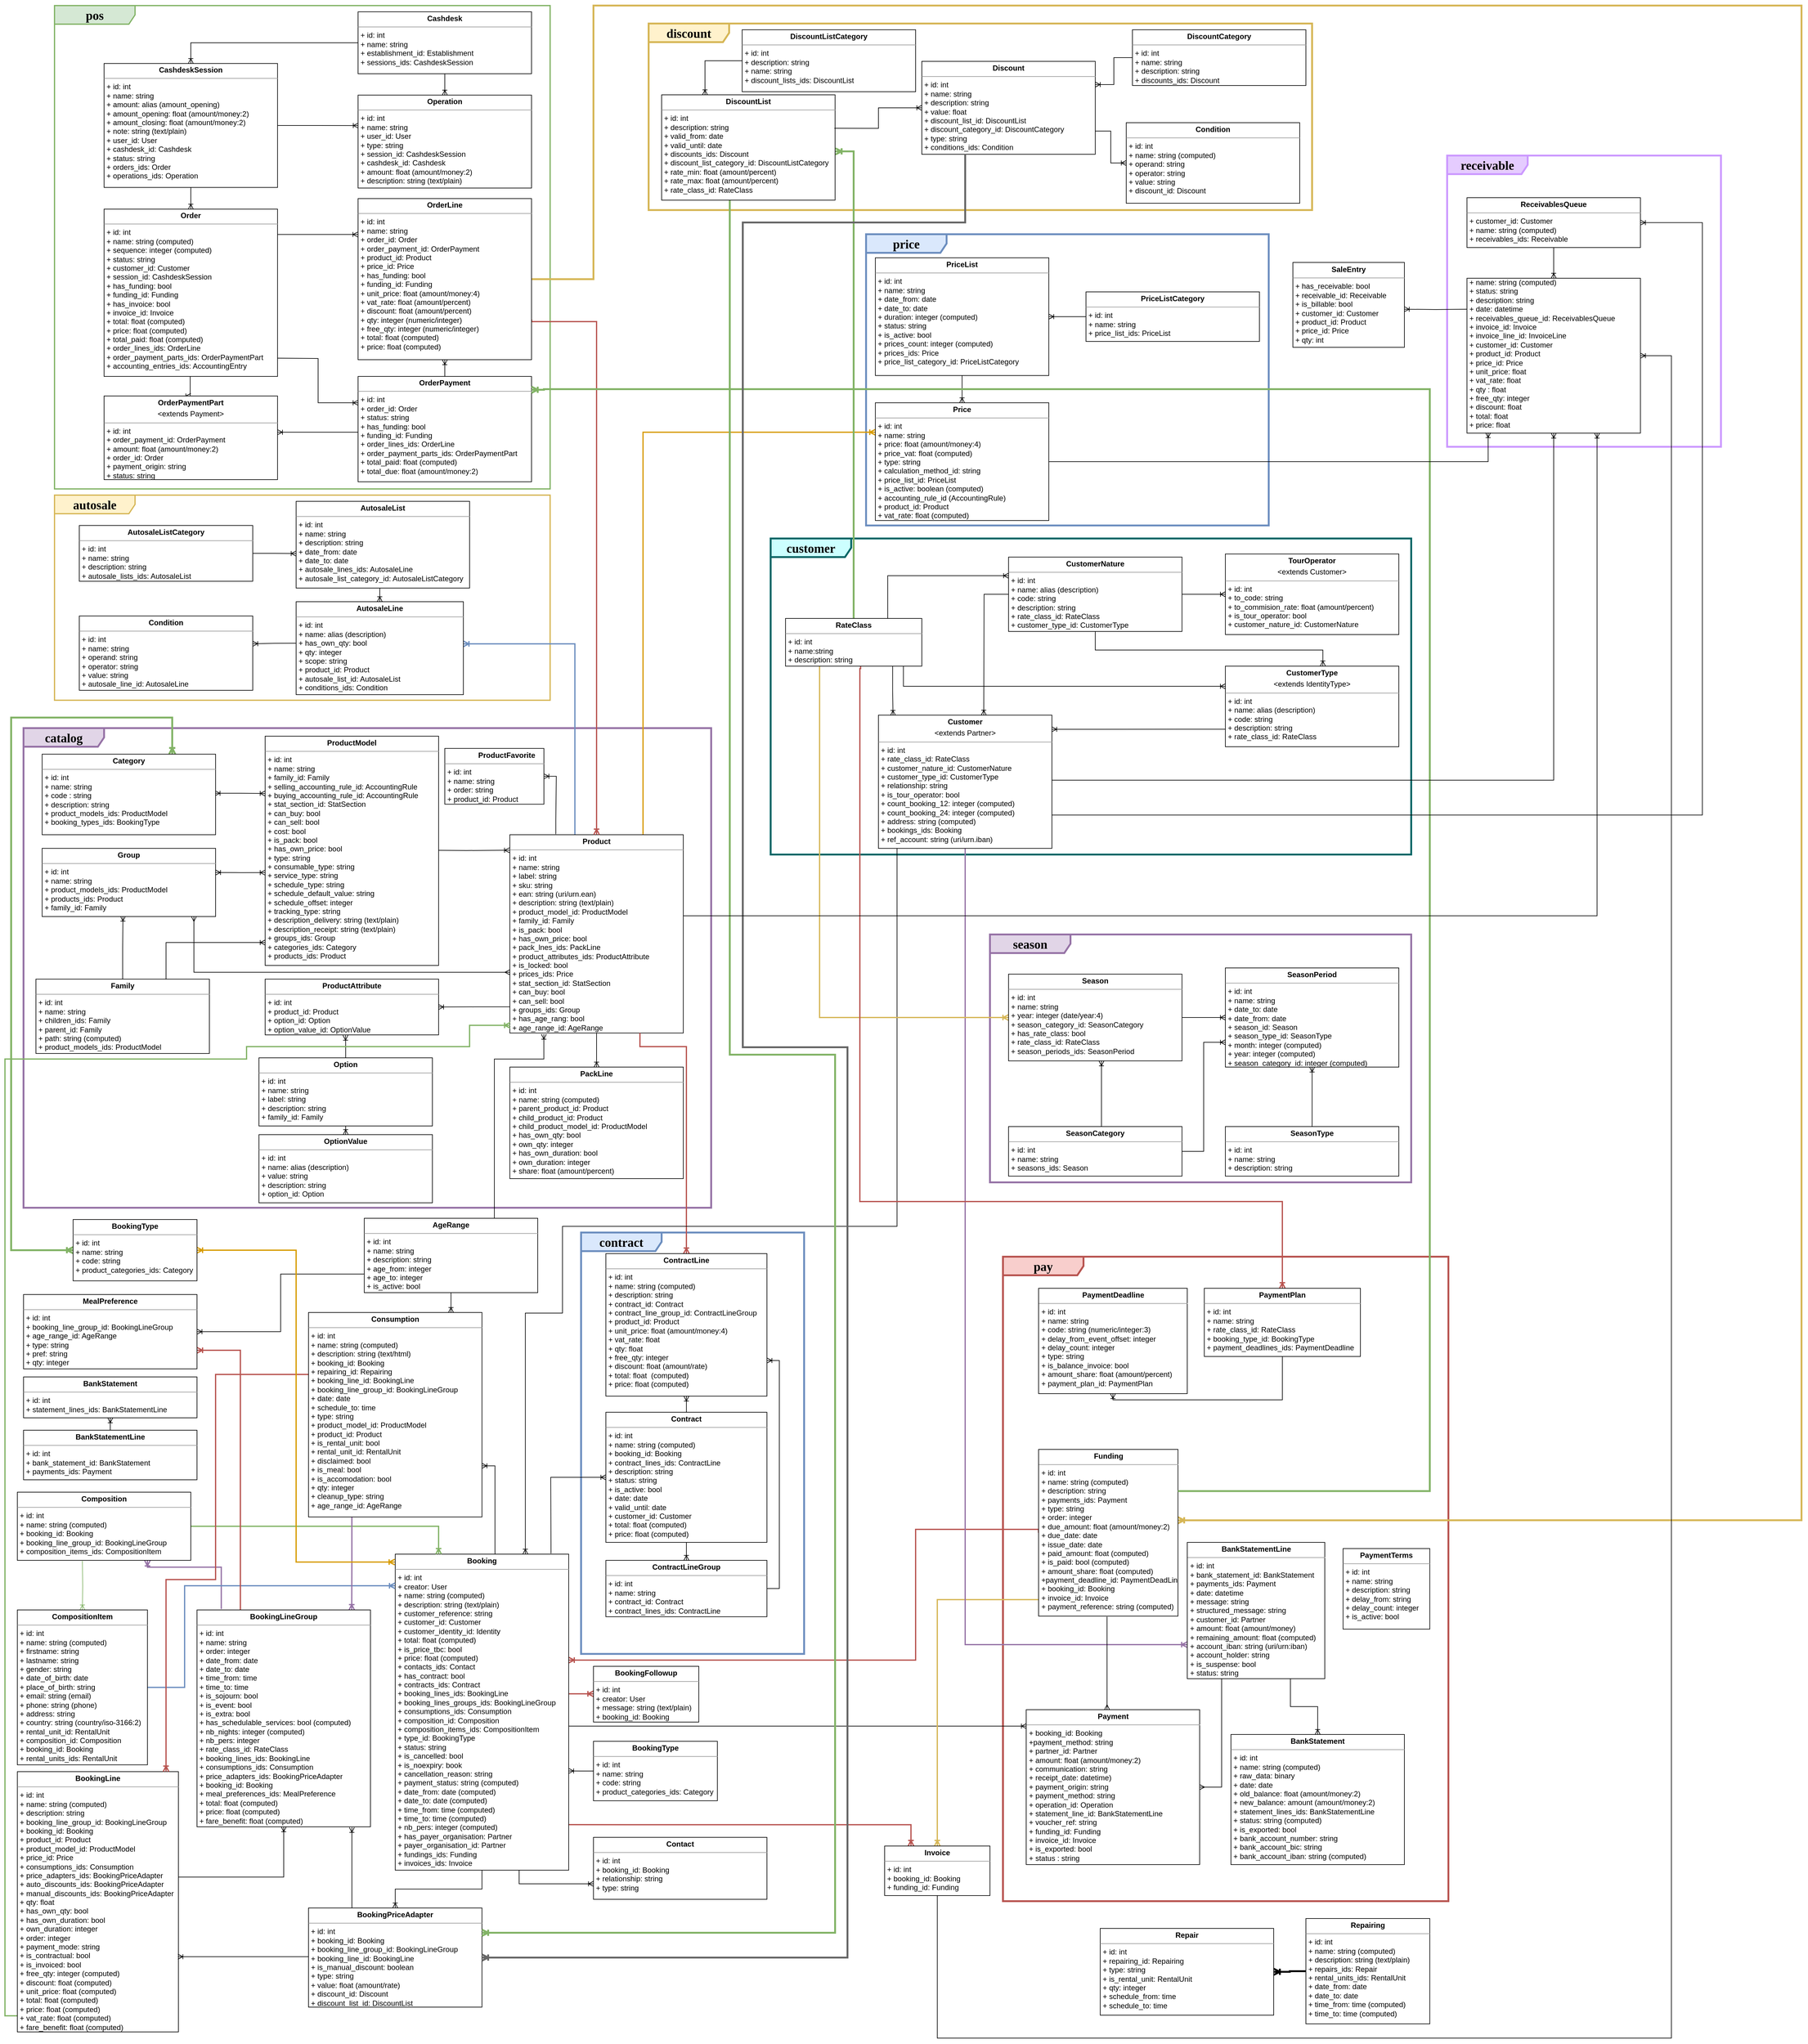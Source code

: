 <mxfile version="21.4.0" type="device">
  <diagram id="fdFF-c2ZvB9s8_2see0l" name="Page-1">
    <mxGraphModel dx="1802" dy="909" grid="1" gridSize="10" guides="1" tooltips="1" connect="1" arrows="1" fold="1" page="1" pageScale="1" pageWidth="1169" pageHeight="827" math="0" shadow="0">
      <root>
        <mxCell id="0" />
        <mxCell id="1" parent="0" />
        <mxCell id="Z_WotiXhJPERNyprDzvl-1" value="&lt;font style=&quot;font-size: 20px;&quot;&gt;&lt;b&gt;customer&lt;/b&gt;&lt;/font&gt;" style="shape=umlFrame;whiteSpace=wrap;html=1;rounded=0;shadow=0;comic=0;labelBackgroundColor=none;strokeWidth=3;fontFamily=Verdana;fontSize=10;align=center;width=130;height=30;fillColor=#CCFFFF;strokeColor=#006666;" parent="1" vertex="1">
          <mxGeometry x="1246" y="870" width="1034" height="510" as="geometry" />
        </mxCell>
        <mxCell id="8FMZMGQeXkfSrLAeZF6w-158" value="&lt;font style=&quot;font-size: 20px;&quot;&gt;&lt;b&gt;contract&lt;/b&gt;&lt;/font&gt;" style="shape=umlFrame;whiteSpace=wrap;html=1;rounded=0;shadow=0;comic=0;labelBackgroundColor=none;strokeWidth=3;fontFamily=Verdana;fontSize=10;align=center;width=130;height=30;fillColor=#dae8fc;strokeColor=#6c8ebf;" parent="1" vertex="1">
          <mxGeometry x="940" y="1990" width="360" height="680" as="geometry" />
        </mxCell>
        <mxCell id="0ZeFA_a8Ue_cDk-Ftq68-15" value="&lt;font style=&quot;font-size: 20px;&quot;&gt;&lt;b&gt;receivable&lt;/b&gt;&lt;/font&gt;" style="shape=umlFrame;whiteSpace=wrap;html=1;rounded=0;shadow=0;comic=0;labelBackgroundColor=none;strokeWidth=3;fontFamily=Verdana;fontSize=10;align=center;width=130;height=30;fillColor=#E5CCFF;strokeColor=#CC99FF;" parent="1" vertex="1">
          <mxGeometry x="2338" y="252" width="442" height="470" as="geometry" />
        </mxCell>
        <mxCell id="8FMZMGQeXkfSrLAeZF6w-148" value="&lt;font style=&quot;font-size: 20px;&quot;&gt;&lt;b&gt;season&lt;/b&gt;&lt;/font&gt;" style="shape=umlFrame;whiteSpace=wrap;html=1;rounded=0;shadow=0;comic=0;labelBackgroundColor=none;strokeWidth=3;fontFamily=Verdana;fontSize=10;align=center;width=130;height=30;fillColor=#e1d5e7;strokeColor=#9673a6;" parent="1" vertex="1">
          <mxGeometry x="1600" y="1509" width="680" height="400" as="geometry" />
        </mxCell>
        <mxCell id="8FMZMGQeXkfSrLAeZF6w-157" value="&lt;font style=&quot;font-size: 20px;&quot;&gt;&lt;b&gt;discount&lt;/b&gt;&lt;/font&gt;" style="shape=umlFrame;whiteSpace=wrap;html=1;rounded=0;shadow=0;comic=0;labelBackgroundColor=none;strokeWidth=3;fontFamily=Verdana;fontSize=10;align=center;width=130;height=30;fillColor=#fff2cc;strokeColor=#d6b656;" parent="1" vertex="1">
          <mxGeometry x="1049" y="39" width="1071" height="301" as="geometry" />
        </mxCell>
        <mxCell id="8FMZMGQeXkfSrLAeZF6w-156" value="&lt;font style=&quot;font-size: 20px;&quot;&gt;&lt;b&gt;pay&lt;/b&gt;&lt;/font&gt;" style="shape=umlFrame;whiteSpace=wrap;html=1;rounded=0;shadow=0;comic=0;labelBackgroundColor=none;strokeWidth=3;fontFamily=Verdana;fontSize=10;align=center;width=130;height=30;fillColor=#f8cecc;strokeColor=#b85450;" parent="1" vertex="1">
          <mxGeometry x="1621" y="2029" width="719" height="1040" as="geometry" />
        </mxCell>
        <mxCell id="8FMZMGQeXkfSrLAeZF6w-161" value="&lt;b&gt;&lt;font style=&quot;font-size: 20px;&quot;&gt;catalog&lt;/font&gt;&lt;/b&gt;" style="shape=umlFrame;whiteSpace=wrap;html=1;rounded=0;shadow=0;comic=0;labelBackgroundColor=none;strokeWidth=3;fontFamily=Verdana;fontSize=10;align=center;width=130;height=30;fillColor=#e1d5e7;strokeColor=#9673a6;" parent="1" vertex="1">
          <mxGeometry x="40" y="1176.05" width="1110" height="774" as="geometry" />
        </mxCell>
        <mxCell id="8FMZMGQeXkfSrLAeZF6w-159" value="&lt;b&gt;&lt;font style=&quot;font-size: 20px;&quot;&gt;autosale&lt;/font&gt;&lt;/b&gt;" style="shape=umlFrame;whiteSpace=wrap;html=1;rounded=0;shadow=0;comic=0;labelBackgroundColor=none;strokeWidth=2;fontFamily=Verdana;fontSize=10;align=center;width=130;height=30;fillColor=#fff2cc;strokeColor=#d6b656;" parent="1" vertex="1">
          <mxGeometry x="90" y="800" width="800" height="331" as="geometry" />
        </mxCell>
        <mxCell id="8FMZMGQeXkfSrLAeZF6w-147" value="&lt;font style=&quot;font-size: 20px;&quot;&gt;&lt;b&gt;price&lt;/b&gt;&lt;/font&gt;" style="shape=umlFrame;whiteSpace=wrap;html=1;rounded=0;shadow=0;comic=0;labelBackgroundColor=none;strokeWidth=3;fontFamily=Verdana;fontSize=10;align=center;width=130;height=30;fillColor=#dae8fc;strokeColor=#6C8EBF;" parent="1" vertex="1">
          <mxGeometry x="1400" y="379" width="650" height="470" as="geometry" />
        </mxCell>
        <mxCell id="8FMZMGQeXkfSrLAeZF6w-143" value="&lt;font style=&quot;font-size: 20px;&quot;&gt;&lt;b&gt;pos&lt;/b&gt;&lt;/font&gt;" style="shape=umlFrame;whiteSpace=wrap;html=1;rounded=0;shadow=0;comic=0;labelBackgroundColor=none;strokeWidth=2;fontFamily=Verdana;fontSize=10;align=center;width=130;height=30;fillColor=#d5e8d4;strokeColor=#82b366;" parent="1" vertex="1">
          <mxGeometry x="90" y="10" width="800" height="780" as="geometry" />
        </mxCell>
        <mxCell id="8FMZMGQeXkfSrLAeZF6w-46" style="edgeStyle=orthogonalEdgeStyle;rounded=0;orthogonalLoop=1;jettySize=auto;html=1;entryX=0.484;entryY=0.99;entryDx=0;entryDy=0;endArrow=none;endFill=0;startArrow=ERoneToMany;startFill=0;entryPerimeter=0;" parent="1" source="TNf6wI-nEOj7ElSCsGYS-2" target="TNf6wI-nEOj7ElSCsGYS-3" edge="1">
          <mxGeometry relative="1" as="geometry" />
        </mxCell>
        <mxCell id="8FMZMGQeXkfSrLAeZF6w-47" style="edgeStyle=orthogonalEdgeStyle;rounded=0;orthogonalLoop=1;jettySize=auto;html=1;entryX=1;entryY=0.374;entryDx=0;entryDy=0;startArrow=none;startFill=0;endArrow=ERoneToMany;endFill=0;exitX=0.002;exitY=0.447;exitDx=0;exitDy=0;entryPerimeter=0;exitPerimeter=0;" parent="1" source="TNf6wI-nEOj7ElSCsGYS-2" target="TNf6wI-nEOj7ElSCsGYS-5" edge="1">
          <mxGeometry relative="1" as="geometry">
            <mxPoint x="450" y="1041" as="sourcePoint" />
            <mxPoint x="360" y="1041" as="targetPoint" />
          </mxGeometry>
        </mxCell>
        <mxCell id="J24-vKmsHCSnyPsc-RWt-4" style="edgeStyle=orthogonalEdgeStyle;rounded=0;orthogonalLoop=1;jettySize=auto;html=1;strokeWidth=2;endArrow=none;endFill=0;startArrow=ERoneToMany;startFill=0;fillColor=#dae8fc;strokeColor=#6c8ebf;entryX=0.372;entryY=0.007;entryDx=0;entryDy=0;entryPerimeter=0;" parent="1" source="TNf6wI-nEOj7ElSCsGYS-2" target="TNf6wI-nEOj7ElSCsGYS-12" edge="1">
          <mxGeometry relative="1" as="geometry">
            <mxPoint x="830" y="1339" as="targetPoint" />
            <Array as="points">
              <mxPoint x="930" y="1040" />
              <mxPoint x="930" y="1350" />
            </Array>
          </mxGeometry>
        </mxCell>
        <mxCell id="TNf6wI-nEOj7ElSCsGYS-2" value="&lt;p style=&quot;margin: 0px ; margin-top: 4px ; text-align: center&quot;&gt;&lt;b&gt;AutosaleLine&lt;/b&gt;&lt;/p&gt;&lt;hr size=&quot;1&quot;&gt;&lt;p style=&quot;margin: 0px ; margin-left: 4px&quot;&gt;+ id: int&lt;/p&gt;&lt;p style=&quot;margin: 0px 0px 0px 4px;&quot;&gt;+ name: alias (description)&lt;/p&gt;&lt;p style=&quot;margin: 0px 0px 0px 4px;&quot;&gt;+ has_own_qty: bool&lt;/p&gt;&lt;p style=&quot;margin: 0px 0px 0px 4px;&quot;&gt;+ qty: integer&lt;/p&gt;&lt;p style=&quot;margin: 0px 0px 0px 4px;&quot;&gt;+ scope: string&lt;/p&gt;&lt;p style=&quot;margin: 0px 0px 0px 4px;&quot;&gt;+ product_id: Product&lt;/p&gt;&lt;p style=&quot;margin: 0px 0px 0px 4px;&quot;&gt;+ autosale_list_id: AutosaleList&lt;/p&gt;&lt;p style=&quot;margin: 0px 0px 0px 4px;&quot;&gt;+ conditions_ids: Condition&lt;/p&gt;&lt;p style=&quot;margin: 0px 0px 0px 4px;&quot;&gt;&lt;br&gt;&lt;/p&gt;&lt;p style=&quot;margin: 0px 0px 0px 4px;&quot;&gt;&lt;br&gt;&lt;/p&gt;&lt;p style=&quot;margin: 0px 0px 0px 4px;&quot;&gt;&lt;br&gt;&lt;/p&gt;&lt;p style=&quot;margin: 0px 0px 0px 4px;&quot;&gt;&lt;br&gt;&lt;/p&gt;&lt;p style=&quot;margin: 0px 0px 0px 4px;&quot;&gt;&lt;br&gt;&lt;/p&gt;&lt;p style=&quot;margin: 0px 0px 0px 4px;&quot;&gt;&lt;br&gt;&lt;/p&gt;&lt;p style=&quot;margin: 0px 0px 0px 4px;&quot;&gt;&lt;br&gt;&lt;/p&gt;&lt;p style=&quot;margin: 0px 0px 0px 4px;&quot;&gt;&lt;br&gt;&lt;/p&gt;" style="verticalAlign=top;align=left;overflow=fill;fontSize=12;fontFamily=Helvetica;html=1;rounded=0;shadow=0;comic=0;labelBackgroundColor=none;strokeWidth=1" parent="1" vertex="1">
          <mxGeometry x="480" y="972" width="270" height="150" as="geometry" />
        </mxCell>
        <mxCell id="8FMZMGQeXkfSrLAeZF6w-48" style="edgeStyle=orthogonalEdgeStyle;rounded=0;orthogonalLoop=1;jettySize=auto;html=1;entryX=0;entryY=0.602;entryDx=0;entryDy=0;startArrow=none;startFill=0;endArrow=ERoneToMany;endFill=0;entryPerimeter=0;" parent="1" source="TNf6wI-nEOj7ElSCsGYS-4" target="TNf6wI-nEOj7ElSCsGYS-3" edge="1">
          <mxGeometry relative="1" as="geometry" />
        </mxCell>
        <mxCell id="TNf6wI-nEOj7ElSCsGYS-5" value="&lt;p style=&quot;margin: 0px ; margin-top: 4px ; text-align: center&quot;&gt;&lt;b&gt;Condition&lt;/b&gt;&lt;/p&gt;&lt;hr size=&quot;1&quot;&gt;&lt;p style=&quot;margin: 0px ; margin-left: 4px&quot;&gt;+ id: int&lt;/p&gt;&lt;p style=&quot;margin: 0px 0px 0px 4px;&quot;&gt;+ name: string&lt;/p&gt;&lt;p style=&quot;margin: 0px 0px 0px 4px;&quot;&gt;+ operand: string&lt;/p&gt;&lt;p style=&quot;margin: 0px 0px 0px 4px;&quot;&gt;+ operator: string&lt;/p&gt;&lt;p style=&quot;margin: 0px 0px 0px 4px;&quot;&gt;+ value: string&lt;/p&gt;&lt;p style=&quot;margin: 0px 0px 0px 4px;&quot;&gt;+ autosale_line_id: AutosaleLine&lt;/p&gt;&lt;p style=&quot;margin: 0px 0px 0px 4px;&quot;&gt;&lt;br&gt;&lt;/p&gt;&lt;p style=&quot;margin: 0px 0px 0px 4px;&quot;&gt;&lt;br&gt;&lt;/p&gt;&lt;p style=&quot;margin: 0px 0px 0px 4px;&quot;&gt;&lt;br&gt;&lt;/p&gt;&lt;p style=&quot;margin: 0px 0px 0px 4px;&quot;&gt;&lt;br&gt;&lt;/p&gt;&lt;p style=&quot;margin: 0px 0px 0px 4px;&quot;&gt;&lt;br&gt;&lt;/p&gt;&lt;p style=&quot;margin: 0px 0px 0px 4px;&quot;&gt;&lt;br&gt;&lt;/p&gt;&lt;p style=&quot;margin: 0px 0px 0px 4px;&quot;&gt;&lt;br&gt;&lt;/p&gt;&lt;p style=&quot;margin: 0px 0px 0px 4px;&quot;&gt;&lt;br&gt;&lt;/p&gt;" style="verticalAlign=top;align=left;overflow=fill;fontSize=12;fontFamily=Helvetica;html=1;rounded=0;shadow=0;comic=0;labelBackgroundColor=none;strokeWidth=1" parent="1" vertex="1">
          <mxGeometry x="130" y="995" width="280" height="120" as="geometry" />
        </mxCell>
        <mxCell id="8FMZMGQeXkfSrLAeZF6w-126" style="edgeStyle=orthogonalEdgeStyle;rounded=0;orthogonalLoop=1;jettySize=auto;html=1;entryX=0;entryY=0.5;entryDx=0;entryDy=0;startArrow=ERoneToMany;startFill=0;endArrow=ERoneToMany;endFill=0;fillColor=#d5e8d4;strokeColor=#82b366;strokeWidth=3;exitX=0.75;exitY=0;exitDx=0;exitDy=0;" parent="1" source="TNf6wI-nEOj7ElSCsGYS-6" target="8FMZMGQeXkfSrLAeZF6w-125" edge="1">
          <mxGeometry relative="1" as="geometry">
            <Array as="points">
              <mxPoint x="280" y="1159" />
              <mxPoint x="20" y="1159" />
              <mxPoint x="20" y="2018" />
            </Array>
          </mxGeometry>
        </mxCell>
        <mxCell id="eR3dJpdEDk9G0H7lkM-R-2" style="edgeStyle=orthogonalEdgeStyle;rounded=0;orthogonalLoop=1;jettySize=auto;html=1;entryX=0;entryY=0.25;entryDx=0;entryDy=0;strokeWidth=1;startArrow=ERoneToMany;startFill=0;endArrow=ERoneToMany;endFill=0;exitX=0.997;exitY=0.485;exitDx=0;exitDy=0;exitPerimeter=0;" parent="1" source="TNf6wI-nEOj7ElSCsGYS-6" target="TNf6wI-nEOj7ElSCsGYS-14" edge="1">
          <mxGeometry relative="1" as="geometry">
            <mxPoint x="405" y="1280.55" as="targetPoint" />
          </mxGeometry>
        </mxCell>
        <mxCell id="TNf6wI-nEOj7ElSCsGYS-6" value="&lt;p style=&quot;margin: 0px ; margin-top: 4px ; text-align: center&quot;&gt;&lt;b&gt;Category&lt;/b&gt;&lt;/p&gt;&lt;hr size=&quot;1&quot;&gt;&lt;p style=&quot;margin: 0px ; margin-left: 4px&quot;&gt;+ id: int&lt;/p&gt;&lt;p style=&quot;margin: 0px 0px 0px 4px;&quot;&gt;+ name: string&lt;/p&gt;&lt;p style=&quot;margin: 0px 0px 0px 4px;&quot;&gt;+ code : string&lt;/p&gt;&lt;p style=&quot;margin: 0px 0px 0px 4px;&quot;&gt;+ description: string&lt;/p&gt;&lt;p style=&quot;margin: 0px 0px 0px 4px;&quot;&gt;+ product_models_ids: ProductModel&lt;/p&gt;&lt;p style=&quot;margin: 0px 0px 0px 4px;&quot;&gt;+ booking_types_ids: BookingType&lt;/p&gt;&lt;p style=&quot;margin: 0px 0px 0px 4px;&quot;&gt;&lt;br&gt;&lt;/p&gt;&lt;p style=&quot;margin: 0px 0px 0px 4px;&quot;&gt;&lt;br&gt;&lt;/p&gt;&lt;p style=&quot;margin: 0px 0px 0px 4px;&quot;&gt;&lt;br&gt;&lt;/p&gt;&lt;p style=&quot;margin: 0px 0px 0px 4px;&quot;&gt;&lt;br&gt;&lt;/p&gt;&lt;p style=&quot;margin: 0px 0px 0px 4px;&quot;&gt;&lt;br&gt;&lt;/p&gt;&lt;p style=&quot;margin: 0px 0px 0px 4px;&quot;&gt;&lt;br&gt;&lt;/p&gt;&lt;p style=&quot;margin: 0px 0px 0px 4px;&quot;&gt;&lt;br&gt;&lt;/p&gt;&lt;p style=&quot;margin: 0px 0px 0px 4px;&quot;&gt;&lt;br&gt;&lt;/p&gt;" style="verticalAlign=top;align=left;overflow=fill;fontSize=12;fontFamily=Helvetica;html=1;rounded=0;shadow=0;comic=0;labelBackgroundColor=none;strokeWidth=1" parent="1" vertex="1">
          <mxGeometry x="70" y="1218.05" width="280" height="130" as="geometry" />
        </mxCell>
        <mxCell id="8FMZMGQeXkfSrLAeZF6w-53" style="edgeStyle=orthogonalEdgeStyle;rounded=0;orthogonalLoop=1;jettySize=auto;html=1;entryX=0.466;entryY=0.995;entryDx=0;entryDy=0;entryPerimeter=0;startArrow=none;startFill=0;endArrow=ERoneToMany;endFill=0;" parent="1" source="TNf6wI-nEOj7ElSCsGYS-7" target="TNf6wI-nEOj7ElSCsGYS-8" edge="1">
          <mxGeometry relative="1" as="geometry" />
        </mxCell>
        <mxCell id="8FMZMGQeXkfSrLAeZF6w-58" style="edgeStyle=orthogonalEdgeStyle;rounded=0;orthogonalLoop=1;jettySize=auto;html=1;entryX=0;entryY=0.9;entryDx=0;entryDy=0;entryPerimeter=0;startArrow=none;startFill=0;endArrow=ERoneToMany;endFill=0;exitX=0.75;exitY=0;exitDx=0;exitDy=0;" parent="1" source="TNf6wI-nEOj7ElSCsGYS-7" target="TNf6wI-nEOj7ElSCsGYS-14" edge="1">
          <mxGeometry relative="1" as="geometry">
            <mxPoint x="403.32" y="1486.64" as="targetPoint" />
          </mxGeometry>
        </mxCell>
        <mxCell id="TNf6wI-nEOj7ElSCsGYS-7" value="&lt;p style=&quot;margin: 0px ; margin-top: 4px ; text-align: center&quot;&gt;&lt;b&gt;Family&lt;/b&gt;&lt;/p&gt;&lt;hr size=&quot;1&quot;&gt;&lt;p style=&quot;margin: 0px ; margin-left: 4px&quot;&gt;+ id: int&lt;/p&gt;&lt;p style=&quot;margin: 0px 0px 0px 4px;&quot;&gt;+ name: string&lt;/p&gt;&lt;p style=&quot;margin: 0px 0px 0px 4px;&quot;&gt;+ children_ids: Family&lt;/p&gt;&lt;p style=&quot;margin: 0px 0px 0px 4px;&quot;&gt;+ parent_id: Family&lt;/p&gt;&lt;p style=&quot;margin: 0px 0px 0px 4px;&quot;&gt;+ path: string (computed)&lt;/p&gt;&lt;p style=&quot;margin: 0px 0px 0px 4px;&quot;&gt;+ product_models_ids: ProductModel&lt;/p&gt;&lt;p style=&quot;margin: 0px 0px 0px 4px;&quot;&gt;&lt;br&gt;&lt;/p&gt;&lt;p style=&quot;margin: 0px 0px 0px 4px;&quot;&gt;&lt;br&gt;&lt;/p&gt;&lt;p style=&quot;margin: 0px 0px 0px 4px;&quot;&gt;&lt;br&gt;&lt;/p&gt;&lt;p style=&quot;margin: 0px 0px 0px 4px;&quot;&gt;&lt;br&gt;&lt;/p&gt;&lt;p style=&quot;margin: 0px 0px 0px 4px;&quot;&gt;&lt;br&gt;&lt;/p&gt;&lt;p style=&quot;margin: 0px 0px 0px 4px;&quot;&gt;&lt;br&gt;&lt;/p&gt;&lt;p style=&quot;margin: 0px 0px 0px 4px;&quot;&gt;&lt;br&gt;&lt;/p&gt;" style="verticalAlign=top;align=left;overflow=fill;fontSize=12;fontFamily=Helvetica;html=1;rounded=0;shadow=0;comic=0;labelBackgroundColor=none;strokeWidth=1" parent="1" vertex="1">
          <mxGeometry x="60" y="1581.05" width="280" height="120" as="geometry" />
        </mxCell>
        <mxCell id="TNf6wI-nEOj7ElSCsGYS-8" value="&lt;p style=&quot;margin: 0px ; margin-top: 4px ; text-align: center&quot;&gt;&lt;b&gt;Group&lt;/b&gt;&lt;/p&gt;&lt;hr size=&quot;1&quot;&gt;&lt;p style=&quot;margin: 0px ; margin-left: 4px&quot;&gt;+ id: int&lt;/p&gt;&lt;p style=&quot;margin: 0px 0px 0px 4px;&quot;&gt;+ name: string&lt;/p&gt;&lt;p style=&quot;margin: 0px 0px 0px 4px;&quot;&gt;+ product_models_ids: ProductModel&lt;/p&gt;&lt;p style=&quot;margin: 0px 0px 0px 4px;&quot;&gt;+ products_ids: Product&lt;/p&gt;&lt;p style=&quot;margin: 0px 0px 0px 4px;&quot;&gt;+ family_id: Family&lt;/p&gt;&lt;p style=&quot;margin: 0px 0px 0px 4px;&quot;&gt;&lt;br&gt;&lt;/p&gt;&lt;p style=&quot;margin: 0px 0px 0px 4px;&quot;&gt;&lt;br&gt;&lt;/p&gt;&lt;p style=&quot;margin: 0px 0px 0px 4px;&quot;&gt;&lt;br&gt;&lt;/p&gt;&lt;p style=&quot;margin: 0px 0px 0px 4px;&quot;&gt;&lt;br&gt;&lt;/p&gt;&lt;p style=&quot;margin: 0px 0px 0px 4px;&quot;&gt;&lt;br&gt;&lt;/p&gt;&lt;p style=&quot;margin: 0px 0px 0px 4px;&quot;&gt;&lt;br&gt;&lt;/p&gt;&lt;p style=&quot;margin: 0px 0px 0px 4px;&quot;&gt;&lt;br&gt;&lt;/p&gt;" style="verticalAlign=top;align=left;overflow=fill;fontSize=12;fontFamily=Helvetica;html=1;rounded=0;shadow=0;comic=0;labelBackgroundColor=none;strokeWidth=1" parent="1" vertex="1">
          <mxGeometry x="70" y="1370.05" width="280" height="110" as="geometry" />
        </mxCell>
        <mxCell id="8FMZMGQeXkfSrLAeZF6w-55" style="edgeStyle=orthogonalEdgeStyle;rounded=0;orthogonalLoop=1;jettySize=auto;html=1;entryX=0.463;entryY=1.007;entryDx=0;entryDy=0;entryPerimeter=0;startArrow=none;startFill=0;endArrow=ERoneToMany;endFill=0;" parent="1" source="TNf6wI-nEOj7ElSCsGYS-9" target="TNf6wI-nEOj7ElSCsGYS-13" edge="1">
          <mxGeometry relative="1" as="geometry" />
        </mxCell>
        <mxCell id="8FMZMGQeXkfSrLAeZF6w-56" style="edgeStyle=orthogonalEdgeStyle;rounded=0;orthogonalLoop=1;jettySize=auto;html=1;entryX=0.5;entryY=0;entryDx=0;entryDy=0;startArrow=none;startFill=0;endArrow=ERoneToMany;endFill=0;" parent="1" source="TNf6wI-nEOj7ElSCsGYS-9" target="TNf6wI-nEOj7ElSCsGYS-10" edge="1">
          <mxGeometry relative="1" as="geometry" />
        </mxCell>
        <mxCell id="TNf6wI-nEOj7ElSCsGYS-9" value="&lt;p style=&quot;margin: 0px ; margin-top: 4px ; text-align: center&quot;&gt;&lt;b&gt;Option&lt;/b&gt;&lt;/p&gt;&lt;hr size=&quot;1&quot;&gt;&lt;p style=&quot;margin: 0px ; margin-left: 4px&quot;&gt;+ id: int&lt;/p&gt;&lt;p style=&quot;margin: 0px 0px 0px 4px;&quot;&gt;+ name: string&lt;/p&gt;&lt;p style=&quot;margin: 0px 0px 0px 4px;&quot;&gt;+ label: string&lt;/p&gt;&lt;p style=&quot;margin: 0px 0px 0px 4px;&quot;&gt;+ description: string&lt;/p&gt;&lt;p style=&quot;margin: 0px 0px 0px 4px;&quot;&gt;+ family_id: Family&lt;/p&gt;&lt;p style=&quot;margin: 0px 0px 0px 4px;&quot;&gt;&lt;br&gt;&lt;/p&gt;&lt;p style=&quot;margin: 0px 0px 0px 4px;&quot;&gt;&lt;br&gt;&lt;/p&gt;&lt;p style=&quot;margin: 0px 0px 0px 4px;&quot;&gt;&lt;br&gt;&lt;/p&gt;&lt;p style=&quot;margin: 0px 0px 0px 4px;&quot;&gt;&lt;br&gt;&lt;/p&gt;&lt;p style=&quot;margin: 0px 0px 0px 4px;&quot;&gt;&lt;br&gt;&lt;/p&gt;&lt;p style=&quot;margin: 0px 0px 0px 4px;&quot;&gt;&lt;br&gt;&lt;/p&gt;&lt;p style=&quot;margin: 0px 0px 0px 4px;&quot;&gt;&lt;br&gt;&lt;/p&gt;" style="verticalAlign=top;align=left;overflow=fill;fontSize=12;fontFamily=Helvetica;html=1;rounded=0;shadow=0;comic=0;labelBackgroundColor=none;strokeWidth=1" parent="1" vertex="1">
          <mxGeometry x="420" y="1708.05" width="280" height="110" as="geometry" />
        </mxCell>
        <mxCell id="TNf6wI-nEOj7ElSCsGYS-10" value="&lt;p style=&quot;margin: 0px ; margin-top: 4px ; text-align: center&quot;&gt;&lt;b&gt;OptionValue&lt;/b&gt;&lt;/p&gt;&lt;hr size=&quot;1&quot;&gt;&lt;p style=&quot;margin: 0px ; margin-left: 4px&quot;&gt;+ id: int&lt;/p&gt;&lt;p style=&quot;margin: 0px 0px 0px 4px;&quot;&gt;+ name: alias (description)&lt;/p&gt;&lt;p style=&quot;margin: 0px 0px 0px 4px;&quot;&gt;+ value: string&lt;/p&gt;&lt;p style=&quot;margin: 0px 0px 0px 4px;&quot;&gt;+ description: string&lt;/p&gt;&lt;p style=&quot;margin: 0px 0px 0px 4px;&quot;&gt;+ option_id: Option&lt;/p&gt;&lt;p style=&quot;margin: 0px 0px 0px 4px;&quot;&gt;&lt;br&gt;&lt;/p&gt;&lt;p style=&quot;margin: 0px 0px 0px 4px;&quot;&gt;&lt;br&gt;&lt;/p&gt;&lt;p style=&quot;margin: 0px 0px 0px 4px;&quot;&gt;&lt;br&gt;&lt;/p&gt;&lt;p style=&quot;margin: 0px 0px 0px 4px;&quot;&gt;&lt;br&gt;&lt;/p&gt;&lt;p style=&quot;margin: 0px 0px 0px 4px;&quot;&gt;&lt;br&gt;&lt;/p&gt;&lt;p style=&quot;margin: 0px 0px 0px 4px;&quot;&gt;&lt;br&gt;&lt;/p&gt;&lt;p style=&quot;margin: 0px 0px 0px 4px;&quot;&gt;&lt;br&gt;&lt;/p&gt;" style="verticalAlign=top;align=left;overflow=fill;fontSize=12;fontFamily=Helvetica;html=1;rounded=0;shadow=0;comic=0;labelBackgroundColor=none;strokeWidth=1" parent="1" vertex="1">
          <mxGeometry x="420" y="1832.05" width="280" height="110" as="geometry" />
        </mxCell>
        <mxCell id="8FMZMGQeXkfSrLAeZF6w-66" style="edgeStyle=orthogonalEdgeStyle;rounded=0;orthogonalLoop=1;jettySize=auto;html=1;entryX=0.5;entryY=0;entryDx=0;entryDy=0;startArrow=none;startFill=0;endArrow=ERoneToMany;endFill=0;exitX=0.5;exitY=1;exitDx=0;exitDy=0;" parent="1" source="TNf6wI-nEOj7ElSCsGYS-12" target="TNf6wI-nEOj7ElSCsGYS-11" edge="1">
          <mxGeometry relative="1" as="geometry">
            <mxPoint x="1105" y="1588" as="sourcePoint" />
          </mxGeometry>
        </mxCell>
        <mxCell id="8FMZMGQeXkfSrLAeZF6w-167" style="edgeStyle=orthogonalEdgeStyle;rounded=0;orthogonalLoop=1;jettySize=auto;html=1;entryX=0;entryY=0.25;entryDx=0;entryDy=0;strokeWidth=2;fontSize=20;startArrow=none;startFill=0;endArrow=ERoneToMany;endFill=0;fillColor=#ffe6cc;strokeColor=#d79b00;" parent="1" source="TNf6wI-nEOj7ElSCsGYS-12" target="8FMZMGQeXkfSrLAeZF6w-39" edge="1">
          <mxGeometry relative="1" as="geometry">
            <Array as="points">
              <mxPoint x="1040" y="699" />
            </Array>
          </mxGeometry>
        </mxCell>
        <mxCell id="TNf6wI-nEOj7ElSCsGYS-12" value="&lt;p style=&quot;margin: 0px ; margin-top: 4px ; text-align: center&quot;&gt;&lt;b&gt;Product&lt;/b&gt;&lt;/p&gt;&lt;hr size=&quot;1&quot;&gt;&lt;p style=&quot;margin: 0px ; margin-left: 4px&quot;&gt;+ id: int&lt;/p&gt;&lt;p style=&quot;margin: 0px 0px 0px 4px;&quot;&gt;+ name: string&amp;nbsp;&lt;/p&gt;&lt;p style=&quot;margin: 0px 0px 0px 4px;&quot;&gt;+ label: string&lt;/p&gt;&lt;p style=&quot;margin: 0px 0px 0px 4px;&quot;&gt;+ sku: string&lt;/p&gt;&lt;p style=&quot;margin: 0px 0px 0px 4px;&quot;&gt;+ ean: string (uri/urn.ean)&lt;/p&gt;&lt;p style=&quot;margin: 0px 0px 0px 4px;&quot;&gt;+ description: string (text/plain)&lt;/p&gt;&lt;p style=&quot;margin: 0px 0px 0px 4px;&quot;&gt;+ product_model_id: ProductModel&lt;/p&gt;&lt;p style=&quot;margin: 0px 0px 0px 4px;&quot;&gt;+ family_id: Family&lt;/p&gt;&lt;p style=&quot;margin: 0px 0px 0px 4px;&quot;&gt;+ is_pack: bool&lt;/p&gt;&lt;p style=&quot;margin: 0px 0px 0px 4px;&quot;&gt;+ has_own_price: bool&lt;/p&gt;&lt;p style=&quot;margin: 0px 0px 0px 4px;&quot;&gt;+ pack_lnes_ids: PackLine&lt;/p&gt;&lt;p style=&quot;margin: 0px 0px 0px 4px;&quot;&gt;+ product_attributes_ids: ProductAttribute&lt;/p&gt;&lt;p style=&quot;margin: 0px 0px 0px 4px;&quot;&gt;+ is_locked: bool&lt;/p&gt;&lt;p style=&quot;margin: 0px 0px 0px 4px;&quot;&gt;+ prices_ids: Price&lt;/p&gt;&lt;p style=&quot;margin: 0px 0px 0px 4px;&quot;&gt;+ stat_section_id: StatSection&lt;/p&gt;&lt;p style=&quot;margin: 0px 0px 0px 4px;&quot;&gt;+ can_buy: bool&lt;/p&gt;&lt;p style=&quot;margin: 0px 0px 0px 4px;&quot;&gt;+ can_sell: bool&lt;/p&gt;&lt;p style=&quot;margin: 0px 0px 0px 4px;&quot;&gt;+ groups_ids: Group&lt;/p&gt;&lt;p style=&quot;margin: 0px 0px 0px 4px;&quot;&gt;+ has_age_rang: bool&lt;/p&gt;&lt;p style=&quot;margin: 0px 0px 0px 4px;&quot;&gt;+ age_range_id: AgeRange&lt;/p&gt;&lt;p style=&quot;margin: 0px 0px 0px 4px;&quot;&gt;&lt;br&gt;&lt;/p&gt;&lt;p style=&quot;margin: 0px 0px 0px 4px;&quot;&gt;&lt;br&gt;&lt;/p&gt;&lt;p style=&quot;margin: 0px 0px 0px 4px;&quot;&gt;&lt;br&gt;&lt;/p&gt;&lt;p style=&quot;margin: 0px 0px 0px 4px;&quot;&gt;&lt;br&gt;&lt;/p&gt;&lt;p style=&quot;margin: 0px 0px 0px 4px;&quot;&gt;&lt;br&gt;&lt;/p&gt;&lt;p style=&quot;margin: 0px 0px 0px 4px;&quot;&gt;&lt;br&gt;&lt;/p&gt;" style="verticalAlign=top;align=left;overflow=fill;fontSize=12;fontFamily=Helvetica;html=1;rounded=0;shadow=0;comic=0;labelBackgroundColor=none;strokeWidth=1" parent="1" vertex="1">
          <mxGeometry x="825" y="1348.05" width="280" height="320" as="geometry" />
        </mxCell>
        <mxCell id="8FMZMGQeXkfSrLAeZF6w-54" style="edgeStyle=orthogonalEdgeStyle;rounded=0;orthogonalLoop=1;jettySize=auto;html=1;entryX=1;entryY=0.5;entryDx=0;entryDy=0;startArrow=none;startFill=0;endArrow=ERoneToMany;endFill=0;exitX=0;exitY=0.868;exitDx=0;exitDy=0;exitPerimeter=0;" parent="1" source="TNf6wI-nEOj7ElSCsGYS-12" target="TNf6wI-nEOj7ElSCsGYS-13" edge="1">
          <mxGeometry relative="1" as="geometry">
            <mxPoint x="820" y="1626" as="sourcePoint" />
          </mxGeometry>
        </mxCell>
        <mxCell id="TNf6wI-nEOj7ElSCsGYS-13" value="&lt;p style=&quot;margin: 0px ; margin-top: 4px ; text-align: center&quot;&gt;&lt;b&gt;ProductAttribute&lt;/b&gt;&lt;/p&gt;&lt;hr size=&quot;1&quot;&gt;&lt;p style=&quot;margin: 0px ; margin-left: 4px&quot;&gt;+ id: int&lt;/p&gt;&lt;p style=&quot;margin: 0px 0px 0px 4px;&quot;&gt;+ product_id: Product&lt;/p&gt;&lt;p style=&quot;margin: 0px 0px 0px 4px;&quot;&gt;+ option_id: Option&lt;/p&gt;&lt;p style=&quot;margin: 0px 0px 0px 4px;&quot;&gt;+ option_value_id: OptionValue&lt;/p&gt;&lt;p style=&quot;margin: 0px 0px 0px 4px;&quot;&gt;&lt;br&gt;&lt;/p&gt;&lt;p style=&quot;margin: 0px 0px 0px 4px;&quot;&gt;&lt;br&gt;&lt;/p&gt;&lt;p style=&quot;margin: 0px 0px 0px 4px;&quot;&gt;&lt;br&gt;&lt;/p&gt;&lt;p style=&quot;margin: 0px 0px 0px 4px;&quot;&gt;&lt;br&gt;&lt;/p&gt;&lt;p style=&quot;margin: 0px 0px 0px 4px;&quot;&gt;&lt;br&gt;&lt;/p&gt;&lt;p style=&quot;margin: 0px 0px 0px 4px;&quot;&gt;&lt;br&gt;&lt;/p&gt;" style="verticalAlign=top;align=left;overflow=fill;fontSize=12;fontFamily=Helvetica;html=1;rounded=0;shadow=0;comic=0;labelBackgroundColor=none;strokeWidth=1" parent="1" vertex="1">
          <mxGeometry x="430" y="1581.05" width="280" height="90" as="geometry" />
        </mxCell>
        <mxCell id="8FMZMGQeXkfSrLAeZF6w-57" style="edgeStyle=orthogonalEdgeStyle;rounded=0;orthogonalLoop=1;jettySize=auto;html=1;entryX=-0.002;entryY=0.078;entryDx=0;entryDy=0;entryPerimeter=0;startArrow=none;startFill=0;endArrow=ERoneToMany;endFill=0;" parent="1" target="TNf6wI-nEOj7ElSCsGYS-12" edge="1">
          <mxGeometry relative="1" as="geometry">
            <mxPoint x="685" y="1373.01" as="sourcePoint" />
          </mxGeometry>
        </mxCell>
        <mxCell id="eR3dJpdEDk9G0H7lkM-R-3" style="edgeStyle=orthogonalEdgeStyle;rounded=0;orthogonalLoop=1;jettySize=auto;html=1;strokeWidth=1;startArrow=ERoneToMany;startFill=0;endArrow=ERoneToMany;endFill=0;exitX=0;exitY=0.595;exitDx=0;exitDy=0;exitPerimeter=0;" parent="1" source="TNf6wI-nEOj7ElSCsGYS-14" edge="1">
          <mxGeometry relative="1" as="geometry">
            <mxPoint x="405" y="1398.05" as="sourcePoint" />
            <mxPoint x="350" y="1409" as="targetPoint" />
          </mxGeometry>
        </mxCell>
        <mxCell id="TNf6wI-nEOj7ElSCsGYS-14" value="&lt;p style=&quot;margin: 0px ; margin-top: 4px ; text-align: center&quot;&gt;&lt;b&gt;ProductModel&lt;/b&gt;&lt;/p&gt;&lt;hr size=&quot;1&quot;&gt;&lt;p style=&quot;margin: 0px ; margin-left: 4px&quot;&gt;+ id: int&lt;/p&gt;&lt;p style=&quot;margin: 0px 0px 0px 4px;&quot;&gt;+ name: string&lt;/p&gt;&lt;p style=&quot;margin: 0px 0px 0px 4px;&quot;&gt;+ family_id: Family&lt;/p&gt;&lt;p style=&quot;margin: 0px 0px 0px 4px;&quot;&gt;+ selling_accounting_rule_id: AccountingRule&lt;/p&gt;&lt;p style=&quot;margin: 0px 0px 0px 4px;&quot;&gt;+ buying_accounting_rule_id: AccountingRule&lt;/p&gt;&lt;p style=&quot;margin: 0px 0px 0px 4px;&quot;&gt;+ stat_section_id: StatSection&lt;/p&gt;&lt;p style=&quot;margin: 0px 0px 0px 4px;&quot;&gt;+ can_buy: bool&lt;/p&gt;&lt;p style=&quot;margin: 0px 0px 0px 4px;&quot;&gt;+ can_sell: bool&lt;/p&gt;&lt;p style=&quot;margin: 0px 0px 0px 4px;&quot;&gt;+ cost: bool&lt;/p&gt;&lt;p style=&quot;margin: 0px 0px 0px 4px;&quot;&gt;+ is_pack: bool&lt;/p&gt;&lt;p style=&quot;margin: 0px 0px 0px 4px;&quot;&gt;+ has_own_price: bool&lt;/p&gt;&lt;p style=&quot;margin: 0px 0px 0px 4px;&quot;&gt;+ type: string&lt;/p&gt;&lt;p style=&quot;margin: 0px 0px 0px 4px;&quot;&gt;+ consumable_type: string&lt;/p&gt;&lt;p style=&quot;margin: 0px 0px 0px 4px;&quot;&gt;+ service_type: string&lt;/p&gt;&lt;p style=&quot;margin: 0px 0px 0px 4px;&quot;&gt;+ schedule_type: string&lt;/p&gt;&lt;p style=&quot;margin: 0px 0px 0px 4px;&quot;&gt;+ schedule_default_value: string&lt;/p&gt;&lt;p style=&quot;margin: 0px 0px 0px 4px;&quot;&gt;+ schedule_offset: integer&lt;/p&gt;&lt;p style=&quot;margin: 0px 0px 0px 4px;&quot;&gt;+ tracking_type: string&lt;/p&gt;&lt;p style=&quot;margin: 0px 0px 0px 4px;&quot;&gt;+ description_delivery: string (text/plain)&lt;/p&gt;&lt;p style=&quot;margin: 0px 0px 0px 4px;&quot;&gt;+ description_receipt: string (text/plain)&lt;/p&gt;&lt;p style=&quot;margin: 0px 0px 0px 4px;&quot;&gt;+ groups_ids: Group&lt;/p&gt;&lt;p style=&quot;margin: 0px 0px 0px 4px;&quot;&gt;+ categories_ids: Category&lt;/p&gt;&lt;p style=&quot;margin: 0px 0px 0px 4px;&quot;&gt;+ products_ids: Product&lt;/p&gt;&lt;p style=&quot;margin: 0px 0px 0px 4px;&quot;&gt;&lt;br&gt;&lt;/p&gt;&lt;p style=&quot;margin: 0px 0px 0px 4px;&quot;&gt;&lt;br&gt;&lt;/p&gt;&lt;p style=&quot;margin: 0px 0px 0px 4px;&quot;&gt;&lt;br&gt;&lt;/p&gt;&lt;p style=&quot;margin: 0px 0px 0px 4px;&quot;&gt;&lt;br&gt;&lt;/p&gt;&lt;p style=&quot;margin: 0px 0px 0px 4px;&quot;&gt;&lt;br&gt;&lt;/p&gt;&lt;p style=&quot;margin: 0px 0px 0px 4px;&quot;&gt;&lt;br&gt;&lt;/p&gt;&lt;p style=&quot;margin: 0px 0px 0px 4px;&quot;&gt;&lt;br&gt;&lt;/p&gt;" style="verticalAlign=top;align=left;overflow=fill;fontSize=12;fontFamily=Helvetica;html=1;rounded=0;shadow=0;comic=0;labelBackgroundColor=none;strokeWidth=1" parent="1" vertex="1">
          <mxGeometry x="430" y="1189" width="280" height="370" as="geometry" />
        </mxCell>
        <mxCell id="8FMZMGQeXkfSrLAeZF6w-51" style="edgeStyle=orthogonalEdgeStyle;rounded=0;orthogonalLoop=1;jettySize=auto;html=1;entryX=0.196;entryY=1.006;entryDx=0;entryDy=0;startArrow=none;startFill=0;endArrow=ERoneToMany;endFill=0;exitX=0.75;exitY=0;exitDx=0;exitDy=0;entryPerimeter=0;" parent="1" source="TNf6wI-nEOj7ElSCsGYS-18" target="TNf6wI-nEOj7ElSCsGYS-12" edge="1">
          <mxGeometry relative="1" as="geometry">
            <mxPoint x="970" y="2018.05" as="sourcePoint" />
            <Array as="points">
              <mxPoint x="800" y="1710" />
              <mxPoint x="880" y="1710" />
            </Array>
          </mxGeometry>
        </mxCell>
        <mxCell id="8FMZMGQeXkfSrLAeZF6w-85" style="edgeStyle=orthogonalEdgeStyle;rounded=0;orthogonalLoop=1;jettySize=auto;html=1;startArrow=none;startFill=0;endArrow=ERoneToMany;endFill=0;" parent="1" source="TNf6wI-nEOj7ElSCsGYS-18" target="TNf6wI-nEOj7ElSCsGYS-30" edge="1">
          <mxGeometry relative="1" as="geometry">
            <Array as="points">
              <mxPoint x="640" y="2029" />
            </Array>
          </mxGeometry>
        </mxCell>
        <mxCell id="TNf6wI-nEOj7ElSCsGYS-18" value="&lt;p style=&quot;margin: 0px ; margin-top: 4px ; text-align: center&quot;&gt;&lt;b&gt;AgeRange&lt;/b&gt;&lt;/p&gt;&lt;hr size=&quot;1&quot;&gt;&lt;p style=&quot;margin: 0px ; margin-left: 4px&quot;&gt;+ id: int&lt;/p&gt;&lt;p style=&quot;margin: 0px 0px 0px 4px;&quot;&gt;+ name: string&amp;nbsp;&lt;/p&gt;&lt;p style=&quot;margin: 0px 0px 0px 4px;&quot;&gt;+ description: string&lt;/p&gt;&lt;p style=&quot;margin: 0px 0px 0px 4px;&quot;&gt;+ age_from: integer&lt;/p&gt;&lt;p style=&quot;margin: 0px 0px 0px 4px;&quot;&gt;+ age_to: integer&lt;/p&gt;&lt;p style=&quot;margin: 0px 0px 0px 4px;&quot;&gt;+ is_active: bool&lt;/p&gt;&lt;p style=&quot;margin: 0px 0px 0px 4px;&quot;&gt;&lt;br&gt;&lt;/p&gt;&lt;p style=&quot;margin: 0px 0px 0px 4px;&quot;&gt;&lt;br&gt;&lt;/p&gt;&lt;p style=&quot;margin: 0px 0px 0px 4px;&quot;&gt;&lt;br&gt;&lt;/p&gt;&lt;p style=&quot;margin: 0px 0px 0px 4px;&quot;&gt;&lt;br&gt;&lt;/p&gt;&lt;p style=&quot;margin: 0px 0px 0px 4px;&quot;&gt;&lt;br&gt;&lt;/p&gt;&lt;p style=&quot;margin: 0px 0px 0px 4px;&quot;&gt;&lt;br&gt;&lt;/p&gt;" style="verticalAlign=top;align=left;overflow=fill;fontSize=12;fontFamily=Helvetica;html=1;rounded=0;shadow=0;comic=0;labelBackgroundColor=none;strokeWidth=1" parent="1" vertex="1">
          <mxGeometry x="590" y="1967" width="280" height="120" as="geometry" />
        </mxCell>
        <mxCell id="TNf6wI-nEOj7ElSCsGYS-20" value="&lt;p style=&quot;margin: 0px ; margin-top: 4px ; text-align: center&quot;&gt;&lt;b&gt;BankStatement&lt;/b&gt;&lt;/p&gt;&lt;hr size=&quot;1&quot;&gt;&lt;p style=&quot;margin: 0px ; margin-left: 4px&quot;&gt;+ id: int&lt;/p&gt;&lt;p style=&quot;margin: 0px 0px 0px 4px;&quot;&gt;+ statement_lines_ids: BankStatementLine&lt;/p&gt;&lt;p style=&quot;margin: 0px 0px 0px 4px;&quot;&gt;&lt;br&gt;&lt;/p&gt;&lt;p style=&quot;margin: 0px 0px 0px 4px;&quot;&gt;&lt;br&gt;&lt;/p&gt;&lt;p style=&quot;margin: 0px 0px 0px 4px;&quot;&gt;&lt;br&gt;&lt;/p&gt;&lt;p style=&quot;margin: 0px 0px 0px 4px;&quot;&gt;&lt;br&gt;&lt;/p&gt;&lt;p style=&quot;margin: 0px 0px 0px 4px;&quot;&gt;&lt;br&gt;&lt;/p&gt;" style="verticalAlign=top;align=left;overflow=fill;fontSize=12;fontFamily=Helvetica;html=1;rounded=0;shadow=0;comic=0;labelBackgroundColor=none;strokeWidth=1" parent="1" vertex="1">
          <mxGeometry x="40" y="2223" width="280" height="66" as="geometry" />
        </mxCell>
        <mxCell id="8FMZMGQeXkfSrLAeZF6w-69" style="edgeStyle=orthogonalEdgeStyle;rounded=0;orthogonalLoop=1;jettySize=auto;html=1;entryX=0.5;entryY=1;entryDx=0;entryDy=0;startArrow=none;startFill=0;endArrow=ERoneToMany;endFill=0;" parent="1" source="TNf6wI-nEOj7ElSCsGYS-21" target="TNf6wI-nEOj7ElSCsGYS-20" edge="1">
          <mxGeometry relative="1" as="geometry" />
        </mxCell>
        <mxCell id="TNf6wI-nEOj7ElSCsGYS-21" value="&lt;p style=&quot;margin: 0px ; margin-top: 4px ; text-align: center&quot;&gt;&lt;b&gt;BankStatementLine&lt;/b&gt;&lt;/p&gt;&lt;hr size=&quot;1&quot;&gt;&lt;p style=&quot;margin: 0px ; margin-left: 4px&quot;&gt;+ id: int&lt;/p&gt;&lt;p style=&quot;margin: 0px 0px 0px 4px;&quot;&gt;+ bank_statement_id: BankStatement&lt;/p&gt;&lt;p style=&quot;margin: 0px 0px 0px 4px;&quot;&gt;+ payments_ids: Payment&lt;/p&gt;&lt;p style=&quot;margin: 0px 0px 0px 4px;&quot;&gt;&lt;br&gt;&lt;/p&gt;&lt;p style=&quot;margin: 0px 0px 0px 4px;&quot;&gt;&lt;br&gt;&lt;/p&gt;&lt;p style=&quot;margin: 0px 0px 0px 4px;&quot;&gt;&lt;br&gt;&lt;/p&gt;&lt;p style=&quot;margin: 0px 0px 0px 4px;&quot;&gt;&lt;br&gt;&lt;/p&gt;&lt;p style=&quot;margin: 0px 0px 0px 4px;&quot;&gt;&lt;br&gt;&lt;/p&gt;" style="verticalAlign=top;align=left;overflow=fill;fontSize=12;fontFamily=Helvetica;html=1;rounded=0;shadow=0;comic=0;labelBackgroundColor=none;strokeWidth=1" parent="1" vertex="1">
          <mxGeometry x="40" y="2309" width="280" height="80" as="geometry" />
        </mxCell>
        <mxCell id="8FMZMGQeXkfSrLAeZF6w-68" style="edgeStyle=orthogonalEdgeStyle;rounded=0;orthogonalLoop=1;jettySize=auto;html=1;entryX=0;entryY=0.5;entryDx=0;entryDy=0;startArrow=none;startFill=0;endArrow=ERoneToMany;endFill=0;fillColor=#f8cecc;strokeColor=#b85450;strokeWidth=2;exitX=1.002;exitY=0.442;exitDx=0;exitDy=0;exitPerimeter=0;" parent="1" source="TNf6wI-nEOj7ElSCsGYS-22" target="TNf6wI-nEOj7ElSCsGYS-23" edge="1">
          <mxGeometry relative="1" as="geometry" />
        </mxCell>
        <mxCell id="8FMZMGQeXkfSrLAeZF6w-72" style="edgeStyle=orthogonalEdgeStyle;rounded=0;orthogonalLoop=1;jettySize=auto;html=1;entryX=0.5;entryY=0;entryDx=0;entryDy=0;startArrow=none;startFill=0;endArrow=ERoneToMany;endFill=0;" parent="1" source="TNf6wI-nEOj7ElSCsGYS-22" target="TNf6wI-nEOj7ElSCsGYS-26" edge="1">
          <mxGeometry relative="1" as="geometry" />
        </mxCell>
        <mxCell id="8FMZMGQeXkfSrLAeZF6w-84" style="edgeStyle=orthogonalEdgeStyle;rounded=0;orthogonalLoop=1;jettySize=auto;html=1;entryX=1;entryY=0.75;entryDx=0;entryDy=0;startArrow=none;startFill=0;endArrow=ERoneToMany;endFill=0;exitX=0.575;exitY=0.006;exitDx=0;exitDy=0;exitPerimeter=0;" parent="1" source="TNf6wI-nEOj7ElSCsGYS-22" target="TNf6wI-nEOj7ElSCsGYS-30" edge="1">
          <mxGeometry relative="1" as="geometry" />
        </mxCell>
        <mxCell id="8FMZMGQeXkfSrLAeZF6w-89" style="edgeStyle=orthogonalEdgeStyle;rounded=0;orthogonalLoop=1;jettySize=auto;html=1;entryX=0;entryY=0.75;entryDx=0;entryDy=0;startArrow=none;startFill=0;endArrow=ERoneToMany;endFill=0;" parent="1" source="TNf6wI-nEOj7ElSCsGYS-22" target="TNf6wI-nEOj7ElSCsGYS-31" edge="1">
          <mxGeometry relative="1" as="geometry">
            <Array as="points">
              <mxPoint x="840" y="3041" />
            </Array>
          </mxGeometry>
        </mxCell>
        <mxCell id="8FMZMGQeXkfSrLAeZF6w-91" style="edgeStyle=orthogonalEdgeStyle;rounded=0;orthogonalLoop=1;jettySize=auto;html=1;startArrow=none;startFill=0;endArrow=ERoneToMany;endFill=0;exitX=0.898;exitY=-0.002;exitDx=0;exitDy=0;exitPerimeter=0;" parent="1" source="TNf6wI-nEOj7ElSCsGYS-22" target="TNf6wI-nEOj7ElSCsGYS-32" edge="1">
          <mxGeometry relative="1" as="geometry">
            <Array as="points">
              <mxPoint x="891" y="2489" />
              <mxPoint x="891" y="2440" />
            </Array>
          </mxGeometry>
        </mxCell>
        <mxCell id="8FMZMGQeXkfSrLAeZF6w-102" style="edgeStyle=orthogonalEdgeStyle;rounded=0;orthogonalLoop=1;jettySize=auto;html=1;startArrow=none;startFill=0;endArrow=ERoneToMany;endFill=0;fillColor=#f8cecc;strokeColor=#b85450;strokeWidth=2;entryX=0.25;entryY=0;entryDx=0;entryDy=0;exitX=0.997;exitY=0.856;exitDx=0;exitDy=0;exitPerimeter=0;" parent="1" source="TNf6wI-nEOj7ElSCsGYS-22" target="TNf6wI-nEOj7ElSCsGYS-36" edge="1">
          <mxGeometry relative="1" as="geometry">
            <mxPoint x="1300" y="3069" as="targetPoint" />
          </mxGeometry>
        </mxCell>
        <mxCell id="8FMZMGQeXkfSrLAeZF6w-103" style="edgeStyle=orthogonalEdgeStyle;rounded=0;orthogonalLoop=1;jettySize=auto;html=1;entryX=0.001;entryY=0.106;entryDx=0;entryDy=0;startArrow=none;startFill=0;endArrow=ERoneToMany;endFill=0;entryPerimeter=0;" parent="1" source="TNf6wI-nEOj7ElSCsGYS-22" target="TNf6wI-nEOj7ElSCsGYS-38" edge="1">
          <mxGeometry relative="1" as="geometry">
            <Array as="points">
              <mxPoint x="1110" y="2787" />
            </Array>
          </mxGeometry>
        </mxCell>
        <mxCell id="J24-vKmsHCSnyPsc-RWt-5" style="edgeStyle=orthogonalEdgeStyle;rounded=0;orthogonalLoop=1;jettySize=auto;html=1;entryX=0;entryY=0.5;entryDx=0;entryDy=0;strokeWidth=2;startArrow=ERoneToMany;startFill=0;endArrow=none;endFill=0;fillColor=#f8cecc;strokeColor=#b85450;" parent="1" source="TNf6wI-nEOj7ElSCsGYS-22" target="TNf6wI-nEOj7ElSCsGYS-35" edge="1">
          <mxGeometry relative="1" as="geometry">
            <Array as="points">
              <mxPoint x="1480" y="2680" />
              <mxPoint x="1480" y="2469" />
            </Array>
          </mxGeometry>
        </mxCell>
        <mxCell id="TNf6wI-nEOj7ElSCsGYS-22" value="&lt;p style=&quot;margin: 0px ; margin-top: 4px ; text-align: center&quot;&gt;&lt;b&gt;Booking&lt;/b&gt;&lt;/p&gt;&lt;hr size=&quot;1&quot;&gt;&lt;p style=&quot;margin: 0px ; margin-left: 4px&quot;&gt;+ id: int&lt;/p&gt;&lt;p style=&quot;margin: 0px 0px 0px 4px;&quot;&gt;+ creator: User&lt;/p&gt;&lt;p style=&quot;margin: 0px 0px 0px 4px;&quot;&gt;+ name: string (computed)&lt;/p&gt;&lt;p style=&quot;margin: 0px 0px 0px 4px;&quot;&gt;+ description: string (text/plain)&lt;/p&gt;&lt;p style=&quot;margin: 0px 0px 0px 4px;&quot;&gt;+ customer_reference: string&lt;/p&gt;&lt;p style=&quot;margin: 0px 0px 0px 4px;&quot;&gt;+ customer_id: Customer&lt;/p&gt;&lt;p style=&quot;margin: 0px 0px 0px 4px;&quot;&gt;+ customer_identity_id: Identity&lt;/p&gt;&lt;p style=&quot;margin: 0px 0px 0px 4px;&quot;&gt;+ total: float (computed)&lt;/p&gt;&lt;p style=&quot;margin: 0px 0px 0px 4px;&quot;&gt;+ is_price_tbc: bool&lt;/p&gt;&lt;p style=&quot;margin: 0px 0px 0px 4px;&quot;&gt;+ price: float (computed)&lt;/p&gt;&lt;p style=&quot;margin: 0px 0px 0px 4px;&quot;&gt;+ contacts_ids: Contact&lt;/p&gt;&lt;p style=&quot;margin: 0px 0px 0px 4px;&quot;&gt;+ has_contract: bool&lt;/p&gt;&lt;p style=&quot;margin: 0px 0px 0px 4px;&quot;&gt;+ contracts_ids: Contract&lt;/p&gt;&lt;p style=&quot;margin: 0px 0px 0px 4px;&quot;&gt;+ booking_lines_ids: BookingLine&lt;/p&gt;&lt;p style=&quot;margin: 0px 0px 0px 4px;&quot;&gt;+ booking_lines_groups_ids: BookingLineGroup&lt;/p&gt;&lt;p style=&quot;margin: 0px 0px 0px 4px;&quot;&gt;+ consumptions_ids: Consumption&lt;/p&gt;&lt;p style=&quot;margin: 0px 0px 0px 4px;&quot;&gt;+ composition_id: Composition&lt;/p&gt;&lt;p style=&quot;margin: 0px 0px 0px 4px;&quot;&gt;+ composition_items_ids: CompositionItem&lt;/p&gt;&lt;p style=&quot;margin: 0px 0px 0px 4px;&quot;&gt;+ type_id: BookingType&lt;/p&gt;&lt;p style=&quot;margin: 0px 0px 0px 4px;&quot;&gt;+ status: string&lt;/p&gt;&lt;p style=&quot;margin: 0px 0px 0px 4px;&quot;&gt;+ is_cancelled: bool&lt;/p&gt;&lt;p style=&quot;margin: 0px 0px 0px 4px;&quot;&gt;+ is_noexpiry: book&lt;/p&gt;&lt;p style=&quot;margin: 0px 0px 0px 4px;&quot;&gt;+ cancellation_reason: string&lt;/p&gt;&lt;p style=&quot;margin: 0px 0px 0px 4px;&quot;&gt;+ payment_status: string (computed)&lt;/p&gt;&lt;p style=&quot;margin: 0px 0px 0px 4px;&quot;&gt;+ date_from: date (computed)&lt;/p&gt;&lt;p style=&quot;margin: 0px 0px 0px 4px;&quot;&gt;+ date_to: date (computed)&lt;/p&gt;&lt;p style=&quot;margin: 0px 0px 0px 4px;&quot;&gt;+ time_from: time (computed)&lt;/p&gt;&lt;p style=&quot;margin: 0px 0px 0px 4px;&quot;&gt;+ time_to: time (computed)&lt;/p&gt;&lt;p style=&quot;margin: 0px 0px 0px 4px;&quot;&gt;+ nb_pers: integer (computed)&lt;/p&gt;&lt;p style=&quot;margin: 0px 0px 0px 4px;&quot;&gt;+ has_payer_organisation: Partner&lt;/p&gt;&lt;p style=&quot;margin: 0px 0px 0px 4px;&quot;&gt;+ payer_organisation_id: Partner&lt;/p&gt;&lt;p style=&quot;margin: 0px 0px 0px 4px;&quot;&gt;+ fundings_ids: Funding&lt;/p&gt;&lt;p style=&quot;margin: 0px 0px 0px 4px;&quot;&gt;+ invoices_ids: Invoice&lt;/p&gt;&lt;p style=&quot;margin: 0px 0px 0px 4px;&quot;&gt;&lt;br&gt;&lt;/p&gt;&lt;p style=&quot;margin: 0px 0px 0px 4px;&quot;&gt;&lt;br&gt;&lt;/p&gt;&lt;p style=&quot;margin: 0px 0px 0px 4px;&quot;&gt;&lt;br&gt;&lt;/p&gt;&lt;p style=&quot;margin: 0px 0px 0px 4px;&quot;&gt;&lt;br&gt;&lt;/p&gt;" style="verticalAlign=top;align=left;overflow=fill;fontSize=12;fontFamily=Helvetica;html=1;rounded=0;shadow=0;comic=0;labelBackgroundColor=none;strokeWidth=1" parent="1" vertex="1">
          <mxGeometry x="640" y="2509" width="280" height="510" as="geometry" />
        </mxCell>
        <mxCell id="TNf6wI-nEOj7ElSCsGYS-23" value="&lt;p style=&quot;margin: 0px ; margin-top: 4px ; text-align: center&quot;&gt;&lt;b&gt;BookingFollowup&lt;/b&gt;&lt;/p&gt;&lt;hr size=&quot;1&quot;&gt;&lt;p style=&quot;margin: 0px ; margin-left: 4px&quot;&gt;+ id: int&lt;/p&gt;&lt;p style=&quot;margin: 0px 0px 0px 4px;&quot;&gt;+ creator: User&lt;/p&gt;&lt;p style=&quot;margin: 0px 0px 0px 4px;&quot;&gt;+ message: string (text/plain)&lt;/p&gt;&lt;p style=&quot;margin: 0px 0px 0px 4px;&quot;&gt;+ booking_id: Booking&lt;/p&gt;&lt;p style=&quot;margin: 0px 0px 0px 4px;&quot;&gt;&lt;br&gt;&lt;/p&gt;&lt;p style=&quot;margin: 0px 0px 0px 4px;&quot;&gt;&lt;br&gt;&lt;/p&gt;&lt;p style=&quot;margin: 0px 0px 0px 4px;&quot;&gt;&lt;br&gt;&lt;/p&gt;&lt;p style=&quot;margin: 0px 0px 0px 4px;&quot;&gt;&lt;br&gt;&lt;/p&gt;&lt;p style=&quot;margin: 0px 0px 0px 4px;&quot;&gt;&lt;br&gt;&lt;/p&gt;" style="verticalAlign=top;align=left;overflow=fill;fontSize=12;fontFamily=Helvetica;html=1;rounded=0;shadow=0;comic=0;labelBackgroundColor=none;strokeWidth=1" parent="1" vertex="1">
          <mxGeometry x="960" y="2690" width="170" height="90" as="geometry" />
        </mxCell>
        <mxCell id="8FMZMGQeXkfSrLAeZF6w-70" style="edgeStyle=orthogonalEdgeStyle;rounded=0;orthogonalLoop=1;jettySize=auto;html=1;entryX=0.5;entryY=1;entryDx=0;entryDy=0;startArrow=none;startFill=0;endArrow=ERoneToMany;endFill=0;exitX=1;exitY=0.405;exitDx=0;exitDy=0;exitPerimeter=0;" parent="1" source="TNf6wI-nEOj7ElSCsGYS-24" target="TNf6wI-nEOj7ElSCsGYS-25" edge="1">
          <mxGeometry relative="1" as="geometry">
            <mxPoint x="270" y="3094.143" as="sourcePoint" />
          </mxGeometry>
        </mxCell>
        <mxCell id="8FMZMGQeXkfSrLAeZF6w-71" style="edgeStyle=orthogonalEdgeStyle;rounded=0;orthogonalLoop=1;jettySize=auto;html=1;startArrow=none;startFill=0;endArrow=ERoneToMany;endFill=0;fillColor=#d5e8d4;strokeColor=#82b366;strokeWidth=2;exitX=0.001;exitY=0.938;exitDx=0;exitDy=0;entryX=0.002;entryY=0.961;entryDx=0;entryDy=0;exitPerimeter=0;entryPerimeter=0;" parent="1" source="TNf6wI-nEOj7ElSCsGYS-24" target="TNf6wI-nEOj7ElSCsGYS-12" edge="1">
          <mxGeometry relative="1" as="geometry">
            <mxPoint x="920" y="1750" as="targetPoint" />
            <mxPoint x="430" y="3160" as="sourcePoint" />
            <Array as="points">
              <mxPoint x="10" y="3254" />
              <mxPoint x="10" y="1710" />
              <mxPoint x="400" y="1710" />
              <mxPoint x="400" y="1690" />
              <mxPoint x="760" y="1690" />
              <mxPoint x="760" y="1656" />
            </Array>
          </mxGeometry>
        </mxCell>
        <mxCell id="TNf6wI-nEOj7ElSCsGYS-24" value="&lt;p style=&quot;margin: 0px ; margin-top: 4px ; text-align: center&quot;&gt;&lt;b&gt;BookingLine&lt;/b&gt;&lt;/p&gt;&lt;hr size=&quot;1&quot;&gt;&lt;p style=&quot;margin: 0px ; margin-left: 4px&quot;&gt;+ id: int&lt;/p&gt;&lt;p style=&quot;margin: 0px 0px 0px 4px;&quot;&gt;+ name: string (computed)&lt;/p&gt;&lt;p style=&quot;margin: 0px 0px 0px 4px;&quot;&gt;+ description: string&lt;/p&gt;&lt;p style=&quot;margin: 0px 0px 0px 4px;&quot;&gt;+ booking_line_group_id: BookingLineGroup&lt;/p&gt;&lt;p style=&quot;margin: 0px 0px 0px 4px;&quot;&gt;+ booking_id: Booking&lt;/p&gt;&lt;p style=&quot;margin: 0px 0px 0px 4px;&quot;&gt;+ product_id: Product&lt;/p&gt;&lt;p style=&quot;margin: 0px 0px 0px 4px;&quot;&gt;+ product_model_id: ProductModel&lt;/p&gt;&lt;p style=&quot;margin: 0px 0px 0px 4px;&quot;&gt;+ price_id: Price&lt;/p&gt;&lt;p style=&quot;margin: 0px 0px 0px 4px;&quot;&gt;+ consumptions_ids: Consumption&lt;/p&gt;&lt;p style=&quot;margin: 0px 0px 0px 4px;&quot;&gt;+ price_adapters_ids: BookingPriceAdapter&lt;/p&gt;&lt;p style=&quot;margin: 0px 0px 0px 4px;&quot;&gt;+ auto_discounts_ids: BookingPriceAdapter&lt;/p&gt;&lt;p style=&quot;margin: 0px 0px 0px 4px;&quot;&gt;+ manual_discounts_ids: BookingPriceAdapter&lt;/p&gt;&lt;p style=&quot;margin: 0px 0px 0px 4px;&quot;&gt;+ qty: float&lt;/p&gt;&lt;p style=&quot;margin: 0px 0px 0px 4px;&quot;&gt;+ has_own_qty: bool&lt;/p&gt;&lt;p style=&quot;margin: 0px 0px 0px 4px;&quot;&gt;+ has_own_duration: bool&lt;/p&gt;&lt;p style=&quot;margin: 0px 0px 0px 4px;&quot;&gt;+ own_duration: integer&lt;/p&gt;&lt;p style=&quot;margin: 0px 0px 0px 4px;&quot;&gt;+ order: integer&lt;/p&gt;&lt;p style=&quot;margin: 0px 0px 0px 4px;&quot;&gt;+ payment_mode: string&lt;/p&gt;&lt;p style=&quot;margin: 0px 0px 0px 4px;&quot;&gt;+ is_contractual: bool&lt;/p&gt;&lt;p style=&quot;margin: 0px 0px 0px 4px;&quot;&gt;+ is_invoiced: bool&lt;/p&gt;&lt;p style=&quot;margin: 0px 0px 0px 4px;&quot;&gt;+ free_qty: integer (computed)&lt;/p&gt;&lt;p style=&quot;margin: 0px 0px 0px 4px;&quot;&gt;+ discount: float (computed)&lt;/p&gt;&lt;p style=&quot;margin: 0px 0px 0px 4px;&quot;&gt;+ unit_price: float (computed)&lt;/p&gt;&lt;p style=&quot;margin: 0px 0px 0px 4px;&quot;&gt;+ total: float (computed)&lt;/p&gt;&lt;p style=&quot;margin: 0px 0px 0px 4px;&quot;&gt;+ price: float (computed)&lt;/p&gt;&lt;p style=&quot;margin: 0px 0px 0px 4px;&quot;&gt;+ vat_rate: float (computed)&lt;/p&gt;&lt;p style=&quot;margin: 0px 0px 0px 4px;&quot;&gt;+ fare_benefit: float (computed)&lt;/p&gt;&lt;p style=&quot;margin: 0px 0px 0px 4px;&quot;&gt;&lt;br&gt;&lt;/p&gt;&lt;p style=&quot;margin: 0px 0px 0px 4px;&quot;&gt;&lt;br&gt;&lt;/p&gt;&lt;p style=&quot;margin: 0px 0px 0px 4px;&quot;&gt;&lt;br&gt;&lt;/p&gt;" style="verticalAlign=top;align=left;overflow=fill;fontSize=12;fontFamily=Helvetica;html=1;rounded=0;shadow=0;comic=0;labelBackgroundColor=none;strokeWidth=1" parent="1" vertex="1">
          <mxGeometry x="30" y="2860" width="260" height="420" as="geometry" />
        </mxCell>
        <mxCell id="8FMZMGQeXkfSrLAeZF6w-79" style="edgeStyle=orthogonalEdgeStyle;rounded=0;orthogonalLoop=1;jettySize=auto;html=1;startArrow=none;startFill=0;endArrow=ERoneToMany;endFill=0;fillColor=#e1d5e7;strokeColor=#9673a6;strokeWidth=2;entryX=0.75;entryY=1;entryDx=0;entryDy=0;exitX=0.14;exitY=-0.004;exitDx=0;exitDy=0;exitPerimeter=0;" parent="1" source="TNf6wI-nEOj7ElSCsGYS-25" target="TNf6wI-nEOj7ElSCsGYS-28" edge="1">
          <mxGeometry relative="1" as="geometry">
            <mxPoint x="270" y="2520" as="targetPoint" />
            <Array as="points">
              <mxPoint x="359" y="2530" />
              <mxPoint x="240" y="2530" />
            </Array>
          </mxGeometry>
        </mxCell>
        <mxCell id="8FMZMGQeXkfSrLAeZF6w-73" style="edgeStyle=orthogonalEdgeStyle;rounded=0;orthogonalLoop=1;jettySize=auto;html=1;startArrow=none;startFill=0;endArrow=ERoneToMany;endFill=0;entryX=0.997;entryY=0.711;entryDx=0;entryDy=0;entryPerimeter=0;" parent="1" source="TNf6wI-nEOj7ElSCsGYS-26" target="TNf6wI-nEOj7ElSCsGYS-24" edge="1">
          <mxGeometry relative="1" as="geometry">
            <Array as="points">
              <mxPoint x="395" y="3159" />
            </Array>
            <mxPoint x="272.34" y="3062.18" as="targetPoint" />
          </mxGeometry>
        </mxCell>
        <mxCell id="8FMZMGQeXkfSrLAeZF6w-74" style="edgeStyle=orthogonalEdgeStyle;rounded=0;orthogonalLoop=1;jettySize=auto;html=1;startArrow=none;startFill=0;endArrow=ERoneToMany;endFill=0;exitX=0.25;exitY=0;exitDx=0;exitDy=0;" parent="1" source="TNf6wI-nEOj7ElSCsGYS-26" edge="1">
          <mxGeometry relative="1" as="geometry">
            <mxPoint x="630" y="3089" as="sourcePoint" />
            <mxPoint x="570" y="2950" as="targetPoint" />
          </mxGeometry>
        </mxCell>
        <mxCell id="TNf6wI-nEOj7ElSCsGYS-26" value="&lt;p style=&quot;margin: 0px ; margin-top: 4px ; text-align: center&quot;&gt;&lt;b&gt;BookingPriceAdapter&lt;/b&gt;&lt;/p&gt;&lt;hr size=&quot;1&quot;&gt;&lt;p style=&quot;margin: 0px ; margin-left: 4px&quot;&gt;+ id: int&lt;/p&gt;&lt;p style=&quot;margin: 0px 0px 0px 4px;&quot;&gt;+ booking_id: Booking&lt;/p&gt;&lt;p style=&quot;margin: 0px 0px 0px 4px;&quot;&gt;+ booking_line_group_id: BookingLineGroup&lt;/p&gt;&lt;p style=&quot;margin: 0px 0px 0px 4px;&quot;&gt;+ booking_line_id: BookingLine&lt;/p&gt;&lt;p style=&quot;margin: 0px 0px 0px 4px;&quot;&gt;+ is_manual_discount: boolean&lt;/p&gt;&lt;p style=&quot;margin: 0px 0px 0px 4px;&quot;&gt;+ type: string&lt;/p&gt;&lt;p style=&quot;margin: 0px 0px 0px 4px;&quot;&gt;+ value: float (amount/rate)&lt;/p&gt;&lt;p style=&quot;margin: 0px 0px 0px 4px;&quot;&gt;+ discount_id: Discount&lt;/p&gt;&lt;p style=&quot;margin: 0px 0px 0px 4px;&quot;&gt;+ discount_list_id: DiscountList&lt;/p&gt;&lt;p style=&quot;margin: 0px 0px 0px 4px;&quot;&gt;&lt;br&gt;&lt;/p&gt;&lt;p style=&quot;margin: 0px 0px 0px 4px;&quot;&gt;&lt;br&gt;&lt;/p&gt;&lt;p style=&quot;margin: 0px 0px 0px 4px;&quot;&gt;&lt;br&gt;&lt;/p&gt;&lt;p style=&quot;margin: 0px 0px 0px 4px;&quot;&gt;&lt;br&gt;&lt;/p&gt;&lt;p style=&quot;margin: 0px 0px 0px 4px;&quot;&gt;&lt;br&gt;&lt;/p&gt;" style="verticalAlign=top;align=left;overflow=fill;fontSize=12;fontFamily=Helvetica;html=1;rounded=0;shadow=0;comic=0;labelBackgroundColor=none;strokeWidth=1" parent="1" vertex="1">
          <mxGeometry x="500" y="3080" width="280" height="160" as="geometry" />
        </mxCell>
        <mxCell id="8FMZMGQeXkfSrLAeZF6w-88" style="edgeStyle=orthogonalEdgeStyle;rounded=0;orthogonalLoop=1;jettySize=auto;html=1;entryX=1;entryY=0.686;entryDx=0;entryDy=0;entryPerimeter=0;startArrow=none;startFill=0;endArrow=ERoneToMany;endFill=0;" parent="1" source="TNf6wI-nEOj7ElSCsGYS-27" target="TNf6wI-nEOj7ElSCsGYS-22" edge="1">
          <mxGeometry relative="1" as="geometry" />
        </mxCell>
        <mxCell id="TNf6wI-nEOj7ElSCsGYS-27" value="&lt;p style=&quot;margin: 0px ; margin-top: 4px ; text-align: center&quot;&gt;&lt;b&gt;BookingType&lt;/b&gt;&lt;/p&gt;&lt;hr size=&quot;1&quot;&gt;&lt;p style=&quot;margin: 0px ; margin-left: 4px&quot;&gt;+ id: int&lt;/p&gt;&lt;p style=&quot;margin: 0px 0px 0px 4px;&quot;&gt;+ name: string&lt;/p&gt;&lt;p style=&quot;margin: 0px 0px 0px 4px;&quot;&gt;+ code: string&lt;/p&gt;&lt;p style=&quot;margin: 0px 0px 0px 4px;&quot;&gt;+ product_categories_ids: Category&lt;/p&gt;&lt;p style=&quot;margin: 0px 0px 0px 4px;&quot;&gt;&lt;br&gt;&lt;/p&gt;&lt;p style=&quot;margin: 0px 0px 0px 4px;&quot;&gt;&lt;br&gt;&lt;/p&gt;&lt;p style=&quot;margin: 0px 0px 0px 4px;&quot;&gt;&lt;br&gt;&lt;/p&gt;&lt;p style=&quot;margin: 0px 0px 0px 4px;&quot;&gt;&lt;br&gt;&lt;/p&gt;&lt;p style=&quot;margin: 0px 0px 0px 4px;&quot;&gt;&lt;br&gt;&lt;/p&gt;" style="verticalAlign=top;align=left;overflow=fill;fontSize=12;fontFamily=Helvetica;html=1;rounded=0;shadow=0;comic=0;labelBackgroundColor=none;strokeWidth=1" parent="1" vertex="1">
          <mxGeometry x="960" y="2811" width="200" height="96" as="geometry" />
        </mxCell>
        <mxCell id="8FMZMGQeXkfSrLAeZF6w-80" style="edgeStyle=orthogonalEdgeStyle;rounded=0;orthogonalLoop=1;jettySize=auto;html=1;entryX=0.5;entryY=0;entryDx=0;entryDy=0;startArrow=none;startFill=0;endArrow=ERoneToMany;endFill=0;fillColor=#d5e8d4;strokeColor=#82b366;" parent="1" target="TNf6wI-nEOj7ElSCsGYS-29" edge="1">
          <mxGeometry relative="1" as="geometry">
            <Array as="points" />
            <mxPoint x="135" y="2520" as="sourcePoint" />
          </mxGeometry>
        </mxCell>
        <mxCell id="J24-vKmsHCSnyPsc-RWt-2" style="edgeStyle=orthogonalEdgeStyle;rounded=0;orthogonalLoop=1;jettySize=auto;html=1;entryX=0.25;entryY=0;entryDx=0;entryDy=0;strokeWidth=2;endArrow=ERoneToMany;endFill=0;fillColor=#d5e8d4;strokeColor=#82b366;" parent="1" source="TNf6wI-nEOj7ElSCsGYS-28" target="TNf6wI-nEOj7ElSCsGYS-22" edge="1">
          <mxGeometry relative="1" as="geometry" />
        </mxCell>
        <mxCell id="TNf6wI-nEOj7ElSCsGYS-28" value="&lt;p style=&quot;margin: 0px ; margin-top: 4px ; text-align: center&quot;&gt;&lt;b&gt;Composition&lt;/b&gt;&lt;/p&gt;&lt;hr size=&quot;1&quot;&gt;&lt;p style=&quot;margin: 0px ; margin-left: 4px&quot;&gt;+ id: int&lt;/p&gt;&lt;p style=&quot;margin: 0px 0px 0px 4px;&quot;&gt;+ name: string (computed)&lt;/p&gt;&lt;p style=&quot;margin: 0px 0px 0px 4px;&quot;&gt;+ booking_id: Booking&lt;/p&gt;&lt;p style=&quot;margin: 0px 0px 0px 4px;&quot;&gt;+ booking_line_group_id: BookingLineGroup&lt;/p&gt;&lt;p style=&quot;margin: 0px 0px 0px 4px;&quot;&gt;+ composition_items_ids: CompositionItem&lt;/p&gt;&lt;p style=&quot;margin: 0px 0px 0px 4px;&quot;&gt;&lt;br&gt;&lt;/p&gt;&lt;p style=&quot;margin: 0px 0px 0px 4px;&quot;&gt;&lt;br&gt;&lt;/p&gt;&lt;p style=&quot;margin: 0px 0px 0px 4px;&quot;&gt;&lt;br&gt;&lt;/p&gt;&lt;p style=&quot;margin: 0px 0px 0px 4px;&quot;&gt;&lt;br&gt;&lt;/p&gt;&lt;p style=&quot;margin: 0px 0px 0px 4px;&quot;&gt;&lt;br&gt;&lt;/p&gt;" style="verticalAlign=top;align=left;overflow=fill;fontSize=12;fontFamily=Helvetica;html=1;rounded=0;shadow=0;comic=0;labelBackgroundColor=none;strokeWidth=1" parent="1" vertex="1">
          <mxGeometry x="30" y="2409" width="280" height="110" as="geometry" />
        </mxCell>
        <mxCell id="8FMZMGQeXkfSrLAeZF6w-81" style="edgeStyle=orthogonalEdgeStyle;rounded=0;orthogonalLoop=1;jettySize=auto;html=1;startArrow=none;startFill=0;endArrow=ERoneToMany;endFill=0;fillColor=#dae8fc;strokeColor=#6c8ebf;strokeWidth=2;entryX=-0.001;entryY=0.1;entryDx=0;entryDy=0;entryPerimeter=0;" parent="1" source="TNf6wI-nEOj7ElSCsGYS-29" target="TNf6wI-nEOj7ElSCsGYS-22" edge="1">
          <mxGeometry relative="1" as="geometry">
            <mxPoint x="499" y="2530" as="targetPoint" />
            <Array as="points">
              <mxPoint x="300" y="2724" />
              <mxPoint x="300" y="2560" />
            </Array>
          </mxGeometry>
        </mxCell>
        <mxCell id="TNf6wI-nEOj7ElSCsGYS-29" value="&lt;p style=&quot;margin: 0px ; margin-top: 4px ; text-align: center&quot;&gt;&lt;b&gt;CompositionItem&lt;/b&gt;&lt;/p&gt;&lt;hr size=&quot;1&quot;&gt;&lt;p style=&quot;margin: 0px ; margin-left: 4px&quot;&gt;+ id: int&lt;/p&gt;&lt;p style=&quot;margin: 0px 0px 0px 4px;&quot;&gt;+ name: string (computed)&lt;/p&gt;&lt;p style=&quot;margin: 0px 0px 0px 4px;&quot;&gt;+ firstname: string&lt;/p&gt;&lt;p style=&quot;margin: 0px 0px 0px 4px;&quot;&gt;+ lastname: string&lt;/p&gt;&lt;p style=&quot;margin: 0px 0px 0px 4px;&quot;&gt;+ gender: string&lt;/p&gt;&lt;p style=&quot;margin: 0px 0px 0px 4px;&quot;&gt;+ date_of_birth: date&lt;/p&gt;&lt;p style=&quot;margin: 0px 0px 0px 4px;&quot;&gt;+ place_of_birth: string&lt;/p&gt;&lt;p style=&quot;margin: 0px 0px 0px 4px;&quot;&gt;+ email: string (email)&lt;/p&gt;&lt;p style=&quot;margin: 0px 0px 0px 4px;&quot;&gt;+ phone: string (phone)&lt;/p&gt;&lt;p style=&quot;margin: 0px 0px 0px 4px;&quot;&gt;+ address: string&lt;/p&gt;&lt;p style=&quot;margin: 0px 0px 0px 4px;&quot;&gt;+ country: string (country/iso-3166:2)&lt;/p&gt;&lt;p style=&quot;margin: 0px 0px 0px 4px;&quot;&gt;+ rental_unit_id: RentalUnit&lt;/p&gt;&lt;p style=&quot;margin: 0px 0px 0px 4px;&quot;&gt;+ composition_id: Composition&lt;/p&gt;&lt;p style=&quot;margin: 0px 0px 0px 4px;&quot;&gt;+ booking_id: Booking&lt;/p&gt;&lt;p style=&quot;margin: 0px 0px 0px 4px;&quot;&gt;+ rental_units_ids: RentalUnit&lt;/p&gt;&lt;p style=&quot;margin: 0px 0px 0px 4px;&quot;&gt;&lt;br&gt;&lt;/p&gt;&lt;p style=&quot;margin: 0px 0px 0px 4px;&quot;&gt;&lt;br&gt;&lt;/p&gt;&lt;p style=&quot;margin: 0px 0px 0px 4px;&quot;&gt;&lt;br&gt;&lt;/p&gt;" style="verticalAlign=top;align=left;overflow=fill;fontSize=12;fontFamily=Helvetica;html=1;rounded=0;shadow=0;comic=0;labelBackgroundColor=none;strokeWidth=1" parent="1" vertex="1">
          <mxGeometry x="30" y="2599" width="210" height="250" as="geometry" />
        </mxCell>
        <mxCell id="8FMZMGQeXkfSrLAeZF6w-86" style="edgeStyle=orthogonalEdgeStyle;rounded=0;orthogonalLoop=1;jettySize=auto;html=1;entryX=0.892;entryY=0.001;entryDx=0;entryDy=0;startArrow=none;startFill=0;endArrow=ERoneToMany;endFill=0;fillColor=#e1d5e7;strokeColor=#9673a6;strokeWidth=2;exitX=0.25;exitY=1;exitDx=0;exitDy=0;entryPerimeter=0;" parent="1" source="TNf6wI-nEOj7ElSCsGYS-30" target="TNf6wI-nEOj7ElSCsGYS-25" edge="1">
          <mxGeometry relative="1" as="geometry">
            <mxPoint x="620" y="2304" as="sourcePoint" />
          </mxGeometry>
        </mxCell>
        <mxCell id="8FMZMGQeXkfSrLAeZF6w-87" style="edgeStyle=orthogonalEdgeStyle;rounded=0;orthogonalLoop=1;jettySize=auto;html=1;startArrow=none;startFill=0;endArrow=ERoneToMany;endFill=0;fillColor=#f8cecc;strokeColor=#b85450;strokeWidth=2;" parent="1" edge="1">
          <mxGeometry relative="1" as="geometry">
            <Array as="points">
              <mxPoint x="350" y="2219" />
              <mxPoint x="350" y="2550" />
              <mxPoint x="270" y="2550" />
            </Array>
            <mxPoint x="620" y="2219" as="sourcePoint" />
            <mxPoint x="270" y="2860" as="targetPoint" />
          </mxGeometry>
        </mxCell>
        <mxCell id="TNf6wI-nEOj7ElSCsGYS-30" value="&lt;p style=&quot;margin: 0px ; margin-top: 4px ; text-align: center&quot;&gt;&lt;b&gt;Consumption&lt;/b&gt;&lt;/p&gt;&lt;hr size=&quot;1&quot;&gt;&lt;p style=&quot;margin: 0px ; margin-left: 4px&quot;&gt;+ id: int&lt;/p&gt;&lt;p style=&quot;margin: 0px 0px 0px 4px;&quot;&gt;+ name: string (computed)&lt;/p&gt;&lt;p style=&quot;margin: 0px 0px 0px 4px;&quot;&gt;+ description: string (text/html)&lt;/p&gt;&lt;p style=&quot;margin: 0px 0px 0px 4px;&quot;&gt;+ booking_id: Booking&lt;/p&gt;&lt;p style=&quot;margin: 0px 0px 0px 4px;&quot;&gt;+ repairing_id: Repairing&lt;/p&gt;&lt;p style=&quot;margin: 0px 0px 0px 4px;&quot;&gt;+ booking_line_id: BookingLine&lt;/p&gt;&lt;p style=&quot;margin: 0px 0px 0px 4px;&quot;&gt;+ booking_line_group_id: BookingLineGroup&lt;/p&gt;&lt;p style=&quot;margin: 0px 0px 0px 4px;&quot;&gt;+ date: date&lt;/p&gt;&lt;p style=&quot;margin: 0px 0px 0px 4px;&quot;&gt;+ schedule_to: time&lt;/p&gt;&lt;p style=&quot;margin: 0px 0px 0px 4px;&quot;&gt;+ type: string&lt;/p&gt;&lt;p style=&quot;margin: 0px 0px 0px 4px;&quot;&gt;+ product_model_id: ProductModel&lt;/p&gt;&lt;p style=&quot;margin: 0px 0px 0px 4px;&quot;&gt;+ product_id: Product&lt;/p&gt;&lt;p style=&quot;margin: 0px 0px 0px 4px;&quot;&gt;+ is_rental_unit: bool&lt;/p&gt;&lt;p style=&quot;margin: 0px 0px 0px 4px;&quot;&gt;+ rental_unit_id: RentalUnit&lt;/p&gt;&lt;p style=&quot;margin: 0px 0px 0px 4px;&quot;&gt;+ disclaimed: bool&lt;/p&gt;&lt;p style=&quot;margin: 0px 0px 0px 4px;&quot;&gt;+ is_meal: bool&lt;/p&gt;&lt;p style=&quot;margin: 0px 0px 0px 4px;&quot;&gt;+ is_accomodation: bool&lt;/p&gt;&lt;p style=&quot;margin: 0px 0px 0px 4px;&quot;&gt;+ qty: integer&lt;/p&gt;&lt;p style=&quot;margin: 0px 0px 0px 4px;&quot;&gt;+ cleanup_type: string&lt;/p&gt;&lt;p style=&quot;margin: 0px 0px 0px 4px;&quot;&gt;+ age_range_id: AgeRange&lt;/p&gt;&lt;p style=&quot;margin: 0px 0px 0px 4px;&quot;&gt;&lt;br&gt;&lt;/p&gt;&lt;p style=&quot;margin: 0px 0px 0px 4px;&quot;&gt;&lt;br&gt;&lt;/p&gt;&lt;p style=&quot;margin: 0px 0px 0px 4px;&quot;&gt;&lt;br&gt;&lt;/p&gt;" style="verticalAlign=top;align=left;overflow=fill;fontSize=12;fontFamily=Helvetica;html=1;rounded=0;shadow=0;comic=0;labelBackgroundColor=none;strokeWidth=1" parent="1" vertex="1">
          <mxGeometry x="500" y="2119" width="280" height="330" as="geometry" />
        </mxCell>
        <mxCell id="TNf6wI-nEOj7ElSCsGYS-31" value="&lt;p style=&quot;margin: 0px ; margin-top: 4px ; text-align: center&quot;&gt;&lt;b&gt;Contact&lt;/b&gt;&lt;/p&gt;&lt;hr size=&quot;1&quot;&gt;&lt;p style=&quot;margin: 0px ; margin-left: 4px&quot;&gt;+ id: int&lt;/p&gt;&lt;p style=&quot;margin: 0px 0px 0px 4px;&quot;&gt;+ booking_id: Booking&lt;/p&gt;&lt;p style=&quot;margin: 0px 0px 0px 4px;&quot;&gt;+ relationship: string&lt;/p&gt;&lt;p style=&quot;margin: 0px 0px 0px 4px;&quot;&gt;+ type: string&lt;/p&gt;&lt;p style=&quot;margin: 0px 0px 0px 4px;&quot;&gt;&lt;br&gt;&lt;/p&gt;&lt;p style=&quot;margin: 0px 0px 0px 4px;&quot;&gt;&lt;br&gt;&lt;/p&gt;&lt;p style=&quot;margin: 0px 0px 0px 4px;&quot;&gt;&lt;br&gt;&lt;/p&gt;&lt;p style=&quot;margin: 0px 0px 0px 4px;&quot;&gt;&lt;br&gt;&lt;/p&gt;" style="verticalAlign=top;align=left;overflow=fill;fontSize=12;fontFamily=Helvetica;html=1;rounded=0;shadow=0;comic=0;labelBackgroundColor=none;strokeWidth=1" parent="1" vertex="1">
          <mxGeometry x="960" y="2966" width="280" height="100" as="geometry" />
        </mxCell>
        <mxCell id="8FMZMGQeXkfSrLAeZF6w-92" style="edgeStyle=orthogonalEdgeStyle;rounded=0;orthogonalLoop=1;jettySize=auto;html=1;startArrow=none;startFill=0;endArrow=ERoneToMany;endFill=0;exitX=0.5;exitY=0;exitDx=0;exitDy=0;" parent="1" source="TNf6wI-nEOj7ElSCsGYS-32" target="TNf6wI-nEOj7ElSCsGYS-33" edge="1">
          <mxGeometry relative="1" as="geometry" />
        </mxCell>
        <mxCell id="8FMZMGQeXkfSrLAeZF6w-93" style="edgeStyle=orthogonalEdgeStyle;rounded=0;orthogonalLoop=1;jettySize=auto;html=1;entryX=0.5;entryY=0;entryDx=0;entryDy=0;startArrow=none;startFill=0;endArrow=ERoneToMany;endFill=0;" parent="1" source="TNf6wI-nEOj7ElSCsGYS-32" target="TNf6wI-nEOj7ElSCsGYS-34" edge="1">
          <mxGeometry relative="1" as="geometry" />
        </mxCell>
        <mxCell id="TNf6wI-nEOj7ElSCsGYS-32" value="&lt;p style=&quot;margin: 0px ; margin-top: 4px ; text-align: center&quot;&gt;&lt;b&gt;Contract&lt;/b&gt;&lt;/p&gt;&lt;hr size=&quot;1&quot;&gt;&lt;p style=&quot;margin: 0px ; margin-left: 4px&quot;&gt;+ id: int&lt;/p&gt;&lt;p style=&quot;margin: 0px 0px 0px 4px;&quot;&gt;+ name: string (computed)&lt;/p&gt;&lt;p style=&quot;margin: 0px 0px 0px 4px;&quot;&gt;+ booking_id: Booking&lt;/p&gt;&lt;p style=&quot;margin: 0px 0px 0px 4px;&quot;&gt;+ contract_lines_ids: ContractLine&lt;/p&gt;&lt;p style=&quot;margin: 0px 0px 0px 4px;&quot;&gt;+ description: string&lt;/p&gt;&lt;p style=&quot;margin: 0px 0px 0px 4px;&quot;&gt;+ status: string&lt;/p&gt;&lt;p style=&quot;margin: 0px 0px 0px 4px;&quot;&gt;+ is_active: bool&lt;/p&gt;&lt;p style=&quot;margin: 0px 0px 0px 4px;&quot;&gt;+ date: date&lt;/p&gt;&lt;p style=&quot;margin: 0px 0px 0px 4px;&quot;&gt;+ valid_until: date&lt;/p&gt;&lt;p style=&quot;margin: 0px 0px 0px 4px;&quot;&gt;+ customer_id: Customer&lt;/p&gt;&lt;p style=&quot;margin: 0px 0px 0px 4px;&quot;&gt;&lt;span style=&quot;background-color: initial;&quot;&gt;+ total: float (computed)&lt;/span&gt;&lt;br&gt;&lt;/p&gt;&lt;p style=&quot;margin: 0px 0px 0px 4px;&quot;&gt;&lt;span style=&quot;background-color: initial;&quot;&gt;+ price: float (computed)&lt;/span&gt;&lt;/p&gt;&lt;p style=&quot;margin: 0px 0px 0px 4px;&quot;&gt;&lt;br&gt;&lt;/p&gt;&lt;p style=&quot;margin: 0px 0px 0px 4px;&quot;&gt;&lt;br&gt;&lt;/p&gt;&lt;p style=&quot;margin: 0px 0px 0px 4px;&quot;&gt;&lt;br&gt;&lt;/p&gt;&lt;p style=&quot;margin: 0px 0px 0px 4px;&quot;&gt;&lt;br&gt;&lt;/p&gt;&lt;p style=&quot;margin: 0px 0px 0px 4px;&quot;&gt;&lt;br&gt;&lt;/p&gt;" style="verticalAlign=top;align=left;overflow=fill;fontSize=12;fontFamily=Helvetica;html=1;rounded=0;shadow=0;comic=0;labelBackgroundColor=none;strokeWidth=1" parent="1" vertex="1">
          <mxGeometry x="980" y="2280" width="260" height="210" as="geometry" />
        </mxCell>
        <mxCell id="8FMZMGQeXkfSrLAeZF6w-164" style="edgeStyle=orthogonalEdgeStyle;rounded=0;orthogonalLoop=1;jettySize=auto;html=1;entryX=1;entryY=0.5;entryDx=0;entryDy=0;strokeWidth=1;fontSize=20;startArrow=ERoneToMany;startFill=0;endArrow=none;endFill=0;exitX=1;exitY=0.75;exitDx=0;exitDy=0;" parent="1" source="TNf6wI-nEOj7ElSCsGYS-33" target="TNf6wI-nEOj7ElSCsGYS-34" edge="1">
          <mxGeometry relative="1" as="geometry" />
        </mxCell>
        <mxCell id="8FMZMGQeXkfSrLAeZF6w-166" style="edgeStyle=orthogonalEdgeStyle;rounded=0;orthogonalLoop=1;jettySize=auto;html=1;strokeWidth=2;fontSize=20;startArrow=ERoneToMany;startFill=0;endArrow=none;endFill=0;fillColor=#f8cecc;strokeColor=#b85450;entryX=0.75;entryY=1;entryDx=0;entryDy=0;exitX=0.5;exitY=0;exitDx=0;exitDy=0;" parent="1" source="TNf6wI-nEOj7ElSCsGYS-33" target="TNf6wI-nEOj7ElSCsGYS-12" edge="1">
          <mxGeometry relative="1" as="geometry">
            <mxPoint x="725" y="1609" as="targetPoint" />
            <Array as="points">
              <mxPoint x="1110" y="1690" />
              <mxPoint x="1035" y="1690" />
            </Array>
          </mxGeometry>
        </mxCell>
        <mxCell id="TNf6wI-nEOj7ElSCsGYS-33" value="&lt;p style=&quot;margin: 0px ; margin-top: 4px ; text-align: center&quot;&gt;&lt;b&gt;ContractLine&lt;/b&gt;&lt;/p&gt;&lt;hr size=&quot;1&quot;&gt;&lt;p style=&quot;margin: 0px ; margin-left: 4px&quot;&gt;+ id: int&lt;/p&gt;&lt;p style=&quot;margin: 0px 0px 0px 4px;&quot;&gt;+ name: string (computed)&lt;/p&gt;&lt;p style=&quot;margin: 0px 0px 0px 4px;&quot;&gt;+ description: string&lt;/p&gt;&lt;p style=&quot;margin: 0px 0px 0px 4px;&quot;&gt;+ contract_id: Contract&lt;/p&gt;&lt;p style=&quot;margin: 0px 0px 0px 4px;&quot;&gt;+ contract_line_group_id: ContractLineGroup&lt;/p&gt;&lt;p style=&quot;margin: 0px 0px 0px 4px;&quot;&gt;+ product_id: Product&lt;/p&gt;&lt;p style=&quot;margin: 0px 0px 0px 4px;&quot;&gt;+ unit_price: float (amount/money:4)&lt;/p&gt;&lt;p style=&quot;margin: 0px 0px 0px 4px;&quot;&gt;+ vat_rate: float&lt;/p&gt;&lt;p style=&quot;margin: 0px 0px 0px 4px;&quot;&gt;+ qty: float&amp;nbsp;&lt;/p&gt;&lt;p style=&quot;margin: 0px 0px 0px 4px;&quot;&gt;+ free_qty: integer&lt;/p&gt;&lt;p style=&quot;margin: 0px 0px 0px 4px;&quot;&gt;+ discount: float (amount/rate)&lt;/p&gt;&lt;p style=&quot;margin: 0px 0px 0px 4px;&quot;&gt;+ total: float&amp;nbsp; (computed)&lt;/p&gt;&lt;p style=&quot;margin: 0px 0px 0px 4px;&quot;&gt;+ price: float (computed)&lt;/p&gt;&lt;p style=&quot;margin: 0px 0px 0px 4px;&quot;&gt;&lt;br&gt;&lt;/p&gt;&lt;p style=&quot;margin: 0px 0px 0px 4px;&quot;&gt;&lt;br&gt;&lt;/p&gt;&lt;p style=&quot;margin: 0px 0px 0px 4px;&quot;&gt;&lt;br&gt;&lt;/p&gt;&lt;p style=&quot;margin: 0px 0px 0px 4px;&quot;&gt;&lt;br&gt;&lt;/p&gt;&lt;p style=&quot;margin: 0px 0px 0px 4px;&quot;&gt;&lt;br&gt;&lt;/p&gt;" style="verticalAlign=top;align=left;overflow=fill;fontSize=12;fontFamily=Helvetica;html=1;rounded=0;shadow=0;comic=0;labelBackgroundColor=none;strokeWidth=1" parent="1" vertex="1">
          <mxGeometry x="980" y="2024" width="260" height="230" as="geometry" />
        </mxCell>
        <mxCell id="TNf6wI-nEOj7ElSCsGYS-34" value="&lt;p style=&quot;margin: 0px ; margin-top: 4px ; text-align: center&quot;&gt;&lt;b&gt;ContractLineGroup&lt;/b&gt;&lt;/p&gt;&lt;hr size=&quot;1&quot;&gt;&lt;p style=&quot;margin: 0px ; margin-left: 4px&quot;&gt;+ id: int&lt;/p&gt;&lt;p style=&quot;margin: 0px 0px 0px 4px;&quot;&gt;+ name: string&amp;nbsp;&lt;/p&gt;&lt;p style=&quot;margin: 0px 0px 0px 4px;&quot;&gt;+ contract_id: Contract&lt;/p&gt;&lt;p style=&quot;margin: 0px 0px 0px 4px;&quot;&gt;+ contract_lines_ids: ContractLine&lt;/p&gt;&lt;p style=&quot;margin: 0px 0px 0px 4px;&quot;&gt;&lt;br&gt;&lt;/p&gt;&lt;p style=&quot;margin: 0px 0px 0px 4px;&quot;&gt;&lt;br&gt;&lt;/p&gt;&lt;p style=&quot;margin: 0px 0px 0px 4px;&quot;&gt;&lt;br&gt;&lt;/p&gt;&lt;p style=&quot;margin: 0px 0px 0px 4px;&quot;&gt;&lt;br&gt;&lt;/p&gt;&lt;p style=&quot;margin: 0px 0px 0px 4px;&quot;&gt;&lt;br&gt;&lt;/p&gt;" style="verticalAlign=top;align=left;overflow=fill;fontSize=12;fontFamily=Helvetica;html=1;rounded=0;shadow=0;comic=0;labelBackgroundColor=none;strokeWidth=1" parent="1" vertex="1">
          <mxGeometry x="980" y="2519" width="260" height="91" as="geometry" />
        </mxCell>
        <mxCell id="8FMZMGQeXkfSrLAeZF6w-106" style="edgeStyle=orthogonalEdgeStyle;rounded=0;orthogonalLoop=1;jettySize=auto;html=1;startArrow=none;startFill=0;endArrow=ERoneToMany;endFill=0;exitX=0.006;exitY=0.901;exitDx=0;exitDy=0;fillColor=#fff2cc;strokeColor=#d6b656;strokeWidth=2;exitPerimeter=0;entryX=0.5;entryY=0;entryDx=0;entryDy=0;" parent="1" source="TNf6wI-nEOj7ElSCsGYS-35" target="TNf6wI-nEOj7ElSCsGYS-36" edge="1">
          <mxGeometry relative="1" as="geometry">
            <mxPoint x="1770" y="3001" as="sourcePoint" />
            <mxPoint x="1510" y="3149" as="targetPoint" />
          </mxGeometry>
        </mxCell>
        <mxCell id="TNf6wI-nEOj7ElSCsGYS-36" value="&lt;p style=&quot;margin: 0px ; margin-top: 4px ; text-align: center&quot;&gt;&lt;b&gt;Invoice&lt;/b&gt;&lt;/p&gt;&lt;hr size=&quot;1&quot;&gt;&lt;p style=&quot;margin: 0px ; margin-left: 4px&quot;&gt;+ id: int&lt;/p&gt;&lt;p style=&quot;margin: 0px 0px 0px 4px;&quot;&gt;+ booking_id: Booking&lt;/p&gt;&lt;p style=&quot;margin: 0px 0px 0px 4px;&quot;&gt;+ funding_id: Funding&lt;/p&gt;&lt;p style=&quot;margin: 0px 0px 0px 4px;&quot;&gt;&lt;br&gt;&lt;/p&gt;&lt;p style=&quot;margin: 0px 0px 0px 4px;&quot;&gt;&lt;br&gt;&lt;/p&gt;&lt;p style=&quot;margin: 0px 0px 0px 4px;&quot;&gt;&lt;br&gt;&lt;/p&gt;&lt;p style=&quot;margin: 0px 0px 0px 4px;&quot;&gt;&lt;br&gt;&lt;/p&gt;&lt;p style=&quot;margin: 0px 0px 0px 4px;&quot;&gt;&lt;br&gt;&lt;/p&gt;" style="verticalAlign=top;align=left;overflow=fill;fontSize=12;fontFamily=Helvetica;html=1;rounded=0;shadow=0;comic=0;labelBackgroundColor=none;strokeWidth=1" parent="1" vertex="1">
          <mxGeometry x="1430" y="2980" width="170" height="80" as="geometry" />
        </mxCell>
        <mxCell id="8FMZMGQeXkfSrLAeZF6w-108" style="edgeStyle=orthogonalEdgeStyle;rounded=0;orthogonalLoop=1;jettySize=auto;html=1;entryX=0;entryY=0.75;entryDx=0;entryDy=0;startArrow=ERoneToMany;startFill=0;endArrow=none;endFill=0;" parent="1" source="TNf6wI-nEOj7ElSCsGYS-37" target="TNf6wI-nEOj7ElSCsGYS-18" edge="1">
          <mxGeometry relative="1" as="geometry" />
        </mxCell>
        <mxCell id="8FMZMGQeXkfSrLAeZF6w-109" style="edgeStyle=orthogonalEdgeStyle;rounded=0;orthogonalLoop=1;jettySize=auto;html=1;entryX=0.25;entryY=0;entryDx=0;entryDy=0;startArrow=ERoneToMany;startFill=0;endArrow=none;endFill=0;fillColor=#f8cecc;strokeColor=#b85450;strokeWidth=2;exitX=1;exitY=0.75;exitDx=0;exitDy=0;" parent="1" source="TNf6wI-nEOj7ElSCsGYS-37" target="TNf6wI-nEOj7ElSCsGYS-25" edge="1">
          <mxGeometry relative="1" as="geometry">
            <Array as="points">
              <mxPoint x="390" y="2180" />
            </Array>
          </mxGeometry>
        </mxCell>
        <mxCell id="TNf6wI-nEOj7ElSCsGYS-37" value="&lt;p style=&quot;margin: 0px ; margin-top: 4px ; text-align: center&quot;&gt;&lt;b&gt;MealPreference&lt;/b&gt;&lt;/p&gt;&lt;hr size=&quot;1&quot;&gt;&lt;p style=&quot;margin: 0px ; margin-left: 4px&quot;&gt;+ id: int&lt;/p&gt;&lt;p style=&quot;margin: 0px 0px 0px 4px;&quot;&gt;+ booking_line_group_id: BookingLineGroup&lt;/p&gt;&lt;p style=&quot;margin: 0px 0px 0px 4px;&quot;&gt;+ age_range_id: AgeRange&lt;/p&gt;&lt;p style=&quot;margin: 0px 0px 0px 4px;&quot;&gt;+ type: string&lt;/p&gt;&lt;p style=&quot;margin: 0px 0px 0px 4px;&quot;&gt;+ pref: string&lt;/p&gt;&lt;p style=&quot;margin: 0px 0px 0px 4px;&quot;&gt;+ qty: integer&lt;/p&gt;&lt;p style=&quot;margin: 0px 0px 0px 4px;&quot;&gt;&lt;br&gt;&lt;/p&gt;&lt;p style=&quot;margin: 0px 0px 0px 4px;&quot;&gt;&lt;br&gt;&lt;/p&gt;&lt;p style=&quot;margin: 0px 0px 0px 4px;&quot;&gt;&lt;br&gt;&lt;/p&gt;&lt;p style=&quot;margin: 0px 0px 0px 4px;&quot;&gt;&lt;br&gt;&lt;/p&gt;&lt;p style=&quot;margin: 0px 0px 0px 4px;&quot;&gt;&lt;br&gt;&lt;/p&gt;&lt;p style=&quot;margin: 0px 0px 0px 4px;&quot;&gt;&lt;br&gt;&lt;/p&gt;" style="verticalAlign=top;align=left;overflow=fill;fontSize=12;fontFamily=Helvetica;html=1;rounded=0;shadow=0;comic=0;labelBackgroundColor=none;strokeWidth=1" parent="1" vertex="1">
          <mxGeometry x="40" y="2090" width="280" height="120" as="geometry" />
        </mxCell>
        <mxCell id="TNf6wI-nEOj7ElSCsGYS-38" value="&lt;p style=&quot;margin: 0px ; margin-top: 4px ; text-align: center&quot;&gt;&lt;b&gt;Payment&lt;/b&gt;&lt;/p&gt;&lt;hr size=&quot;1&quot;&gt;&lt;p style=&quot;border-color: var(--border-color); margin: 0px 0px 0px 4px;&quot;&gt;+ booking_id: Booking&lt;br style=&quot;border-color: var(--border-color);&quot;&gt;&lt;/p&gt;&lt;p style=&quot;border-color: var(--border-color); margin: 0px 0px 0px 4px;&quot;&gt;+&lt;span style=&quot;border-color: var(--border-color); background-color: initial;&quot;&gt;payment_method: string&lt;/span&gt;&lt;/p&gt;&lt;p style=&quot;border-color: var(--border-color); margin: 0px 0px 0px 4px;&quot;&gt;+ partner_id: Partner&lt;/p&gt;&lt;p style=&quot;border-color: var(--border-color); margin: 0px 0px 0px 4px;&quot;&gt;+ amount: float (amount/money:2)&lt;/p&gt;&lt;p style=&quot;border-color: var(--border-color); margin: 0px 0px 0px 4px;&quot;&gt;+ communication: string&lt;/p&gt;&lt;p style=&quot;border-color: var(--border-color); margin: 0px 0px 0px 4px;&quot;&gt;+ receipt_date: datetime)&lt;/p&gt;&lt;p style=&quot;border-color: var(--border-color); margin: 0px 0px 0px 4px;&quot;&gt;+ payment_origin: string&lt;/p&gt;&lt;p style=&quot;border-color: var(--border-color); margin: 0px 0px 0px 4px;&quot;&gt;+ payment_method: string&lt;/p&gt;&lt;p style=&quot;border-color: var(--border-color); margin: 0px 0px 0px 4px;&quot;&gt;+ operation_id: Operation&lt;/p&gt;&lt;p style=&quot;border-color: var(--border-color); margin: 0px 0px 0px 4px;&quot;&gt;+ statement_line_id: BankStatementLine&lt;/p&gt;&lt;p style=&quot;border-color: var(--border-color); margin: 0px 0px 0px 4px;&quot;&gt;+ voucher_ref: string&lt;/p&gt;&lt;p style=&quot;border-color: var(--border-color); margin: 0px 0px 0px 4px;&quot;&gt;+ funding_id: Funding&lt;/p&gt;&lt;p style=&quot;border-color: var(--border-color); margin: 0px 0px 0px 4px;&quot;&gt;+ invoice_id: Invoice&lt;/p&gt;&lt;p style=&quot;border-color: var(--border-color); margin: 0px 0px 0px 4px;&quot;&gt;+ is_exported: bool&lt;/p&gt;&lt;p style=&quot;border-color: var(--border-color); margin: 0px 0px 0px 4px;&quot;&gt;+&amp;nbsp;status : string&lt;/p&gt;&lt;p style=&quot;margin: 0px 0px 0px 4px;&quot;&gt;&lt;br&gt;&lt;/p&gt;&lt;p style=&quot;margin: 0px 0px 0px 4px;&quot;&gt;&lt;br&gt;&lt;/p&gt;&lt;p style=&quot;margin: 0px 0px 0px 4px;&quot;&gt;&lt;br&gt;&lt;/p&gt;&lt;p style=&quot;margin: 0px 0px 0px 4px;&quot;&gt;&lt;br&gt;&lt;/p&gt;&lt;p style=&quot;margin: 0px 0px 0px 4px;&quot;&gt;&lt;br&gt;&lt;/p&gt;&lt;p style=&quot;margin: 0px 0px 0px 4px;&quot;&gt;&lt;br&gt;&lt;/p&gt;" style="verticalAlign=top;align=left;overflow=fill;fontSize=12;fontFamily=Helvetica;html=1;rounded=0;shadow=0;comic=0;labelBackgroundColor=none;strokeWidth=1" parent="1" vertex="1">
          <mxGeometry x="1658.5" y="2760" width="280" height="250" as="geometry" />
        </mxCell>
        <mxCell id="TNf6wI-nEOj7ElSCsGYS-39" value="&lt;p style=&quot;margin: 0px ; margin-top: 4px ; text-align: center&quot;&gt;&lt;b&gt;Repair&lt;/b&gt;&lt;/p&gt;&lt;hr size=&quot;1&quot;&gt;&lt;p style=&quot;margin: 0px ; margin-left: 4px&quot;&gt;+ id: int&lt;/p&gt;&lt;p style=&quot;margin: 0px 0px 0px 4px;&quot;&gt;+ repairing_id: Repairing&lt;/p&gt;&lt;p style=&quot;margin: 0px 0px 0px 4px;&quot;&gt;+ type: string&lt;/p&gt;&lt;p style=&quot;margin: 0px 0px 0px 4px;&quot;&gt;+ is_rental_unit: RentalUnit&lt;/p&gt;&lt;p style=&quot;margin: 0px 0px 0px 4px;&quot;&gt;+ qty: integer&lt;/p&gt;&lt;p style=&quot;margin: 0px 0px 0px 4px;&quot;&gt;+ schedule_from: time&lt;/p&gt;&lt;p style=&quot;margin: 0px 0px 0px 4px;&quot;&gt;+ schedule_to: time&amp;nbsp;&lt;/p&gt;&lt;p style=&quot;margin: 0px 0px 0px 4px;&quot;&gt;&lt;br&gt;&lt;/p&gt;&lt;p style=&quot;margin: 0px 0px 0px 4px;&quot;&gt;&lt;br&gt;&lt;/p&gt;&lt;p style=&quot;margin: 0px 0px 0px 4px;&quot;&gt;&lt;br&gt;&lt;/p&gt;&lt;p style=&quot;margin: 0px 0px 0px 4px;&quot;&gt;&lt;br&gt;&lt;/p&gt;&lt;p style=&quot;margin: 0px 0px 0px 4px;&quot;&gt;&lt;br&gt;&lt;/p&gt;" style="verticalAlign=top;align=left;overflow=fill;fontSize=12;fontFamily=Helvetica;html=1;rounded=0;shadow=0;comic=0;labelBackgroundColor=none;strokeWidth=1" parent="1" vertex="1">
          <mxGeometry x="1778" y="3113" width="280" height="140" as="geometry" />
        </mxCell>
        <mxCell id="Vm5NK8nUMMVRnAJAKcC--6" style="edgeStyle=orthogonalEdgeStyle;rounded=0;orthogonalLoop=1;jettySize=auto;html=1;entryX=1;entryY=0.5;entryDx=0;entryDy=0;strokeWidth=3;endArrow=ERoneToMany;endFill=0;fillColor=#f8cecc;strokeColor=#000000;" parent="1" source="TNf6wI-nEOj7ElSCsGYS-40" target="TNf6wI-nEOj7ElSCsGYS-39" edge="1">
          <mxGeometry relative="1" as="geometry" />
        </mxCell>
        <mxCell id="TNf6wI-nEOj7ElSCsGYS-40" value="&lt;p style=&quot;margin: 0px ; margin-top: 4px ; text-align: center&quot;&gt;&lt;b&gt;Repairing&lt;/b&gt;&lt;/p&gt;&lt;hr size=&quot;1&quot;&gt;&lt;p style=&quot;margin: 0px ; margin-left: 4px&quot;&gt;+ id: int&lt;/p&gt;&lt;p style=&quot;margin: 0px 0px 0px 4px;&quot;&gt;+ name: string (computed)&lt;/p&gt;&lt;p style=&quot;margin: 0px 0px 0px 4px;&quot;&gt;+ description: string (text/plain)&lt;/p&gt;&lt;p style=&quot;margin: 0px 0px 0px 4px;&quot;&gt;+ repairs_ids: Repair&lt;/p&gt;&lt;p style=&quot;margin: 0px 0px 0px 4px;&quot;&gt;+ rental_units_ids: RentalUnit&lt;/p&gt;&lt;p style=&quot;margin: 0px 0px 0px 4px;&quot;&gt;+ date_from: date&lt;/p&gt;&lt;p style=&quot;margin: 0px 0px 0px 4px;&quot;&gt;+ date_to: date&lt;/p&gt;&lt;p style=&quot;margin: 0px 0px 0px 4px;&quot;&gt;+ time_from: time (computed)&lt;/p&gt;&lt;p style=&quot;margin: 0px 0px 0px 4px;&quot;&gt;+ time_to: time (computed)&lt;/p&gt;&lt;p style=&quot;margin: 0px 0px 0px 4px;&quot;&gt;&lt;br&gt;&lt;/p&gt;&lt;p style=&quot;margin: 0px 0px 0px 4px;&quot;&gt;&lt;br&gt;&lt;/p&gt;&lt;p style=&quot;margin: 0px 0px 0px 4px;&quot;&gt;&lt;br&gt;&lt;/p&gt;&lt;p style=&quot;margin: 0px 0px 0px 4px;&quot;&gt;&lt;br&gt;&lt;/p&gt;&lt;p style=&quot;margin: 0px 0px 0px 4px;&quot;&gt;&lt;br&gt;&lt;/p&gt;" style="verticalAlign=top;align=left;overflow=fill;fontSize=12;fontFamily=Helvetica;html=1;rounded=0;shadow=0;comic=0;labelBackgroundColor=none;strokeWidth=1" parent="1" vertex="1">
          <mxGeometry x="2110" y="3097" width="200" height="170" as="geometry" />
        </mxCell>
        <mxCell id="8FMZMGQeXkfSrLAeZF6w-99" style="edgeStyle=orthogonalEdgeStyle;rounded=0;orthogonalLoop=1;jettySize=auto;html=1;entryX=0.75;entryY=0;entryDx=0;entryDy=0;startArrow=none;startFill=0;endArrow=ERoneToMany;endFill=0;" parent="1" source="8FMZMGQeXkfSrLAeZF6w-15" target="TNf6wI-nEOj7ElSCsGYS-22" edge="1">
          <mxGeometry relative="1" as="geometry">
            <Array as="points">
              <mxPoint x="1450" y="1980" />
              <mxPoint x="910" y="1980" />
              <mxPoint x="910" y="2120" />
              <mxPoint x="850" y="2120" />
            </Array>
          </mxGeometry>
        </mxCell>
        <mxCell id="8FMZMGQeXkfSrLAeZF6w-150" style="edgeStyle=orthogonalEdgeStyle;rounded=0;orthogonalLoop=1;jettySize=auto;html=1;entryX=0;entryY=0.75;entryDx=0;entryDy=0;strokeWidth=2;startArrow=none;startFill=0;endArrow=ERoneToMany;endFill=0;fillColor=#e1d5e7;strokeColor=#9673a6;exitX=0.5;exitY=1;exitDx=0;exitDy=0;" parent="1" source="8FMZMGQeXkfSrLAeZF6w-15" target="8FMZMGQeXkfSrLAeZF6w-26" edge="1">
          <mxGeometry relative="1" as="geometry">
            <mxPoint x="1395" y="2069" as="sourcePoint" />
          </mxGeometry>
        </mxCell>
        <mxCell id="8FMZMGQeXkfSrLAeZF6w-15" value="&lt;p style=&quot;margin: 0px ; margin-top: 4px ; text-align: center&quot;&gt;&lt;b&gt;Customer&lt;/b&gt;&lt;/p&gt;&lt;p style=&quot;margin: 0px ; margin-top: 4px ; text-align: center&quot;&gt;&amp;lt;extends Partner&amp;gt;&lt;/p&gt;&lt;hr size=&quot;1&quot;&gt;&lt;p style=&quot;margin: 0px ; margin-left: 4px&quot;&gt;+ id: int&lt;/p&gt;&lt;p style=&quot;margin: 0px ; margin-left: 4px&quot;&gt;+ rate_class_id: RateClass&lt;/p&gt;&lt;p style=&quot;margin: 0px ; margin-left: 4px&quot;&gt;+ customer_nature_id: CustomerNature&lt;/p&gt;&lt;p style=&quot;margin: 0px ; margin-left: 4px&quot;&gt;+ customer_type_id: CustomerType&lt;/p&gt;&lt;p style=&quot;margin: 0px ; margin-left: 4px&quot;&gt;+ relationship: string&lt;/p&gt;&lt;p style=&quot;margin: 0px ; margin-left: 4px&quot;&gt;+ is_tour_operator: bool&lt;/p&gt;&lt;p style=&quot;margin: 0px ; margin-left: 4px&quot;&gt;+ count_booking_12: integer (computed)&lt;/p&gt;&lt;p style=&quot;margin: 0px ; margin-left: 4px&quot;&gt;+ count_booking_24: integer (computed)&lt;/p&gt;&lt;p style=&quot;margin: 0px ; margin-left: 4px&quot;&gt;+ address: string (computed)&lt;/p&gt;&lt;p style=&quot;margin: 0px ; margin-left: 4px&quot;&gt;+ bookings_ids: Booking&lt;/p&gt;&lt;p style=&quot;margin: 0px ; margin-left: 4px&quot;&gt;+ ref_account: string (uri/urn.iban)&lt;/p&gt;&lt;p style=&quot;margin: 0px ; margin-left: 4px&quot;&gt;&lt;br&gt;&lt;/p&gt;&lt;p style=&quot;margin: 0px 0px 0px 4px;&quot;&gt;&lt;br&gt;&lt;/p&gt;&lt;p style=&quot;margin: 0px 0px 0px 4px;&quot;&gt;&lt;br&gt;&lt;/p&gt;&lt;p style=&quot;margin: 0px 0px 0px 4px;&quot;&gt;&lt;br&gt;&lt;/p&gt;&lt;p style=&quot;margin: 0px 0px 0px 4px;&quot;&gt;&lt;br&gt;&lt;/p&gt;&lt;p style=&quot;margin: 0px 0px 0px 4px;&quot;&gt;&lt;br&gt;&lt;/p&gt;" style="verticalAlign=top;align=left;overflow=fill;fontSize=12;fontFamily=Helvetica;html=1;rounded=0;shadow=0;comic=0;labelBackgroundColor=none;strokeWidth=1" parent="1" vertex="1">
          <mxGeometry x="1420" y="1155.05" width="280" height="215" as="geometry" />
        </mxCell>
        <mxCell id="8FMZMGQeXkfSrLAeZF6w-97" style="edgeStyle=orthogonalEdgeStyle;rounded=0;orthogonalLoop=1;jettySize=auto;html=1;entryX=0.562;entryY=-0.003;entryDx=0;entryDy=0;startArrow=none;startFill=0;endArrow=ERoneToMany;endFill=0;entryPerimeter=0;exitX=0.5;exitY=1;exitDx=0;exitDy=0;" parent="1" source="8FMZMGQeXkfSrLAeZF6w-16" target="8FMZMGQeXkfSrLAeZF6w-17" edge="1">
          <mxGeometry relative="1" as="geometry">
            <Array as="points">
              <mxPoint x="1770" y="1050" />
              <mxPoint x="2137" y="1050" />
            </Array>
          </mxGeometry>
        </mxCell>
        <mxCell id="8FMZMGQeXkfSrLAeZF6w-16" value="&lt;p style=&quot;margin: 0px ; margin-top: 4px ; text-align: center&quot;&gt;&lt;b&gt;CustomerNature&lt;/b&gt;&lt;/p&gt;&lt;hr size=&quot;1&quot;&gt;&lt;p style=&quot;margin: 0px ; margin-left: 4px&quot;&gt;+ id: int&lt;/p&gt;&lt;p style=&quot;margin: 0px ; margin-left: 4px&quot;&gt;+ name: alias (description)&lt;/p&gt;&lt;p style=&quot;margin: 0px ; margin-left: 4px&quot;&gt;+ code: string&lt;/p&gt;&lt;p style=&quot;margin: 0px ; margin-left: 4px&quot;&gt;+ description: string&lt;/p&gt;&lt;p style=&quot;margin: 0px ; margin-left: 4px&quot;&gt;+ rate_class_id: RateClass&lt;/p&gt;&lt;p style=&quot;margin: 0px ; margin-left: 4px&quot;&gt;+ customer_type_id: CustomerType&lt;/p&gt;&lt;p style=&quot;margin: 0px ; margin-left: 4px&quot;&gt;&lt;br&gt;&lt;/p&gt;&lt;p style=&quot;margin: 0px ; margin-left: 4px&quot;&gt;&lt;br&gt;&lt;/p&gt;&lt;p style=&quot;margin: 0px 0px 0px 4px;&quot;&gt;&lt;br&gt;&lt;/p&gt;&lt;p style=&quot;margin: 0px 0px 0px 4px;&quot;&gt;&lt;br&gt;&lt;/p&gt;&lt;p style=&quot;margin: 0px 0px 0px 4px;&quot;&gt;&lt;br&gt;&lt;/p&gt;&lt;p style=&quot;margin: 0px 0px 0px 4px;&quot;&gt;&lt;br&gt;&lt;/p&gt;&lt;p style=&quot;margin: 0px 0px 0px 4px;&quot;&gt;&lt;br&gt;&lt;/p&gt;" style="verticalAlign=top;align=left;overflow=fill;fontSize=12;fontFamily=Helvetica;html=1;rounded=0;shadow=0;comic=0;labelBackgroundColor=none;strokeWidth=1" parent="1" vertex="1">
          <mxGeometry x="1630" y="900" width="280" height="120" as="geometry" />
        </mxCell>
        <mxCell id="8FMZMGQeXkfSrLAeZF6w-95" style="edgeStyle=orthogonalEdgeStyle;rounded=0;orthogonalLoop=1;jettySize=auto;html=1;startArrow=ERoneToMany;startFill=0;endArrow=none;endFill=0;entryX=0.865;entryY=1.002;entryDx=0;entryDy=0;exitX=0;exitY=0.25;exitDx=0;exitDy=0;entryPerimeter=0;" parent="1" source="8FMZMGQeXkfSrLAeZF6w-17" target="8FMZMGQeXkfSrLAeZF6w-18" edge="1">
          <mxGeometry relative="1" as="geometry">
            <mxPoint x="1690" y="1209" as="targetPoint" />
          </mxGeometry>
        </mxCell>
        <mxCell id="8FMZMGQeXkfSrLAeZF6w-17" value="&lt;p style=&quot;margin: 0px ; margin-top: 4px ; text-align: center&quot;&gt;&lt;b&gt;CustomerType&lt;/b&gt;&lt;/p&gt;&lt;p style=&quot;margin: 0px ; margin-top: 4px ; text-align: center&quot;&gt;&amp;lt;extends IdentityType&amp;gt;&lt;/p&gt;&lt;hr size=&quot;1&quot;&gt;&lt;p style=&quot;margin: 0px ; margin-left: 4px&quot;&gt;+ id: int&lt;/p&gt;&lt;p style=&quot;margin: 0px ; margin-left: 4px&quot;&gt;+ name: alias (description)&lt;/p&gt;&lt;p style=&quot;margin: 0px ; margin-left: 4px&quot;&gt;+ code: string&lt;/p&gt;&lt;p style=&quot;margin: 0px ; margin-left: 4px&quot;&gt;+ description: string&lt;/p&gt;&lt;p style=&quot;margin: 0px ; margin-left: 4px&quot;&gt;+ rate_class_id: RateClass&lt;/p&gt;&lt;p style=&quot;margin: 0px ; margin-left: 4px&quot;&gt;&lt;br&gt;&lt;/p&gt;&lt;p style=&quot;margin: 0px ; margin-left: 4px&quot;&gt;&lt;br&gt;&lt;/p&gt;&lt;p style=&quot;margin: 0px 0px 0px 4px;&quot;&gt;&lt;br&gt;&lt;/p&gt;&lt;p style=&quot;margin: 0px 0px 0px 4px;&quot;&gt;&lt;br&gt;&lt;/p&gt;&lt;p style=&quot;margin: 0px 0px 0px 4px;&quot;&gt;&lt;br&gt;&lt;/p&gt;&lt;p style=&quot;margin: 0px 0px 0px 4px;&quot;&gt;&lt;br&gt;&lt;/p&gt;&lt;p style=&quot;margin: 0px 0px 0px 4px;&quot;&gt;&lt;br&gt;&lt;/p&gt;" style="verticalAlign=top;align=left;overflow=fill;fontSize=12;fontFamily=Helvetica;html=1;rounded=0;shadow=0;comic=0;labelBackgroundColor=none;strokeWidth=1" parent="1" vertex="1">
          <mxGeometry x="1980" y="1076" width="280" height="130" as="geometry" />
        </mxCell>
        <mxCell id="8FMZMGQeXkfSrLAeZF6w-117" style="edgeStyle=orthogonalEdgeStyle;rounded=0;orthogonalLoop=1;jettySize=auto;html=1;startArrow=ERoneToMany;startFill=0;endArrow=none;endFill=0;fillColor=#d5e8d4;strokeColor=#82b366;strokeWidth=3;exitX=1.002;exitY=0.537;exitDx=0;exitDy=0;exitPerimeter=0;" parent="1" source="8FMZMGQeXkfSrLAeZF6w-23" target="8FMZMGQeXkfSrLAeZF6w-18" edge="1">
          <mxGeometry relative="1" as="geometry">
            <Array as="points">
              <mxPoint x="1380" y="245" />
            </Array>
          </mxGeometry>
        </mxCell>
        <mxCell id="8FMZMGQeXkfSrLAeZF6w-122" style="edgeStyle=orthogonalEdgeStyle;rounded=0;orthogonalLoop=1;jettySize=auto;html=1;startArrow=ERoneToMany;startFill=0;endArrow=none;endFill=0;fillColor=#fff2cc;strokeColor=#d6b656;strokeWidth=2;exitX=0;exitY=0.5;exitDx=0;exitDy=0;entryX=0.25;entryY=1;entryDx=0;entryDy=0;" parent="1" source="8FMZMGQeXkfSrLAeZF6w-42" target="8FMZMGQeXkfSrLAeZF6w-18" edge="1">
          <mxGeometry relative="1" as="geometry">
            <mxPoint x="2200" y="1919" as="targetPoint" />
          </mxGeometry>
        </mxCell>
        <mxCell id="8FMZMGQeXkfSrLAeZF6w-127" style="edgeStyle=orthogonalEdgeStyle;rounded=0;orthogonalLoop=1;jettySize=auto;html=1;startArrow=none;startFill=0;endArrow=ERoneToMany;endFill=0;fillColor=#f8cecc;strokeColor=#b85450;strokeWidth=2;exitX=0.551;exitY=1.002;exitDx=0;exitDy=0;exitPerimeter=0;" parent="1" source="8FMZMGQeXkfSrLAeZF6w-18" target="8FMZMGQeXkfSrLAeZF6w-30" edge="1">
          <mxGeometry relative="1" as="geometry">
            <Array as="points">
              <mxPoint x="1391" y="1080" />
              <mxPoint x="1390" y="1940" />
              <mxPoint x="2130" y="1940" />
            </Array>
            <mxPoint x="2025.28" y="1969" as="targetPoint" />
            <mxPoint x="1310" y="1070" as="sourcePoint" />
          </mxGeometry>
        </mxCell>
        <mxCell id="8FMZMGQeXkfSrLAeZF6w-18" value="&lt;p style=&quot;margin: 0px ; margin-top: 4px ; text-align: center&quot;&gt;&lt;b&gt;RateClass&lt;/b&gt;&lt;/p&gt;&lt;hr size=&quot;1&quot;&gt;&lt;p style=&quot;margin: 0px ; margin-left: 4px&quot;&gt;+ id: int&lt;/p&gt;&lt;p style=&quot;margin: 0px ; margin-left: 4px&quot;&gt;+ name:string&lt;/p&gt;&lt;p style=&quot;margin: 0px ; margin-left: 4px&quot;&gt;+ description: string&lt;/p&gt;&lt;p style=&quot;margin: 0px ; margin-left: 4px&quot;&gt;&lt;br&gt;&lt;/p&gt;&lt;p style=&quot;margin: 0px 0px 0px 4px;&quot;&gt;&lt;br&gt;&lt;/p&gt;&lt;p style=&quot;margin: 0px 0px 0px 4px;&quot;&gt;&lt;br&gt;&lt;/p&gt;&lt;p style=&quot;margin: 0px 0px 0px 4px;&quot;&gt;&lt;br&gt;&lt;/p&gt;&lt;p style=&quot;margin: 0px 0px 0px 4px;&quot;&gt;&lt;br&gt;&lt;/p&gt;&lt;p style=&quot;margin: 0px 0px 0px 4px;&quot;&gt;&lt;br&gt;&lt;/p&gt;" style="verticalAlign=top;align=left;overflow=fill;fontSize=12;fontFamily=Helvetica;html=1;rounded=0;shadow=0;comic=0;labelBackgroundColor=none;strokeWidth=1" parent="1" vertex="1">
          <mxGeometry x="1270" y="999" width="220" height="77" as="geometry" />
        </mxCell>
        <mxCell id="8FMZMGQeXkfSrLAeZF6w-19" value="&lt;p style=&quot;margin: 0px ; margin-top: 4px ; text-align: center&quot;&gt;&lt;b&gt;TourOperator&lt;/b&gt;&lt;/p&gt;&lt;p style=&quot;margin: 0px ; margin-top: 4px ; text-align: center&quot;&gt;&amp;lt;extends Customer&amp;gt;&lt;/p&gt;&lt;hr size=&quot;1&quot;&gt;&lt;p style=&quot;margin: 0px ; margin-left: 4px&quot;&gt;+ id: int&lt;/p&gt;&lt;p style=&quot;margin: 0px ; margin-left: 4px&quot;&gt;+ to_code: string&lt;/p&gt;&lt;p style=&quot;margin: 0px ; margin-left: 4px&quot;&gt;+ to_commision_rate: float (amount/percent)&lt;/p&gt;&lt;p style=&quot;margin: 0px ; margin-left: 4px&quot;&gt;+ is_tour_operator: bool&lt;/p&gt;&lt;p style=&quot;margin: 0px ; margin-left: 4px&quot;&gt;+ customer_nature_id: CustomerNature&lt;/p&gt;&lt;p style=&quot;margin: 0px ; margin-left: 4px&quot;&gt;&lt;br&gt;&lt;/p&gt;&lt;p style=&quot;margin: 0px 0px 0px 4px;&quot;&gt;&lt;br&gt;&lt;/p&gt;&lt;p style=&quot;margin: 0px 0px 0px 4px;&quot;&gt;&lt;br&gt;&lt;/p&gt;&lt;p style=&quot;margin: 0px 0px 0px 4px;&quot;&gt;&lt;br&gt;&lt;/p&gt;&lt;p style=&quot;margin: 0px 0px 0px 4px;&quot;&gt;&lt;br&gt;&lt;/p&gt;&lt;p style=&quot;margin: 0px 0px 0px 4px;&quot;&gt;&lt;br&gt;&lt;/p&gt;" style="verticalAlign=top;align=left;overflow=fill;fontSize=12;fontFamily=Helvetica;html=1;rounded=0;shadow=0;comic=0;labelBackgroundColor=none;strokeWidth=1" parent="1" vertex="1">
          <mxGeometry x="1980" y="895" width="280" height="130" as="geometry" />
        </mxCell>
        <mxCell id="8FMZMGQeXkfSrLAeZF6w-116" style="edgeStyle=orthogonalEdgeStyle;rounded=0;orthogonalLoop=1;jettySize=auto;html=1;entryX=1;entryY=0.75;entryDx=0;entryDy=0;startArrow=ERoneToMany;startFill=0;endArrow=none;endFill=0;" parent="1" source="8FMZMGQeXkfSrLAeZF6w-20" target="8FMZMGQeXkfSrLAeZF6w-21" edge="1">
          <mxGeometry relative="1" as="geometry">
            <mxPoint x="1351" y="474" as="targetPoint" />
          </mxGeometry>
        </mxCell>
        <mxCell id="8FMZMGQeXkfSrLAeZF6w-20" value="&lt;p style=&quot;margin: 0px ; margin-top: 4px ; text-align: center&quot;&gt;&lt;b&gt;Condition&lt;/b&gt;&lt;/p&gt;&lt;hr size=&quot;1&quot;&gt;&lt;p style=&quot;margin: 0px ; margin-left: 4px&quot;&gt;+ id: int&lt;/p&gt;&lt;p style=&quot;margin: 0px ; margin-left: 4px&quot;&gt;+ name: string (computed)&lt;/p&gt;&lt;p style=&quot;margin: 0px ; margin-left: 4px&quot;&gt;+ operand: string&lt;/p&gt;&lt;p style=&quot;margin: 0px ; margin-left: 4px&quot;&gt;+ operator: string&lt;/p&gt;&lt;p style=&quot;margin: 0px ; margin-left: 4px&quot;&gt;+ value: string&lt;/p&gt;&lt;p style=&quot;margin: 0px ; margin-left: 4px&quot;&gt;+ discount_id: Discount&lt;/p&gt;&lt;p style=&quot;margin: 0px ; margin-left: 4px&quot;&gt;&lt;br&gt;&lt;/p&gt;&lt;p style=&quot;margin: 0px 0px 0px 4px;&quot;&gt;&lt;br&gt;&lt;/p&gt;&lt;p style=&quot;margin: 0px 0px 0px 4px;&quot;&gt;&lt;br&gt;&lt;/p&gt;&lt;p style=&quot;margin: 0px 0px 0px 4px;&quot;&gt;&lt;br&gt;&lt;/p&gt;&lt;p style=&quot;margin: 0px 0px 0px 4px;&quot;&gt;&lt;br&gt;&lt;/p&gt;&lt;p style=&quot;margin: 0px 0px 0px 4px;&quot;&gt;&lt;br&gt;&lt;/p&gt;" style="verticalAlign=top;align=left;overflow=fill;fontSize=12;fontFamily=Helvetica;html=1;rounded=0;shadow=0;comic=0;labelBackgroundColor=none;strokeWidth=1" parent="1" vertex="1">
          <mxGeometry x="1820" y="199" width="280" height="130" as="geometry" />
        </mxCell>
        <mxCell id="8FMZMGQeXkfSrLAeZF6w-21" value="&lt;p style=&quot;margin: 0px ; margin-top: 4px ; text-align: center&quot;&gt;&lt;b&gt;Discount&lt;/b&gt;&lt;/p&gt;&lt;hr size=&quot;1&quot;&gt;&lt;p style=&quot;margin: 0px ; margin-left: 4px&quot;&gt;+ id: int&lt;/p&gt;&lt;p style=&quot;margin: 0px ; margin-left: 4px&quot;&gt;+ name: string&amp;nbsp;&lt;/p&gt;&lt;p style=&quot;margin: 0px ; margin-left: 4px&quot;&gt;+ description: string&lt;/p&gt;&lt;p style=&quot;margin: 0px ; margin-left: 4px&quot;&gt;+ value: float&lt;/p&gt;&lt;p style=&quot;margin: 0px ; margin-left: 4px&quot;&gt;+ discount_list_id: DiscountList&lt;/p&gt;&lt;p style=&quot;margin: 0px ; margin-left: 4px&quot;&gt;+ discount_category_id: DiscountCategory&lt;/p&gt;&lt;p style=&quot;margin: 0px ; margin-left: 4px&quot;&gt;+ type: string&lt;/p&gt;&lt;p style=&quot;margin: 0px ; margin-left: 4px&quot;&gt;+ conditions_ids: Condition&lt;/p&gt;&lt;p style=&quot;margin: 0px ; margin-left: 4px&quot;&gt;&lt;br&gt;&lt;/p&gt;&lt;p style=&quot;margin: 0px 0px 0px 4px;&quot;&gt;&lt;br&gt;&lt;/p&gt;&lt;p style=&quot;margin: 0px 0px 0px 4px;&quot;&gt;&lt;br&gt;&lt;/p&gt;&lt;p style=&quot;margin: 0px 0px 0px 4px;&quot;&gt;&lt;br&gt;&lt;/p&gt;&lt;p style=&quot;margin: 0px 0px 0px 4px;&quot;&gt;&lt;br&gt;&lt;/p&gt;&lt;p style=&quot;margin: 0px 0px 0px 4px;&quot;&gt;&lt;br&gt;&lt;/p&gt;" style="verticalAlign=top;align=left;overflow=fill;fontSize=12;fontFamily=Helvetica;html=1;rounded=0;shadow=0;comic=0;labelBackgroundColor=none;strokeWidth=1" parent="1" vertex="1">
          <mxGeometry x="1490" y="100" width="280" height="150" as="geometry" />
        </mxCell>
        <mxCell id="8FMZMGQeXkfSrLAeZF6w-114" style="edgeStyle=orthogonalEdgeStyle;rounded=0;orthogonalLoop=1;jettySize=auto;html=1;startArrow=ERoneToMany;startFill=0;endArrow=none;endFill=0;entryX=0;entryY=0.5;entryDx=0;entryDy=0;exitX=1;exitY=0.25;exitDx=0;exitDy=0;" parent="1" source="8FMZMGQeXkfSrLAeZF6w-21" target="8FMZMGQeXkfSrLAeZF6w-22" edge="1">
          <mxGeometry relative="1" as="geometry">
            <mxPoint x="1366" y="437" as="targetPoint" />
          </mxGeometry>
        </mxCell>
        <mxCell id="8FMZMGQeXkfSrLAeZF6w-22" value="&lt;p style=&quot;margin: 0px ; margin-top: 4px ; text-align: center&quot;&gt;&lt;b&gt;DiscountCategory&lt;/b&gt;&lt;/p&gt;&lt;hr size=&quot;1&quot;&gt;&lt;p style=&quot;margin: 0px ; margin-left: 4px&quot;&gt;+ id: int&lt;/p&gt;&lt;p style=&quot;margin: 0px ; margin-left: 4px&quot;&gt;+ name: string&amp;nbsp;&lt;/p&gt;&lt;p style=&quot;margin: 0px ; margin-left: 4px&quot;&gt;+ description: string&lt;/p&gt;&lt;p style=&quot;margin: 0px ; margin-left: 4px&quot;&gt;+ discounts_ids: Discount&lt;/p&gt;&lt;p style=&quot;margin: 0px ; margin-left: 4px&quot;&gt;&lt;br&gt;&lt;/p&gt;&lt;p style=&quot;margin: 0px ; margin-left: 4px&quot;&gt;&lt;br&gt;&lt;/p&gt;&lt;p style=&quot;margin: 0px 0px 0px 4px;&quot;&gt;&lt;br&gt;&lt;/p&gt;&lt;p style=&quot;margin: 0px 0px 0px 4px;&quot;&gt;&lt;br&gt;&lt;/p&gt;&lt;p style=&quot;margin: 0px 0px 0px 4px;&quot;&gt;&lt;br&gt;&lt;/p&gt;&lt;p style=&quot;margin: 0px 0px 0px 4px;&quot;&gt;&lt;br&gt;&lt;/p&gt;&lt;p style=&quot;margin: 0px 0px 0px 4px;&quot;&gt;&lt;br&gt;&lt;/p&gt;" style="verticalAlign=top;align=left;overflow=fill;fontSize=12;fontFamily=Helvetica;html=1;rounded=0;shadow=0;comic=0;labelBackgroundColor=none;strokeWidth=1" parent="1" vertex="1">
          <mxGeometry x="1830" y="49" width="280" height="90" as="geometry" />
        </mxCell>
        <mxCell id="Vm5NK8nUMMVRnAJAKcC--1" style="edgeStyle=orthogonalEdgeStyle;rounded=0;orthogonalLoop=1;jettySize=auto;html=1;fillColor=#d5e8d4;strokeColor=#82b366;strokeWidth=3;endArrow=ERoneToMany;endFill=0;entryX=1;entryY=0.25;entryDx=0;entryDy=0;" parent="1" target="TNf6wI-nEOj7ElSCsGYS-26" edge="1">
          <mxGeometry relative="1" as="geometry">
            <mxPoint x="1180.0" y="317.0" as="sourcePoint" />
            <mxPoint x="792" y="3083" as="targetPoint" />
            <Array as="points">
              <mxPoint x="1180" y="1703" />
              <mxPoint x="1350" y="1703" />
              <mxPoint x="1350" y="3120" />
            </Array>
          </mxGeometry>
        </mxCell>
        <mxCell id="8FMZMGQeXkfSrLAeZF6w-23" value="&lt;p style=&quot;margin: 0px ; margin-top: 4px ; text-align: center&quot;&gt;&lt;b&gt;DiscountList&lt;/b&gt;&lt;/p&gt;&lt;hr size=&quot;1&quot;&gt;&lt;p style=&quot;margin: 0px ; margin-left: 4px&quot;&gt;+ id: int&lt;/p&gt;&lt;p style=&quot;margin: 0px ; margin-left: 4px&quot;&gt;+ description: string&lt;/p&gt;&lt;p style=&quot;margin: 0px ; margin-left: 4px&quot;&gt;+ valid_from: date&lt;/p&gt;&lt;p style=&quot;margin: 0px ; margin-left: 4px&quot;&gt;+ valid_until: date&lt;/p&gt;&lt;p style=&quot;margin: 0px ; margin-left: 4px&quot;&gt;+ discounts_ids: Discount&lt;/p&gt;&lt;p style=&quot;margin: 0px ; margin-left: 4px&quot;&gt;+ discount_list_category_id: DiscountListCategory&lt;/p&gt;&lt;p style=&quot;margin: 0px ; margin-left: 4px&quot;&gt;+ rate_min: float (amount/percent)&lt;/p&gt;&lt;p style=&quot;margin: 0px ; margin-left: 4px&quot;&gt;+ rate_max: float (amount/percent)&lt;/p&gt;&lt;p style=&quot;margin: 0px ; margin-left: 4px&quot;&gt;+ rate_class_id: RateClass&lt;/p&gt;&lt;p style=&quot;margin: 0px ; margin-left: 4px&quot;&gt;&lt;br&gt;&lt;/p&gt;&lt;p style=&quot;margin: 0px ; margin-left: 4px&quot;&gt;&lt;br&gt;&lt;/p&gt;&lt;p style=&quot;margin: 0px 0px 0px 4px;&quot;&gt;&lt;br&gt;&lt;/p&gt;&lt;p style=&quot;margin: 0px 0px 0px 4px;&quot;&gt;&lt;br&gt;&lt;/p&gt;&lt;p style=&quot;margin: 0px 0px 0px 4px;&quot;&gt;&lt;br&gt;&lt;/p&gt;&lt;p style=&quot;margin: 0px 0px 0px 4px;&quot;&gt;&lt;br&gt;&lt;/p&gt;&lt;p style=&quot;margin: 0px 0px 0px 4px;&quot;&gt;&lt;br&gt;&lt;/p&gt;" style="verticalAlign=top;align=left;overflow=fill;fontSize=12;fontFamily=Helvetica;html=1;rounded=0;shadow=0;comic=0;labelBackgroundColor=none;strokeWidth=1" parent="1" vertex="1">
          <mxGeometry x="1070" y="154" width="280" height="170" as="geometry" />
        </mxCell>
        <mxCell id="8FMZMGQeXkfSrLAeZF6w-24" value="&lt;p style=&quot;margin: 0px ; margin-top: 4px ; text-align: center&quot;&gt;&lt;b&gt;DiscountListCategory&lt;/b&gt;&lt;/p&gt;&lt;hr size=&quot;1&quot;&gt;&lt;p style=&quot;margin: 0px ; margin-left: 4px&quot;&gt;+ id: int&lt;/p&gt;&lt;p style=&quot;margin: 0px ; margin-left: 4px&quot;&gt;+ description: string&lt;/p&gt;&lt;p style=&quot;margin: 0px ; margin-left: 4px&quot;&gt;+ name: string&lt;/p&gt;&lt;p style=&quot;margin: 0px ; margin-left: 4px&quot;&gt;+ discount_lists_ids: DiscountList&lt;/p&gt;&lt;p style=&quot;margin: 0px ; margin-left: 4px&quot;&gt;&lt;br&gt;&lt;/p&gt;&lt;p style=&quot;margin: 0px ; margin-left: 4px&quot;&gt;&lt;br&gt;&lt;/p&gt;&lt;p style=&quot;margin: 0px 0px 0px 4px;&quot;&gt;&lt;br&gt;&lt;/p&gt;&lt;p style=&quot;margin: 0px 0px 0px 4px;&quot;&gt;&lt;br&gt;&lt;/p&gt;&lt;p style=&quot;margin: 0px 0px 0px 4px;&quot;&gt;&lt;br&gt;&lt;/p&gt;&lt;p style=&quot;margin: 0px 0px 0px 4px;&quot;&gt;&lt;br&gt;&lt;/p&gt;&lt;p style=&quot;margin: 0px 0px 0px 4px;&quot;&gt;&lt;br&gt;&lt;/p&gt;" style="verticalAlign=top;align=left;overflow=fill;fontSize=12;fontFamily=Helvetica;html=1;rounded=0;shadow=0;comic=0;labelBackgroundColor=none;strokeWidth=1" parent="1" vertex="1">
          <mxGeometry x="1200" y="49" width="280" height="100" as="geometry" />
        </mxCell>
        <mxCell id="8FMZMGQeXkfSrLAeZF6w-25" value="&lt;p style=&quot;margin: 0px ; margin-top: 4px ; text-align: center&quot;&gt;&lt;b&gt;BankStatement&lt;/b&gt;&lt;/p&gt;&lt;hr size=&quot;1&quot;&gt;&lt;p style=&quot;margin: 0px ; margin-left: 4px&quot;&gt;+ id: int&lt;/p&gt;&lt;p style=&quot;margin: 0px ; margin-left: 4px&quot;&gt;+ name: string (computed)&lt;/p&gt;&lt;p style=&quot;margin: 0px ; margin-left: 4px&quot;&gt;+ raw_data: binary&lt;/p&gt;&lt;p style=&quot;margin: 0px ; margin-left: 4px&quot;&gt;+ date: date&lt;/p&gt;&lt;p style=&quot;margin: 0px ; margin-left: 4px&quot;&gt;+ old_balance: float (amount/money:2)&lt;/p&gt;&lt;p style=&quot;margin: 0px ; margin-left: 4px&quot;&gt;+ new_balance: amount (amount/money:2)&lt;/p&gt;&lt;p style=&quot;margin: 0px ; margin-left: 4px&quot;&gt;+ statement_lines_ids: BankStatementLine&lt;/p&gt;&lt;p style=&quot;margin: 0px ; margin-left: 4px&quot;&gt;+ status: string (computed)&lt;/p&gt;&lt;p style=&quot;margin: 0px ; margin-left: 4px&quot;&gt;+ is_exported: bool&lt;/p&gt;&lt;p style=&quot;margin: 0px ; margin-left: 4px&quot;&gt;+ bank_account_number: string&lt;/p&gt;&lt;p style=&quot;margin: 0px ; margin-left: 4px&quot;&gt;+ bank_account_bic: string&lt;/p&gt;&lt;p style=&quot;margin: 0px ; margin-left: 4px&quot;&gt;+ bank_account_iban: string (computed)&lt;/p&gt;&lt;p style=&quot;margin: 0px ; margin-left: 4px&quot;&gt;&lt;br&gt;&lt;/p&gt;&lt;p style=&quot;margin: 0px ; margin-left: 4px&quot;&gt;&lt;br&gt;&lt;/p&gt;&lt;p style=&quot;margin: 0px 0px 0px 4px;&quot;&gt;&lt;br&gt;&lt;/p&gt;&lt;p style=&quot;margin: 0px 0px 0px 4px;&quot;&gt;&lt;br&gt;&lt;/p&gt;&lt;p style=&quot;margin: 0px 0px 0px 4px;&quot;&gt;&lt;br&gt;&lt;/p&gt;&lt;p style=&quot;margin: 0px 0px 0px 4px;&quot;&gt;&lt;br&gt;&lt;/p&gt;&lt;p style=&quot;margin: 0px 0px 0px 4px;&quot;&gt;&lt;br&gt;&lt;/p&gt;" style="verticalAlign=top;align=left;overflow=fill;fontSize=12;fontFamily=Helvetica;html=1;rounded=0;shadow=0;comic=0;labelBackgroundColor=none;strokeWidth=1" parent="1" vertex="1">
          <mxGeometry x="1989" y="2800" width="280" height="210" as="geometry" />
        </mxCell>
        <mxCell id="8FMZMGQeXkfSrLAeZF6w-124" style="edgeStyle=orthogonalEdgeStyle;rounded=0;orthogonalLoop=1;jettySize=auto;html=1;startArrow=none;startFill=0;endArrow=ERoneToMany;endFill=0;exitX=0.75;exitY=1;exitDx=0;exitDy=0;" parent="1" source="8FMZMGQeXkfSrLAeZF6w-26" target="8FMZMGQeXkfSrLAeZF6w-25" edge="1">
          <mxGeometry relative="1" as="geometry" />
        </mxCell>
        <mxCell id="8FMZMGQeXkfSrLAeZF6w-26" value="&lt;p style=&quot;margin: 0px ; margin-top: 4px ; text-align: center&quot;&gt;&lt;b&gt;BankStatementLine&lt;/b&gt;&lt;/p&gt;&lt;hr size=&quot;1&quot;&gt;&lt;p style=&quot;margin: 0px ; margin-left: 4px&quot;&gt;+ id: int&lt;/p&gt;&lt;p style=&quot;margin: 0px ; margin-left: 4px&quot;&gt;+ bank_statement_id: BankStatement&lt;/p&gt;&lt;p style=&quot;margin: 0px ; margin-left: 4px&quot;&gt;+ payments_ids: Payment&lt;/p&gt;&lt;p style=&quot;margin: 0px ; margin-left: 4px&quot;&gt;+ date: datetime&lt;/p&gt;&lt;p style=&quot;margin: 0px ; margin-left: 4px&quot;&gt;+ message: string&lt;/p&gt;&lt;p style=&quot;margin: 0px ; margin-left: 4px&quot;&gt;+ structured_message: string&lt;/p&gt;&lt;p style=&quot;margin: 0px ; margin-left: 4px&quot;&gt;+ customer_id: Partner&lt;/p&gt;&lt;p style=&quot;margin: 0px ; margin-left: 4px&quot;&gt;+ amount: float (amount/money)&lt;/p&gt;&lt;p style=&quot;margin: 0px ; margin-left: 4px&quot;&gt;+ remaining_amount: float (computed)&lt;/p&gt;&lt;p style=&quot;margin: 0px ; margin-left: 4px&quot;&gt;+ account_iban: string (uri/urn:iban)&lt;/p&gt;&lt;p style=&quot;margin: 0px ; margin-left: 4px&quot;&gt;+ account_holder: string&lt;/p&gt;&lt;p style=&quot;margin: 0px ; margin-left: 4px&quot;&gt;+ is_suspense: bool&lt;/p&gt;&lt;p style=&quot;margin: 0px ; margin-left: 4px&quot;&gt;+ status: string&lt;/p&gt;&lt;p style=&quot;margin: 0px ; margin-left: 4px&quot;&gt;&lt;br&gt;&lt;/p&gt;&lt;p style=&quot;margin: 0px ; margin-left: 4px&quot;&gt;&lt;br&gt;&lt;/p&gt;&lt;p style=&quot;margin: 0px ; margin-left: 4px&quot;&gt;&lt;br&gt;&lt;/p&gt;&lt;p style=&quot;margin: 0px 0px 0px 4px;&quot;&gt;&lt;br&gt;&lt;/p&gt;&lt;p style=&quot;margin: 0px 0px 0px 4px;&quot;&gt;&lt;br&gt;&lt;/p&gt;&lt;p style=&quot;margin: 0px 0px 0px 4px;&quot;&gt;&lt;br&gt;&lt;/p&gt;&lt;p style=&quot;margin: 0px 0px 0px 4px;&quot;&gt;&lt;br&gt;&lt;/p&gt;&lt;p style=&quot;margin: 0px 0px 0px 4px;&quot;&gt;&lt;br&gt;&lt;/p&gt;" style="verticalAlign=top;align=left;overflow=fill;fontSize=12;fontFamily=Helvetica;html=1;rounded=0;shadow=0;comic=0;labelBackgroundColor=none;strokeWidth=1" parent="1" vertex="1">
          <mxGeometry x="1918.5" y="2490" width="222" height="220" as="geometry" />
        </mxCell>
        <mxCell id="8FMZMGQeXkfSrLAeZF6w-29" value="&lt;p style=&quot;margin: 0px ; margin-top: 4px ; text-align: center&quot;&gt;&lt;b&gt;PaymentDeadline&lt;/b&gt;&lt;/p&gt;&lt;hr size=&quot;1&quot;&gt;&lt;p style=&quot;margin: 0px ; margin-left: 4px&quot;&gt;+ id: int&lt;/p&gt;&lt;p style=&quot;margin: 0px ; margin-left: 4px&quot;&gt;+ name: string&lt;/p&gt;&lt;p style=&quot;margin: 0px ; margin-left: 4px&quot;&gt;+ code: string (numeric/integer:3)&lt;/p&gt;&lt;p style=&quot;margin: 0px ; margin-left: 4px&quot;&gt;+ delay_from_event_offset: integer&lt;/p&gt;&lt;p style=&quot;margin: 0px ; margin-left: 4px&quot;&gt;+ delay_count: integer&lt;/p&gt;&lt;p style=&quot;margin: 0px ; margin-left: 4px&quot;&gt;+ type: string&lt;/p&gt;&lt;p style=&quot;margin: 0px ; margin-left: 4px&quot;&gt;+ is_balance_invoice: bool&lt;/p&gt;&lt;p style=&quot;margin: 0px ; margin-left: 4px&quot;&gt;+ amount_share: float (amount/percent)&lt;/p&gt;&lt;p style=&quot;margin: 0px ; margin-left: 4px&quot;&gt;+ payment_plan_id: PaymentPlan&lt;/p&gt;&lt;p style=&quot;margin: 0px ; margin-left: 4px&quot;&gt;&lt;br&gt;&lt;/p&gt;&lt;p style=&quot;margin: 0px 0px 0px 4px;&quot;&gt;&lt;br&gt;&lt;/p&gt;&lt;p style=&quot;margin: 0px 0px 0px 4px;&quot;&gt;&lt;br&gt;&lt;/p&gt;&lt;p style=&quot;margin: 0px 0px 0px 4px;&quot;&gt;&lt;br&gt;&lt;/p&gt;&lt;p style=&quot;margin: 0px 0px 0px 4px;&quot;&gt;&lt;br&gt;&lt;/p&gt;&lt;p style=&quot;margin: 0px 0px 0px 4px;&quot;&gt;&lt;br&gt;&lt;/p&gt;" style="verticalAlign=top;align=left;overflow=fill;fontSize=12;fontFamily=Helvetica;html=1;rounded=0;shadow=0;comic=0;labelBackgroundColor=none;strokeWidth=1" parent="1" vertex="1">
          <mxGeometry x="1678.5" y="2080" width="240" height="170" as="geometry" />
        </mxCell>
        <mxCell id="8FMZMGQeXkfSrLAeZF6w-30" value="&lt;p style=&quot;margin: 0px ; margin-top: 4px ; text-align: center&quot;&gt;&lt;b&gt;PaymentPlan&lt;/b&gt;&lt;/p&gt;&lt;hr size=&quot;1&quot;&gt;&lt;p style=&quot;margin: 0px ; margin-left: 4px&quot;&gt;+ id: int&lt;/p&gt;&lt;p style=&quot;margin: 0px ; margin-left: 4px&quot;&gt;+ name: string&lt;/p&gt;&lt;p style=&quot;margin: 0px ; margin-left: 4px&quot;&gt;+ rate_class_id: RateClass&lt;/p&gt;&lt;p style=&quot;margin: 0px ; margin-left: 4px&quot;&gt;+ booking_type_id: BookingType&lt;/p&gt;&lt;p style=&quot;margin: 0px ; margin-left: 4px&quot;&gt;+ payment_deadlines_ids: PaymentDeadline&lt;/p&gt;&lt;p style=&quot;margin: 0px ; margin-left: 4px&quot;&gt;&lt;br&gt;&lt;/p&gt;&lt;p style=&quot;margin: 0px ; margin-left: 4px&quot;&gt;&lt;br&gt;&lt;/p&gt;&lt;p style=&quot;margin: 0px 0px 0px 4px;&quot;&gt;&lt;br&gt;&lt;/p&gt;&lt;p style=&quot;margin: 0px 0px 0px 4px;&quot;&gt;&lt;br&gt;&lt;/p&gt;&lt;p style=&quot;margin: 0px 0px 0px 4px;&quot;&gt;&lt;br&gt;&lt;/p&gt;&lt;p style=&quot;margin: 0px 0px 0px 4px;&quot;&gt;&lt;br&gt;&lt;/p&gt;&lt;p style=&quot;margin: 0px 0px 0px 4px;&quot;&gt;&lt;br&gt;&lt;/p&gt;" style="verticalAlign=top;align=left;overflow=fill;fontSize=12;fontFamily=Helvetica;html=1;rounded=0;shadow=0;comic=0;labelBackgroundColor=none;strokeWidth=1" parent="1" vertex="1">
          <mxGeometry x="1946" y="2080" width="252" height="110" as="geometry" />
        </mxCell>
        <mxCell id="8FMZMGQeXkfSrLAeZF6w-31" value="&lt;p style=&quot;margin: 0px ; margin-top: 4px ; text-align: center&quot;&gt;&lt;b&gt;PaymentTerms&lt;/b&gt;&lt;/p&gt;&lt;hr size=&quot;1&quot;&gt;&lt;p style=&quot;margin: 0px ; margin-left: 4px&quot;&gt;+ id: int&lt;/p&gt;&lt;p style=&quot;margin: 0px ; margin-left: 4px&quot;&gt;+ name: string&lt;/p&gt;&lt;p style=&quot;margin: 0px ; margin-left: 4px&quot;&gt;+ description: string&lt;/p&gt;&lt;p style=&quot;margin: 0px ; margin-left: 4px&quot;&gt;+ delay_from: string&lt;/p&gt;&lt;p style=&quot;margin: 0px ; margin-left: 4px&quot;&gt;+ delay_count: integer&lt;/p&gt;&lt;p style=&quot;margin: 0px ; margin-left: 4px&quot;&gt;+ is_active: bool&lt;/p&gt;&lt;p style=&quot;margin: 0px ; margin-left: 4px&quot;&gt;&lt;br&gt;&lt;/p&gt;&lt;p style=&quot;margin: 0px ; margin-left: 4px&quot;&gt;&lt;br&gt;&lt;/p&gt;&lt;p style=&quot;margin: 0px 0px 0px 4px;&quot;&gt;&lt;br&gt;&lt;/p&gt;&lt;p style=&quot;margin: 0px 0px 0px 4px;&quot;&gt;&lt;br&gt;&lt;/p&gt;&lt;p style=&quot;margin: 0px 0px 0px 4px;&quot;&gt;&lt;br&gt;&lt;/p&gt;&lt;p style=&quot;margin: 0px 0px 0px 4px;&quot;&gt;&lt;br&gt;&lt;/p&gt;&lt;p style=&quot;margin: 0px 0px 0px 4px;&quot;&gt;&lt;br&gt;&lt;/p&gt;" style="verticalAlign=top;align=left;overflow=fill;fontSize=12;fontFamily=Helvetica;html=1;rounded=0;shadow=0;comic=0;labelBackgroundColor=none;strokeWidth=1" parent="1" vertex="1">
          <mxGeometry x="2170" y="2500" width="140" height="130" as="geometry" />
        </mxCell>
        <mxCell id="8FMZMGQeXkfSrLAeZF6w-129" style="edgeStyle=orthogonalEdgeStyle;rounded=0;orthogonalLoop=1;jettySize=auto;html=1;entryX=0.5;entryY=0;entryDx=0;entryDy=0;startArrow=none;startFill=0;endArrow=ERoneToMany;endFill=0;" parent="1" source="8FMZMGQeXkfSrLAeZF6w-32" target="8FMZMGQeXkfSrLAeZF6w-33" edge="1">
          <mxGeometry relative="1" as="geometry" />
        </mxCell>
        <mxCell id="8FMZMGQeXkfSrLAeZF6w-131" style="edgeStyle=orthogonalEdgeStyle;rounded=0;orthogonalLoop=1;jettySize=auto;html=1;entryX=0.5;entryY=0;entryDx=0;entryDy=0;startArrow=none;startFill=0;endArrow=ERoneToMany;endFill=0;" parent="1" source="8FMZMGQeXkfSrLAeZF6w-32" target="8FMZMGQeXkfSrLAeZF6w-34" edge="1">
          <mxGeometry relative="1" as="geometry" />
        </mxCell>
        <mxCell id="8FMZMGQeXkfSrLAeZF6w-32" value="&lt;p style=&quot;margin: 0px ; margin-top: 4px ; text-align: center&quot;&gt;&lt;b&gt;Cashdesk&lt;/b&gt;&lt;/p&gt;&lt;hr size=&quot;1&quot;&gt;&lt;p style=&quot;margin: 0px ; margin-left: 4px&quot;&gt;+ id: int&lt;/p&gt;&lt;p style=&quot;margin: 0px ; margin-left: 4px&quot;&gt;+ name: string&lt;/p&gt;&lt;p style=&quot;margin: 0px ; margin-left: 4px&quot;&gt;+ establishment_id: Establishment&lt;/p&gt;&lt;p style=&quot;margin: 0px ; margin-left: 4px&quot;&gt;+ sessions_ids: CashdeskSession&lt;/p&gt;&lt;p style=&quot;margin: 0px ; margin-left: 4px&quot;&gt;&lt;br&gt;&lt;/p&gt;&lt;p style=&quot;margin: 0px ; margin-left: 4px&quot;&gt;&lt;br&gt;&lt;/p&gt;&lt;p style=&quot;margin: 0px 0px 0px 4px;&quot;&gt;&lt;br&gt;&lt;/p&gt;&lt;p style=&quot;margin: 0px 0px 0px 4px;&quot;&gt;&lt;br&gt;&lt;/p&gt;&lt;p style=&quot;margin: 0px 0px 0px 4px;&quot;&gt;&lt;br&gt;&lt;/p&gt;&lt;p style=&quot;margin: 0px 0px 0px 4px;&quot;&gt;&lt;br&gt;&lt;/p&gt;&lt;p style=&quot;margin: 0px 0px 0px 4px;&quot;&gt;&lt;br&gt;&lt;/p&gt;" style="verticalAlign=top;align=left;overflow=fill;fontSize=12;fontFamily=Helvetica;html=1;rounded=0;shadow=0;comic=0;labelBackgroundColor=none;strokeWidth=1" parent="1" vertex="1">
          <mxGeometry x="580" y="20" width="280" height="100" as="geometry" />
        </mxCell>
        <mxCell id="8FMZMGQeXkfSrLAeZF6w-130" style="edgeStyle=orthogonalEdgeStyle;rounded=0;orthogonalLoop=1;jettySize=auto;html=1;entryX=0.001;entryY=0.328;entryDx=0;entryDy=0;startArrow=none;startFill=0;endArrow=ERoneToMany;endFill=0;entryPerimeter=0;" parent="1" source="8FMZMGQeXkfSrLAeZF6w-33" target="8FMZMGQeXkfSrLAeZF6w-34" edge="1">
          <mxGeometry relative="1" as="geometry" />
        </mxCell>
        <mxCell id="8FMZMGQeXkfSrLAeZF6w-132" style="edgeStyle=orthogonalEdgeStyle;rounded=0;orthogonalLoop=1;jettySize=auto;html=1;entryX=0.5;entryY=0;entryDx=0;entryDy=0;startArrow=none;startFill=0;endArrow=ERoneToMany;endFill=0;" parent="1" source="8FMZMGQeXkfSrLAeZF6w-33" target="8FMZMGQeXkfSrLAeZF6w-35" edge="1">
          <mxGeometry relative="1" as="geometry" />
        </mxCell>
        <mxCell id="8FMZMGQeXkfSrLAeZF6w-33" value="&lt;p style=&quot;margin: 0px ; margin-top: 4px ; text-align: center&quot;&gt;&lt;b&gt;CashdeskSession&lt;/b&gt;&lt;/p&gt;&lt;hr size=&quot;1&quot;&gt;&lt;p style=&quot;margin: 0px ; margin-left: 4px&quot;&gt;+ id: int&lt;/p&gt;&lt;p style=&quot;margin: 0px ; margin-left: 4px&quot;&gt;+ name: string&lt;/p&gt;&lt;p style=&quot;margin: 0px ; margin-left: 4px&quot;&gt;+ amount: alias (amount_opening)&lt;/p&gt;&lt;p style=&quot;margin: 0px ; margin-left: 4px&quot;&gt;+ amount_opening: float (amount/money:2)&lt;/p&gt;&lt;p style=&quot;margin: 0px ; margin-left: 4px&quot;&gt;+ amount_closing: float (amount/money:2)&lt;/p&gt;&lt;p style=&quot;margin: 0px ; margin-left: 4px&quot;&gt;+ note: string (text/plain)&lt;/p&gt;&lt;p style=&quot;margin: 0px ; margin-left: 4px&quot;&gt;+ user_id: User&lt;/p&gt;&lt;p style=&quot;margin: 0px ; margin-left: 4px&quot;&gt;+ cashdesk_id: Cashdesk&lt;/p&gt;&lt;p style=&quot;margin: 0px ; margin-left: 4px&quot;&gt;+ status: string&lt;/p&gt;&lt;p style=&quot;margin: 0px ; margin-left: 4px&quot;&gt;+ orders_ids: Order&lt;/p&gt;&lt;p style=&quot;margin: 0px ; margin-left: 4px&quot;&gt;+ operations_ids: Operation&lt;/p&gt;&lt;p style=&quot;margin: 0px ; margin-left: 4px&quot;&gt;&lt;br&gt;&lt;/p&gt;&lt;p style=&quot;margin: 0px ; margin-left: 4px&quot;&gt;&lt;br&gt;&lt;/p&gt;&lt;p style=&quot;margin: 0px 0px 0px 4px;&quot;&gt;&lt;br&gt;&lt;/p&gt;&lt;p style=&quot;margin: 0px 0px 0px 4px;&quot;&gt;&lt;br&gt;&lt;/p&gt;&lt;p style=&quot;margin: 0px 0px 0px 4px;&quot;&gt;&lt;br&gt;&lt;/p&gt;&lt;p style=&quot;margin: 0px 0px 0px 4px;&quot;&gt;&lt;br&gt;&lt;/p&gt;&lt;p style=&quot;margin: 0px 0px 0px 4px;&quot;&gt;&lt;br&gt;&lt;/p&gt;" style="verticalAlign=top;align=left;overflow=fill;fontSize=12;fontFamily=Helvetica;html=1;rounded=0;shadow=0;comic=0;labelBackgroundColor=none;strokeWidth=1" parent="1" vertex="1">
          <mxGeometry x="170" y="103.46" width="280" height="200" as="geometry" />
        </mxCell>
        <mxCell id="8FMZMGQeXkfSrLAeZF6w-34" value="&lt;p style=&quot;margin: 0px ; margin-top: 4px ; text-align: center&quot;&gt;&lt;b&gt;Operation&lt;/b&gt;&lt;/p&gt;&lt;hr size=&quot;1&quot;&gt;&lt;p style=&quot;margin: 0px ; margin-left: 4px&quot;&gt;+ id: int&lt;/p&gt;&lt;p style=&quot;margin: 0px ; margin-left: 4px&quot;&gt;+ name: string&lt;/p&gt;&lt;p style=&quot;margin: 0px ; margin-left: 4px&quot;&gt;+ user_id: User&lt;/p&gt;&lt;p style=&quot;margin: 0px ; margin-left: 4px&quot;&gt;+ type: string&lt;/p&gt;&lt;p style=&quot;margin: 0px ; margin-left: 4px&quot;&gt;+ session_id: CashdeskSession&lt;/p&gt;&lt;p style=&quot;margin: 0px ; margin-left: 4px&quot;&gt;+ cashdesk_id: Cashdesk&lt;/p&gt;&lt;p style=&quot;margin: 0px ; margin-left: 4px&quot;&gt;+ amount: float (amount/money:2)&lt;/p&gt;&lt;p style=&quot;margin: 0px ; margin-left: 4px&quot;&gt;+ description: string (text/plain)&lt;/p&gt;&lt;p style=&quot;margin: 0px ; margin-left: 4px&quot;&gt;&lt;br&gt;&lt;/p&gt;&lt;p style=&quot;margin: 0px ; margin-left: 4px&quot;&gt;&lt;br&gt;&lt;/p&gt;&lt;p style=&quot;margin: 0px 0px 0px 4px;&quot;&gt;&lt;br&gt;&lt;/p&gt;&lt;p style=&quot;margin: 0px 0px 0px 4px;&quot;&gt;&lt;br&gt;&lt;/p&gt;&lt;p style=&quot;margin: 0px 0px 0px 4px;&quot;&gt;&lt;br&gt;&lt;/p&gt;&lt;p style=&quot;margin: 0px 0px 0px 4px;&quot;&gt;&lt;br&gt;&lt;/p&gt;&lt;p style=&quot;margin: 0px 0px 0px 4px;&quot;&gt;&lt;br&gt;&lt;/p&gt;" style="verticalAlign=top;align=left;overflow=fill;fontSize=12;fontFamily=Helvetica;html=1;rounded=0;shadow=0;comic=0;labelBackgroundColor=none;strokeWidth=1" parent="1" vertex="1">
          <mxGeometry x="580" y="154.46" width="280" height="150" as="geometry" />
        </mxCell>
        <mxCell id="8FMZMGQeXkfSrLAeZF6w-133" style="edgeStyle=orthogonalEdgeStyle;rounded=0;orthogonalLoop=1;jettySize=auto;html=1;startArrow=none;startFill=0;endArrow=ERoneToMany;endFill=0;entryX=-0.001;entryY=0.223;entryDx=0;entryDy=0;entryPerimeter=0;" parent="1" source="8FMZMGQeXkfSrLAeZF6w-35" target="8FMZMGQeXkfSrLAeZF6w-36" edge="1">
          <mxGeometry relative="1" as="geometry">
            <mxPoint x="590" y="383.46" as="targetPoint" />
            <Array as="points">
              <mxPoint x="580" y="378.46" />
            </Array>
          </mxGeometry>
        </mxCell>
        <mxCell id="8FMZMGQeXkfSrLAeZF6w-135" style="edgeStyle=orthogonalEdgeStyle;rounded=0;orthogonalLoop=1;jettySize=auto;html=1;entryX=0.5;entryY=0;entryDx=0;entryDy=0;startArrow=none;startFill=0;endArrow=ERoneToMany;endFill=0;exitX=0.5;exitY=1;exitDx=0;exitDy=0;" parent="1" source="8FMZMGQeXkfSrLAeZF6w-35" target="8FMZMGQeXkfSrLAeZF6w-38" edge="1">
          <mxGeometry relative="1" as="geometry">
            <mxPoint x="309.83" y="516.46" as="sourcePoint" />
            <mxPoint x="309.43" y="633.46" as="targetPoint" />
            <Array as="points">
              <mxPoint x="309" y="608" />
              <mxPoint x="309" y="640" />
            </Array>
          </mxGeometry>
        </mxCell>
        <mxCell id="8FMZMGQeXkfSrLAeZF6w-144" style="edgeStyle=orthogonalEdgeStyle;rounded=0;orthogonalLoop=1;jettySize=auto;html=1;strokeWidth=2;startArrow=none;startFill=0;endArrow=ERoneToMany;endFill=0;fillColor=#f8cecc;strokeColor=#b85450;exitX=1;exitY=0.75;exitDx=0;exitDy=0;" parent="1" source="8FMZMGQeXkfSrLAeZF6w-36" target="TNf6wI-nEOj7ElSCsGYS-12" edge="1">
          <mxGeometry relative="1" as="geometry">
            <Array as="points">
              <mxPoint x="860" y="520" />
              <mxPoint x="965" y="520" />
            </Array>
          </mxGeometry>
        </mxCell>
        <mxCell id="8FMZMGQeXkfSrLAeZF6w-35" value="&lt;p style=&quot;margin: 0px ; margin-top: 4px ; text-align: center&quot;&gt;&lt;b&gt;Order&lt;/b&gt;&lt;/p&gt;&lt;hr size=&quot;1&quot;&gt;&lt;p style=&quot;margin: 0px ; margin-left: 4px&quot;&gt;+ id: int&lt;/p&gt;&lt;p style=&quot;margin: 0px ; margin-left: 4px&quot;&gt;+ name: string (computed)&lt;/p&gt;&lt;p style=&quot;margin: 0px ; margin-left: 4px&quot;&gt;+ sequence: integer (computed)&lt;/p&gt;&lt;p style=&quot;margin: 0px ; margin-left: 4px&quot;&gt;+ status: string&lt;/p&gt;&lt;p style=&quot;margin: 0px ; margin-left: 4px&quot;&gt;+ customer_id: Customer&lt;/p&gt;&lt;p style=&quot;margin: 0px ; margin-left: 4px&quot;&gt;+ session_id: CashdeskSession&lt;/p&gt;&lt;p style=&quot;margin: 0px ; margin-left: 4px&quot;&gt;+ has_funding: bool&lt;/p&gt;&lt;p style=&quot;margin: 0px ; margin-left: 4px&quot;&gt;+ funding_id: Funding&lt;/p&gt;&lt;p style=&quot;margin: 0px ; margin-left: 4px&quot;&gt;+ has_invoice: bool&lt;/p&gt;&lt;p style=&quot;margin: 0px ; margin-left: 4px&quot;&gt;+ invoice_id: Invoice&lt;/p&gt;&lt;p style=&quot;margin: 0px ; margin-left: 4px&quot;&gt;+ total: float (computed)&lt;/p&gt;&lt;p style=&quot;margin: 0px ; margin-left: 4px&quot;&gt;+ price: float (computed)&lt;/p&gt;&lt;p style=&quot;margin: 0px ; margin-left: 4px&quot;&gt;+ total_paid: float (computed)&lt;/p&gt;&lt;p style=&quot;margin: 0px ; margin-left: 4px&quot;&gt;+ order_lines_ids: OrderLine&lt;/p&gt;&lt;p style=&quot;margin: 0px ; margin-left: 4px&quot;&gt;+ order_payment_parts_ids: OrderPaymentPart&lt;/p&gt;&lt;p style=&quot;margin: 0px ; margin-left: 4px&quot;&gt;+ accounting_entries_ids: AccountingEntry&lt;/p&gt;&lt;p style=&quot;margin: 0px ; margin-left: 4px&quot;&gt;&lt;br&gt;&lt;/p&gt;&lt;p style=&quot;margin: 0px ; margin-left: 4px&quot;&gt;&lt;br&gt;&lt;/p&gt;&lt;p style=&quot;margin: 0px 0px 0px 4px;&quot;&gt;&lt;br&gt;&lt;/p&gt;&lt;p style=&quot;margin: 0px 0px 0px 4px;&quot;&gt;&lt;br&gt;&lt;/p&gt;&lt;p style=&quot;margin: 0px 0px 0px 4px;&quot;&gt;&lt;br&gt;&lt;/p&gt;&lt;p style=&quot;margin: 0px 0px 0px 4px;&quot;&gt;&lt;br&gt;&lt;/p&gt;&lt;p style=&quot;margin: 0px 0px 0px 4px;&quot;&gt;&lt;br&gt;&lt;/p&gt;" style="verticalAlign=top;align=left;overflow=fill;fontSize=12;fontFamily=Helvetica;html=1;rounded=0;shadow=0;comic=0;labelBackgroundColor=none;strokeWidth=1" parent="1" vertex="1">
          <mxGeometry x="170" y="338.46" width="280" height="270" as="geometry" />
        </mxCell>
        <mxCell id="8FMZMGQeXkfSrLAeZF6w-145" style="edgeStyle=orthogonalEdgeStyle;rounded=0;orthogonalLoop=1;jettySize=auto;html=1;strokeWidth=3;startArrow=none;startFill=0;endArrow=ERoneToMany;endFill=0;fillColor=#fff2cc;strokeColor=#d6b656;entryX=1;entryY=0.425;entryDx=0;entryDy=0;entryPerimeter=0;" parent="1" source="8FMZMGQeXkfSrLAeZF6w-36" target="TNf6wI-nEOj7ElSCsGYS-35" edge="1">
          <mxGeometry relative="1" as="geometry">
            <mxPoint x="2770" y="2050" as="targetPoint" />
            <Array as="points">
              <mxPoint x="960" y="452" />
              <mxPoint x="960" y="10" />
              <mxPoint x="2910" y="10" />
              <mxPoint x="2910" y="2454" />
            </Array>
          </mxGeometry>
        </mxCell>
        <mxCell id="8FMZMGQeXkfSrLAeZF6w-36" value="&lt;p style=&quot;margin: 0px ; margin-top: 4px ; text-align: center&quot;&gt;&lt;b&gt;OrderLine&lt;/b&gt;&lt;/p&gt;&lt;hr size=&quot;1&quot;&gt;&lt;p style=&quot;margin: 0px ; margin-left: 4px&quot;&gt;+ id: int&lt;/p&gt;&lt;p style=&quot;margin: 0px ; margin-left: 4px&quot;&gt;+ name: string&amp;nbsp;&lt;/p&gt;&lt;p style=&quot;margin: 0px ; margin-left: 4px&quot;&gt;+ order_id: Order&lt;/p&gt;&lt;p style=&quot;margin: 0px ; margin-left: 4px&quot;&gt;+ order_payment_id: OrderPayment&lt;/p&gt;&lt;p style=&quot;margin: 0px ; margin-left: 4px&quot;&gt;+ product_id: Product&lt;/p&gt;&lt;p style=&quot;margin: 0px ; margin-left: 4px&quot;&gt;+ price_id: Price&lt;/p&gt;&lt;p style=&quot;margin: 0px ; margin-left: 4px&quot;&gt;+ has_funding: bool&lt;/p&gt;&lt;p style=&quot;margin: 0px ; margin-left: 4px&quot;&gt;+ funding_id: Funding&lt;/p&gt;&lt;p style=&quot;margin: 0px ; margin-left: 4px&quot;&gt;+ unit_price: float (amount/money:4)&lt;/p&gt;&lt;p style=&quot;margin: 0px ; margin-left: 4px&quot;&gt;+ vat_rate: float (amount/percent)&lt;/p&gt;&lt;p style=&quot;margin: 0px ; margin-left: 4px&quot;&gt;+ discount: float (amount/percent)&lt;/p&gt;&lt;p style=&quot;margin: 0px ; margin-left: 4px&quot;&gt;+ qty: integer (numeric/integer)&lt;/p&gt;&lt;p style=&quot;margin: 0px ; margin-left: 4px&quot;&gt;+ free_qty: integer (numeric/integer)&lt;/p&gt;&lt;p style=&quot;margin: 0px ; margin-left: 4px&quot;&gt;+ total: float (computed)&lt;/p&gt;&lt;p style=&quot;margin: 0px ; margin-left: 4px&quot;&gt;+ price: float (computed)&lt;/p&gt;&lt;p style=&quot;margin: 0px ; margin-left: 4px&quot;&gt;&lt;br&gt;&lt;/p&gt;&lt;p style=&quot;margin: 0px ; margin-left: 4px&quot;&gt;&lt;br&gt;&lt;/p&gt;&lt;p style=&quot;margin: 0px 0px 0px 4px;&quot;&gt;&lt;br&gt;&lt;/p&gt;&lt;p style=&quot;margin: 0px 0px 0px 4px;&quot;&gt;&lt;br&gt;&lt;/p&gt;&lt;p style=&quot;margin: 0px 0px 0px 4px;&quot;&gt;&lt;br&gt;&lt;/p&gt;&lt;p style=&quot;margin: 0px 0px 0px 4px;&quot;&gt;&lt;br&gt;&lt;/p&gt;&lt;p style=&quot;margin: 0px 0px 0px 4px;&quot;&gt;&lt;br&gt;&lt;/p&gt;" style="verticalAlign=top;align=left;overflow=fill;fontSize=12;fontFamily=Helvetica;html=1;rounded=0;shadow=0;comic=0;labelBackgroundColor=none;strokeWidth=1" parent="1" vertex="1">
          <mxGeometry x="580" y="321.46" width="280" height="260" as="geometry" />
        </mxCell>
        <mxCell id="8FMZMGQeXkfSrLAeZF6w-134" style="edgeStyle=orthogonalEdgeStyle;rounded=0;orthogonalLoop=1;jettySize=auto;html=1;entryX=0.5;entryY=1;entryDx=0;entryDy=0;startArrow=none;startFill=0;endArrow=ERoneToMany;endFill=0;" parent="1" target="8FMZMGQeXkfSrLAeZF6w-36" edge="1">
          <mxGeometry relative="1" as="geometry">
            <mxPoint x="720" y="608.46" as="sourcePoint" />
          </mxGeometry>
        </mxCell>
        <mxCell id="8FMZMGQeXkfSrLAeZF6w-137" value="" style="edgeStyle=orthogonalEdgeStyle;rounded=0;orthogonalLoop=1;jettySize=auto;html=1;startArrow=none;startFill=0;endArrow=ERoneToMany;endFill=0;" parent="1" edge="1">
          <mxGeometry relative="1" as="geometry">
            <Array as="points">
              <mxPoint x="560" y="698.46" />
              <mxPoint x="560" y="698.46" />
            </Array>
            <mxPoint x="580" y="698.46" as="sourcePoint" />
            <mxPoint x="450" y="698.46" as="targetPoint" />
          </mxGeometry>
        </mxCell>
        <mxCell id="8FMZMGQeXkfSrLAeZF6w-37" value="&lt;p style=&quot;margin: 0px ; margin-top: 4px ; text-align: center&quot;&gt;&lt;b&gt;OrderPayment&lt;/b&gt;&lt;/p&gt;&lt;hr size=&quot;1&quot;&gt;&lt;p style=&quot;margin: 0px ; margin-left: 4px&quot;&gt;+ id: int&lt;/p&gt;&lt;p style=&quot;margin: 0px ; margin-left: 4px&quot;&gt;+ order_id: Order&lt;/p&gt;&lt;p style=&quot;margin: 0px ; margin-left: 4px&quot;&gt;+ status: string&lt;/p&gt;&lt;p style=&quot;margin: 0px ; margin-left: 4px&quot;&gt;+ has_funding: bool&lt;/p&gt;&lt;p style=&quot;margin: 0px ; margin-left: 4px&quot;&gt;+ funding_id: Funding&lt;/p&gt;&lt;p style=&quot;margin: 0px ; margin-left: 4px&quot;&gt;+ order_lines_ids: OrderLine&lt;/p&gt;&lt;p style=&quot;margin: 0px ; margin-left: 4px&quot;&gt;+ order_payment_parts_ids: OrderPaymentPart&lt;/p&gt;&lt;p style=&quot;margin: 0px ; margin-left: 4px&quot;&gt;+ total_paid: float (computed)&lt;/p&gt;&lt;p style=&quot;margin: 0px ; margin-left: 4px&quot;&gt;+ total_due: float (amount/money:2)&lt;/p&gt;&lt;p style=&quot;margin: 0px ; margin-left: 4px&quot;&gt;&lt;br&gt;&lt;/p&gt;&lt;p style=&quot;margin: 0px ; margin-left: 4px&quot;&gt;&lt;br&gt;&lt;/p&gt;&lt;p style=&quot;margin: 0px ; margin-left: 4px&quot;&gt;&lt;br&gt;&lt;/p&gt;&lt;p style=&quot;margin: 0px ; margin-left: 4px&quot;&gt;&lt;br&gt;&lt;/p&gt;&lt;p style=&quot;margin: 0px 0px 0px 4px;&quot;&gt;&lt;br&gt;&lt;/p&gt;&lt;p style=&quot;margin: 0px 0px 0px 4px;&quot;&gt;&lt;br&gt;&lt;/p&gt;&lt;p style=&quot;margin: 0px 0px 0px 4px;&quot;&gt;&lt;br&gt;&lt;/p&gt;&lt;p style=&quot;margin: 0px 0px 0px 4px;&quot;&gt;&lt;br&gt;&lt;/p&gt;&lt;p style=&quot;margin: 0px 0px 0px 4px;&quot;&gt;&lt;br&gt;&lt;/p&gt;" style="verticalAlign=top;align=left;overflow=fill;fontSize=12;fontFamily=Helvetica;html=1;rounded=0;shadow=0;comic=0;labelBackgroundColor=none;strokeWidth=1" parent="1" vertex="1">
          <mxGeometry x="580" y="608.46" width="280" height="170" as="geometry" />
        </mxCell>
        <mxCell id="8FMZMGQeXkfSrLAeZF6w-38" value="&lt;p style=&quot;margin: 0px ; margin-top: 4px ; text-align: center&quot;&gt;&lt;b&gt;OrderPaymentPart&lt;/b&gt;&lt;/p&gt;&lt;p style=&quot;margin: 0px ; margin-top: 4px ; text-align: center&quot;&gt;&amp;lt;extends Payment&amp;gt;&lt;/p&gt;&lt;hr size=&quot;1&quot;&gt;&lt;p style=&quot;margin: 0px ; margin-left: 4px&quot;&gt;+ id: int&lt;/p&gt;&lt;p style=&quot;margin: 0px ; margin-left: 4px&quot;&gt;+ order_payment_id: OrderPayment&lt;/p&gt;&lt;p style=&quot;margin: 0px ; margin-left: 4px&quot;&gt;+ amount: float (amount/money:2)&lt;/p&gt;&lt;p style=&quot;margin: 0px ; margin-left: 4px&quot;&gt;+ order_id: Order&lt;/p&gt;&lt;p style=&quot;margin: 0px ; margin-left: 4px&quot;&gt;+ payment_origin: string&lt;/p&gt;&lt;p style=&quot;margin: 0px ; margin-left: 4px&quot;&gt;+ status: string&lt;/p&gt;&lt;p style=&quot;margin: 0px ; margin-left: 4px&quot;&gt;&lt;br&gt;&lt;/p&gt;&lt;p style=&quot;margin: 0px ; margin-left: 4px&quot;&gt;&lt;br&gt;&lt;/p&gt;&lt;p style=&quot;margin: 0px ; margin-left: 4px&quot;&gt;&lt;br&gt;&lt;/p&gt;&lt;p style=&quot;margin: 0px ; margin-left: 4px&quot;&gt;&lt;br&gt;&lt;/p&gt;&lt;p style=&quot;margin: 0px 0px 0px 4px;&quot;&gt;&lt;br&gt;&lt;/p&gt;&lt;p style=&quot;margin: 0px 0px 0px 4px;&quot;&gt;&lt;br&gt;&lt;/p&gt;&lt;p style=&quot;margin: 0px 0px 0px 4px;&quot;&gt;&lt;br&gt;&lt;/p&gt;&lt;p style=&quot;margin: 0px 0px 0px 4px;&quot;&gt;&lt;br&gt;&lt;/p&gt;&lt;p style=&quot;margin: 0px 0px 0px 4px;&quot;&gt;&lt;br&gt;&lt;/p&gt;" style="verticalAlign=top;align=left;overflow=fill;fontSize=12;fontFamily=Helvetica;html=1;rounded=0;shadow=0;comic=0;labelBackgroundColor=none;strokeWidth=1" parent="1" vertex="1">
          <mxGeometry x="170" y="640" width="280" height="135" as="geometry" />
        </mxCell>
        <mxCell id="8FMZMGQeXkfSrLAeZF6w-39" value="&lt;p style=&quot;margin: 0px ; margin-top: 4px ; text-align: center&quot;&gt;&lt;b&gt;Price&lt;/b&gt;&lt;/p&gt;&lt;hr size=&quot;1&quot;&gt;&lt;p style=&quot;margin: 0px ; margin-left: 4px&quot;&gt;+ id: int&lt;/p&gt;&lt;p style=&quot;margin: 0px ; margin-left: 4px&quot;&gt;+ name: string&lt;/p&gt;&lt;p style=&quot;margin: 0px ; margin-left: 4px&quot;&gt;+ price: float (amount/money:4)&lt;/p&gt;&lt;p style=&quot;margin: 0px ; margin-left: 4px&quot;&gt;+ price_vat: float (computed)&lt;/p&gt;&lt;p style=&quot;margin: 0px ; margin-left: 4px&quot;&gt;+ type: string&lt;/p&gt;&lt;p style=&quot;margin: 0px ; margin-left: 4px&quot;&gt;+ calculation_method_id: string&lt;/p&gt;&lt;p style=&quot;margin: 0px ; margin-left: 4px&quot;&gt;+ price_list_id: PriceList&lt;/p&gt;&lt;p style=&quot;margin: 0px ; margin-left: 4px&quot;&gt;+ is_active: boolean (computed)&lt;/p&gt;&lt;p style=&quot;margin: 0px ; margin-left: 4px&quot;&gt;+ accounting_rule_id (AccountingRule)&lt;/p&gt;&lt;p style=&quot;margin: 0px ; margin-left: 4px&quot;&gt;+ product_id: Product&lt;/p&gt;&lt;p style=&quot;margin: 0px ; margin-left: 4px&quot;&gt;+ vat_rate: float (computed)&lt;/p&gt;&lt;p style=&quot;margin: 0px ; margin-left: 4px&quot;&gt;&lt;br&gt;&lt;/p&gt;&lt;p style=&quot;margin: 0px ; margin-left: 4px&quot;&gt;&lt;br&gt;&lt;/p&gt;&lt;p style=&quot;margin: 0px ; margin-left: 4px&quot;&gt;&lt;br&gt;&lt;/p&gt;&lt;p style=&quot;margin: 0px ; margin-left: 4px&quot;&gt;&lt;br&gt;&lt;/p&gt;&lt;p style=&quot;margin: 0px 0px 0px 4px;&quot;&gt;&lt;br&gt;&lt;/p&gt;&lt;p style=&quot;margin: 0px 0px 0px 4px;&quot;&gt;&lt;br&gt;&lt;/p&gt;&lt;p style=&quot;margin: 0px 0px 0px 4px;&quot;&gt;&lt;br&gt;&lt;/p&gt;&lt;p style=&quot;margin: 0px 0px 0px 4px;&quot;&gt;&lt;br&gt;&lt;/p&gt;&lt;p style=&quot;margin: 0px 0px 0px 4px;&quot;&gt;&lt;br&gt;&lt;/p&gt;" style="verticalAlign=top;align=left;overflow=fill;fontSize=12;fontFamily=Helvetica;html=1;rounded=0;shadow=0;comic=0;labelBackgroundColor=none;strokeWidth=1" parent="1" vertex="1">
          <mxGeometry x="1415" y="651" width="280" height="190" as="geometry" />
        </mxCell>
        <mxCell id="8FMZMGQeXkfSrLAeZF6w-139" style="edgeStyle=orthogonalEdgeStyle;rounded=0;orthogonalLoop=1;jettySize=auto;html=1;entryX=0.5;entryY=0;entryDx=0;entryDy=0;startArrow=none;startFill=0;endArrow=ERoneToMany;endFill=0;" parent="1" source="8FMZMGQeXkfSrLAeZF6w-40" target="8FMZMGQeXkfSrLAeZF6w-39" edge="1">
          <mxGeometry relative="1" as="geometry" />
        </mxCell>
        <mxCell id="8FMZMGQeXkfSrLAeZF6w-40" value="&lt;p style=&quot;margin: 0px ; margin-top: 4px ; text-align: center&quot;&gt;&lt;b&gt;PriceList&lt;/b&gt;&lt;/p&gt;&lt;hr size=&quot;1&quot;&gt;&lt;p style=&quot;margin: 0px ; margin-left: 4px&quot;&gt;+ id: int&lt;/p&gt;&lt;p style=&quot;margin: 0px ; margin-left: 4px&quot;&gt;+ name: string&lt;/p&gt;&lt;p style=&quot;margin: 0px ; margin-left: 4px&quot;&gt;+ date_from: date&lt;/p&gt;&lt;p style=&quot;margin: 0px ; margin-left: 4px&quot;&gt;+ date_to: date&lt;/p&gt;&lt;p style=&quot;margin: 0px ; margin-left: 4px&quot;&gt;+ duration: integer (computed)&lt;/p&gt;&lt;p style=&quot;margin: 0px ; margin-left: 4px&quot;&gt;+ status: string&lt;/p&gt;&lt;p style=&quot;margin: 0px ; margin-left: 4px&quot;&gt;+ is_active: bool&lt;/p&gt;&lt;p style=&quot;margin: 0px ; margin-left: 4px&quot;&gt;+ prices_count: integer (computed)&lt;/p&gt;&lt;p style=&quot;margin: 0px ; margin-left: 4px&quot;&gt;+ prices_ids: Price&lt;/p&gt;&lt;p style=&quot;margin: 0px ; margin-left: 4px&quot;&gt;+ price_list_category_id: PriceListCategory&lt;/p&gt;&lt;p style=&quot;margin: 0px ; margin-left: 4px&quot;&gt;&lt;br&gt;&lt;/p&gt;&lt;p style=&quot;margin: 0px ; margin-left: 4px&quot;&gt;&lt;br&gt;&lt;/p&gt;&lt;p style=&quot;margin: 0px ; margin-left: 4px&quot;&gt;&lt;br&gt;&lt;/p&gt;&lt;p style=&quot;margin: 0px ; margin-left: 4px&quot;&gt;&lt;br&gt;&lt;/p&gt;&lt;p style=&quot;margin: 0px 0px 0px 4px;&quot;&gt;&lt;br&gt;&lt;/p&gt;&lt;p style=&quot;margin: 0px 0px 0px 4px;&quot;&gt;&lt;br&gt;&lt;/p&gt;&lt;p style=&quot;margin: 0px 0px 0px 4px;&quot;&gt;&lt;br&gt;&lt;/p&gt;&lt;p style=&quot;margin: 0px 0px 0px 4px;&quot;&gt;&lt;br&gt;&lt;/p&gt;&lt;p style=&quot;margin: 0px 0px 0px 4px;&quot;&gt;&lt;br&gt;&lt;/p&gt;" style="verticalAlign=top;align=left;overflow=fill;fontSize=12;fontFamily=Helvetica;html=1;rounded=0;shadow=0;comic=0;labelBackgroundColor=none;strokeWidth=1" parent="1" vertex="1">
          <mxGeometry x="1415" y="417" width="280" height="190" as="geometry" />
        </mxCell>
        <mxCell id="8FMZMGQeXkfSrLAeZF6w-140" style="edgeStyle=orthogonalEdgeStyle;rounded=0;orthogonalLoop=1;jettySize=auto;html=1;entryX=1;entryY=0.5;entryDx=0;entryDy=0;startArrow=none;startFill=0;endArrow=ERoneToMany;endFill=0;" parent="1" source="8FMZMGQeXkfSrLAeZF6w-41" target="8FMZMGQeXkfSrLAeZF6w-40" edge="1">
          <mxGeometry relative="1" as="geometry" />
        </mxCell>
        <mxCell id="8FMZMGQeXkfSrLAeZF6w-41" value="&lt;p style=&quot;margin: 0px ; margin-top: 4px ; text-align: center&quot;&gt;&lt;b&gt;PriceListCategory&lt;/b&gt;&lt;/p&gt;&lt;hr size=&quot;1&quot;&gt;&lt;p style=&quot;margin: 0px ; margin-left: 4px&quot;&gt;+ id: int&lt;/p&gt;&lt;p style=&quot;margin: 0px ; margin-left: 4px&quot;&gt;+ name: string&lt;/p&gt;&lt;p style=&quot;margin: 0px ; margin-left: 4px&quot;&gt;+ price_list_ids: PriceList&lt;/p&gt;&lt;p style=&quot;margin: 0px ; margin-left: 4px&quot;&gt;&lt;br&gt;&lt;/p&gt;&lt;p style=&quot;margin: 0px ; margin-left: 4px&quot;&gt;&lt;br&gt;&lt;/p&gt;&lt;p style=&quot;margin: 0px ; margin-left: 4px&quot;&gt;&lt;br&gt;&lt;/p&gt;&lt;p style=&quot;margin: 0px ; margin-left: 4px&quot;&gt;&lt;br&gt;&lt;/p&gt;&lt;p style=&quot;margin: 0px 0px 0px 4px;&quot;&gt;&lt;br&gt;&lt;/p&gt;&lt;p style=&quot;margin: 0px 0px 0px 4px;&quot;&gt;&lt;br&gt;&lt;/p&gt;&lt;p style=&quot;margin: 0px 0px 0px 4px;&quot;&gt;&lt;br&gt;&lt;/p&gt;&lt;p style=&quot;margin: 0px 0px 0px 4px;&quot;&gt;&lt;br&gt;&lt;/p&gt;&lt;p style=&quot;margin: 0px 0px 0px 4px;&quot;&gt;&lt;br&gt;&lt;/p&gt;" style="verticalAlign=top;align=left;overflow=fill;fontSize=12;fontFamily=Helvetica;html=1;rounded=0;shadow=0;comic=0;labelBackgroundColor=none;strokeWidth=1" parent="1" vertex="1">
          <mxGeometry x="1755" y="472" width="280" height="80" as="geometry" />
        </mxCell>
        <mxCell id="8FMZMGQeXkfSrLAeZF6w-118" style="edgeStyle=orthogonalEdgeStyle;rounded=0;orthogonalLoop=1;jettySize=auto;html=1;entryX=0.5;entryY=0;entryDx=0;entryDy=0;startArrow=ERoneToMany;startFill=0;endArrow=none;endFill=0;" parent="1" source="8FMZMGQeXkfSrLAeZF6w-42" target="8FMZMGQeXkfSrLAeZF6w-43" edge="1">
          <mxGeometry relative="1" as="geometry">
            <Array as="points">
              <mxPoint x="1780" y="1739" />
              <mxPoint x="1780" y="1739" />
            </Array>
          </mxGeometry>
        </mxCell>
        <mxCell id="8FMZMGQeXkfSrLAeZF6w-42" value="&lt;p style=&quot;margin: 0px ; margin-top: 4px ; text-align: center&quot;&gt;&lt;b&gt;Season&lt;/b&gt;&lt;/p&gt;&lt;hr size=&quot;1&quot;&gt;&lt;p style=&quot;margin: 0px ; margin-left: 4px&quot;&gt;+ id: int&lt;/p&gt;&lt;p style=&quot;margin: 0px ; margin-left: 4px&quot;&gt;+ name: string&lt;/p&gt;&lt;p style=&quot;margin: 0px ; margin-left: 4px&quot;&gt;+ year: integer (date/year:4)&lt;/p&gt;&lt;p style=&quot;margin: 0px ; margin-left: 4px&quot;&gt;+ season_category_id: SeasonCategory&lt;/p&gt;&lt;p style=&quot;margin: 0px ; margin-left: 4px&quot;&gt;+ has_rate_class: bool&lt;/p&gt;&lt;p style=&quot;margin: 0px ; margin-left: 4px&quot;&gt;+ rate_class_id: RateClass&lt;/p&gt;&lt;p style=&quot;margin: 0px ; margin-left: 4px&quot;&gt;+ season_periods_ids: SeasonPeriod&lt;/p&gt;&lt;p style=&quot;margin: 0px ; margin-left: 4px&quot;&gt;&lt;br&gt;&lt;/p&gt;&lt;p style=&quot;margin: 0px ; margin-left: 4px&quot;&gt;&lt;br&gt;&lt;/p&gt;&lt;p style=&quot;margin: 0px ; margin-left: 4px&quot;&gt;&lt;br&gt;&lt;/p&gt;&lt;p style=&quot;margin: 0px ; margin-left: 4px&quot;&gt;&lt;br&gt;&lt;/p&gt;&lt;p style=&quot;margin: 0px 0px 0px 4px;&quot;&gt;&lt;br&gt;&lt;/p&gt;&lt;p style=&quot;margin: 0px 0px 0px 4px;&quot;&gt;&lt;br&gt;&lt;/p&gt;&lt;p style=&quot;margin: 0px 0px 0px 4px;&quot;&gt;&lt;br&gt;&lt;/p&gt;&lt;p style=&quot;margin: 0px 0px 0px 4px;&quot;&gt;&lt;br&gt;&lt;/p&gt;&lt;p style=&quot;margin: 0px 0px 0px 4px;&quot;&gt;&lt;br&gt;&lt;/p&gt;" style="verticalAlign=top;align=left;overflow=fill;fontSize=12;fontFamily=Helvetica;html=1;rounded=0;shadow=0;comic=0;labelBackgroundColor=none;strokeWidth=1" parent="1" vertex="1">
          <mxGeometry x="1630" y="1573" width="280" height="140" as="geometry" />
        </mxCell>
        <mxCell id="8FMZMGQeXkfSrLAeZF6w-121" style="edgeStyle=orthogonalEdgeStyle;rounded=0;orthogonalLoop=1;jettySize=auto;html=1;entryX=1;entryY=0.5;entryDx=0;entryDy=0;startArrow=ERoneToMany;startFill=0;endArrow=none;endFill=0;exitX=0;exitY=0.75;exitDx=0;exitDy=0;" parent="1" source="8FMZMGQeXkfSrLAeZF6w-44" target="8FMZMGQeXkfSrLAeZF6w-43" edge="1">
          <mxGeometry relative="1" as="geometry" />
        </mxCell>
        <mxCell id="8FMZMGQeXkfSrLAeZF6w-43" value="&lt;p style=&quot;margin: 0px ; margin-top: 4px ; text-align: center&quot;&gt;&lt;b&gt;SeasonCategory&lt;/b&gt;&lt;/p&gt;&lt;hr size=&quot;1&quot;&gt;&lt;p style=&quot;margin: 0px ; margin-left: 4px&quot;&gt;+ id: int&lt;/p&gt;&lt;p style=&quot;margin: 0px ; margin-left: 4px&quot;&gt;+ name: string&lt;/p&gt;&lt;p style=&quot;margin: 0px ; margin-left: 4px&quot;&gt;+ seasons_ids: Season&lt;/p&gt;&lt;p style=&quot;margin: 0px ; margin-left: 4px&quot;&gt;&lt;br&gt;&lt;/p&gt;&lt;p style=&quot;margin: 0px ; margin-left: 4px&quot;&gt;&lt;br&gt;&lt;/p&gt;&lt;p style=&quot;margin: 0px ; margin-left: 4px&quot;&gt;&lt;br&gt;&lt;/p&gt;&lt;p style=&quot;margin: 0px ; margin-left: 4px&quot;&gt;&lt;br&gt;&lt;/p&gt;&lt;p style=&quot;margin: 0px 0px 0px 4px;&quot;&gt;&lt;br&gt;&lt;/p&gt;&lt;p style=&quot;margin: 0px 0px 0px 4px;&quot;&gt;&lt;br&gt;&lt;/p&gt;&lt;p style=&quot;margin: 0px 0px 0px 4px;&quot;&gt;&lt;br&gt;&lt;/p&gt;&lt;p style=&quot;margin: 0px 0px 0px 4px;&quot;&gt;&lt;br&gt;&lt;/p&gt;&lt;p style=&quot;margin: 0px 0px 0px 4px;&quot;&gt;&lt;br&gt;&lt;/p&gt;" style="verticalAlign=top;align=left;overflow=fill;fontSize=12;fontFamily=Helvetica;html=1;rounded=0;shadow=0;comic=0;labelBackgroundColor=none;strokeWidth=1" parent="1" vertex="1">
          <mxGeometry x="1630" y="1819" width="280" height="80" as="geometry" />
        </mxCell>
        <mxCell id="8FMZMGQeXkfSrLAeZF6w-119" style="edgeStyle=orthogonalEdgeStyle;rounded=0;orthogonalLoop=1;jettySize=auto;html=1;entryX=1;entryY=0.5;entryDx=0;entryDy=0;startArrow=ERoneToMany;startFill=0;endArrow=none;endFill=0;" parent="1" source="8FMZMGQeXkfSrLAeZF6w-44" target="8FMZMGQeXkfSrLAeZF6w-42" edge="1">
          <mxGeometry relative="1" as="geometry" />
        </mxCell>
        <mxCell id="8FMZMGQeXkfSrLAeZF6w-120" style="edgeStyle=orthogonalEdgeStyle;rounded=0;orthogonalLoop=1;jettySize=auto;html=1;entryX=0.5;entryY=0;entryDx=0;entryDy=0;startArrow=ERoneToMany;startFill=0;endArrow=none;endFill=0;" parent="1" source="8FMZMGQeXkfSrLAeZF6w-44" target="8FMZMGQeXkfSrLAeZF6w-45" edge="1">
          <mxGeometry relative="1" as="geometry" />
        </mxCell>
        <mxCell id="8FMZMGQeXkfSrLAeZF6w-44" value="&lt;p style=&quot;margin: 0px ; margin-top: 4px ; text-align: center&quot;&gt;&lt;b&gt;SeasonPeriod&lt;/b&gt;&lt;/p&gt;&lt;hr size=&quot;1&quot;&gt;&lt;p style=&quot;margin: 0px ; margin-left: 4px&quot;&gt;+ id: int&lt;/p&gt;&lt;p style=&quot;margin: 0px ; margin-left: 4px&quot;&gt;+ name: string&lt;/p&gt;&lt;p style=&quot;margin: 0px ; margin-left: 4px&quot;&gt;+ date_to: date&lt;/p&gt;&lt;p style=&quot;margin: 0px ; margin-left: 4px&quot;&gt;+ date_from: date&lt;/p&gt;&lt;p style=&quot;margin: 0px ; margin-left: 4px&quot;&gt;+ season_id: Season&lt;/p&gt;&lt;p style=&quot;margin: 0px ; margin-left: 4px&quot;&gt;+ season_type_id: SeasonType&lt;/p&gt;&lt;p style=&quot;margin: 0px ; margin-left: 4px&quot;&gt;+ month: integer (computed)&lt;/p&gt;&lt;p style=&quot;margin: 0px ; margin-left: 4px&quot;&gt;+ year: integer (computed)&lt;/p&gt;&lt;p style=&quot;margin: 0px ; margin-left: 4px&quot;&gt;+ season_category_id: integer (computed)&lt;/p&gt;&lt;p style=&quot;margin: 0px ; margin-left: 4px&quot;&gt;&lt;br&gt;&lt;/p&gt;&lt;p style=&quot;margin: 0px ; margin-left: 4px&quot;&gt;&lt;br&gt;&lt;/p&gt;&lt;p style=&quot;margin: 0px ; margin-left: 4px&quot;&gt;&lt;br&gt;&lt;/p&gt;&lt;p style=&quot;margin: 0px ; margin-left: 4px&quot;&gt;&lt;br&gt;&lt;/p&gt;&lt;p style=&quot;margin: 0px 0px 0px 4px;&quot;&gt;&lt;br&gt;&lt;/p&gt;&lt;p style=&quot;margin: 0px 0px 0px 4px;&quot;&gt;&lt;br&gt;&lt;/p&gt;&lt;p style=&quot;margin: 0px 0px 0px 4px;&quot;&gt;&lt;br&gt;&lt;/p&gt;&lt;p style=&quot;margin: 0px 0px 0px 4px;&quot;&gt;&lt;br&gt;&lt;/p&gt;&lt;p style=&quot;margin: 0px 0px 0px 4px;&quot;&gt;&lt;br&gt;&lt;/p&gt;" style="verticalAlign=top;align=left;overflow=fill;fontSize=12;fontFamily=Helvetica;html=1;rounded=0;shadow=0;comic=0;labelBackgroundColor=none;strokeWidth=1" parent="1" vertex="1">
          <mxGeometry x="1980" y="1563" width="280" height="160" as="geometry" />
        </mxCell>
        <mxCell id="8FMZMGQeXkfSrLAeZF6w-45" value="&lt;p style=&quot;margin: 0px ; margin-top: 4px ; text-align: center&quot;&gt;&lt;b&gt;SeasonType&lt;/b&gt;&lt;/p&gt;&lt;hr size=&quot;1&quot;&gt;&lt;p style=&quot;margin: 0px ; margin-left: 4px&quot;&gt;+ id: int&lt;/p&gt;&lt;p style=&quot;margin: 0px ; margin-left: 4px&quot;&gt;+ name: string&lt;/p&gt;&lt;p style=&quot;margin: 0px ; margin-left: 4px&quot;&gt;+ description: string&lt;/p&gt;&lt;p style=&quot;margin: 0px ; margin-left: 4px&quot;&gt;&lt;br&gt;&lt;/p&gt;&lt;p style=&quot;margin: 0px ; margin-left: 4px&quot;&gt;&lt;br&gt;&lt;/p&gt;&lt;p style=&quot;margin: 0px ; margin-left: 4px&quot;&gt;&lt;br&gt;&lt;/p&gt;&lt;p style=&quot;margin: 0px ; margin-left: 4px&quot;&gt;&lt;br&gt;&lt;/p&gt;&lt;p style=&quot;margin: 0px 0px 0px 4px;&quot;&gt;&lt;br&gt;&lt;/p&gt;&lt;p style=&quot;margin: 0px 0px 0px 4px;&quot;&gt;&lt;br&gt;&lt;/p&gt;&lt;p style=&quot;margin: 0px 0px 0px 4px;&quot;&gt;&lt;br&gt;&lt;/p&gt;&lt;p style=&quot;margin: 0px 0px 0px 4px;&quot;&gt;&lt;br&gt;&lt;/p&gt;&lt;p style=&quot;margin: 0px 0px 0px 4px;&quot;&gt;&lt;br&gt;&lt;/p&gt;" style="verticalAlign=top;align=left;overflow=fill;fontSize=12;fontFamily=Helvetica;html=1;rounded=0;shadow=0;comic=0;labelBackgroundColor=none;strokeWidth=1" parent="1" vertex="1">
          <mxGeometry x="1980" y="1819" width="280" height="80" as="geometry" />
        </mxCell>
        <mxCell id="8FMZMGQeXkfSrLAeZF6w-160" style="edgeStyle=orthogonalEdgeStyle;rounded=0;orthogonalLoop=1;jettySize=auto;html=1;strokeWidth=2;fontSize=20;startArrow=ERoneToMany;startFill=0;endArrow=ERoneToMany;endFill=0;fillColor=#ffe6cc;strokeColor=#d79b00;entryX=-0.003;entryY=0.025;entryDx=0;entryDy=0;entryPerimeter=0;" parent="1" source="8FMZMGQeXkfSrLAeZF6w-125" target="TNf6wI-nEOj7ElSCsGYS-22" edge="1">
          <mxGeometry relative="1" as="geometry">
            <mxPoint x="500" y="2589" as="targetPoint" />
          </mxGeometry>
        </mxCell>
        <mxCell id="8FMZMGQeXkfSrLAeZF6w-125" value="&lt;p style=&quot;margin: 0px ; margin-top: 4px ; text-align: center&quot;&gt;&lt;b&gt;BookingType&lt;/b&gt;&lt;/p&gt;&lt;hr size=&quot;1&quot;&gt;&lt;p style=&quot;margin: 0px ; margin-left: 4px&quot;&gt;+ id: int&lt;/p&gt;&lt;p style=&quot;margin: 0px 0px 0px 4px;&quot;&gt;+ name: string&lt;/p&gt;&lt;p style=&quot;margin: 0px 0px 0px 4px;&quot;&gt;+ code: string&lt;/p&gt;&lt;p style=&quot;margin: 0px 0px 0px 4px;&quot;&gt;+ product_categories_ids: Category&lt;/p&gt;&lt;p style=&quot;margin: 0px 0px 0px 4px;&quot;&gt;&lt;br&gt;&lt;/p&gt;&lt;p style=&quot;margin: 0px 0px 0px 4px;&quot;&gt;&lt;br&gt;&lt;/p&gt;&lt;p style=&quot;margin: 0px 0px 0px 4px;&quot;&gt;&lt;br&gt;&lt;/p&gt;&lt;p style=&quot;margin: 0px 0px 0px 4px;&quot;&gt;&lt;br&gt;&lt;/p&gt;&lt;p style=&quot;margin: 0px 0px 0px 4px;&quot;&gt;&lt;br&gt;&lt;/p&gt;" style="verticalAlign=top;align=left;overflow=fill;fontSize=12;fontFamily=Helvetica;html=1;rounded=0;shadow=0;comic=0;labelBackgroundColor=none;strokeWidth=1" parent="1" vertex="1">
          <mxGeometry x="120" y="1969" width="200" height="98.95" as="geometry" />
        </mxCell>
        <mxCell id="TNf6wI-nEOj7ElSCsGYS-35" value="&lt;p style=&quot;margin: 0px ; margin-top: 4px ; text-align: center&quot;&gt;&lt;b&gt;Funding&lt;/b&gt;&lt;/p&gt;&lt;hr size=&quot;1&quot;&gt;&lt;p style=&quot;border-color: var(--border-color); margin: 0px 0px 0px 4px;&quot;&gt;+ id: int&lt;/p&gt;&lt;p style=&quot;border-color: var(--border-color); margin: 0px 0px 0px 4px;&quot;&gt;+ name: string (computed)&lt;/p&gt;&lt;p style=&quot;border-color: var(--border-color); margin: 0px 0px 0px 4px;&quot;&gt;+ description: string&lt;br style=&quot;border-color: var(--border-color);&quot;&gt;&lt;/p&gt;&lt;p style=&quot;border-color: var(--border-color); margin: 0px 0px 0px 4px;&quot;&gt;+ payments_ids: Payment&lt;/p&gt;&lt;p style=&quot;border-color: var(--border-color); margin: 0px 0px 0px 4px;&quot;&gt;+ type: string&lt;br style=&quot;border-color: var(--border-color);&quot;&gt;&lt;/p&gt;&lt;p style=&quot;border-color: var(--border-color); margin: 0px 0px 0px 4px;&quot;&gt;+ order: integer&lt;br style=&quot;border-color: var(--border-color);&quot;&gt;&lt;/p&gt;&lt;p style=&quot;border-color: var(--border-color); margin: 0px 0px 0px 4px;&quot;&gt;+ due_amount: float (amount/money:2)&lt;br style=&quot;border-color: var(--border-color);&quot;&gt;&lt;/p&gt;&lt;p style=&quot;border-color: var(--border-color); margin: 0px 0px 0px 4px;&quot;&gt;+ due_date: date&lt;/p&gt;&lt;p style=&quot;border-color: var(--border-color); margin: 0px 0px 0px 4px;&quot;&gt;+ issue_date: date&lt;/p&gt;&lt;p style=&quot;border-color: var(--border-color); margin: 0px 0px 0px 4px;&quot;&gt;+ paid_amount: float (computed)&lt;br style=&quot;border-color: var(--border-color);&quot;&gt;&lt;/p&gt;&lt;p style=&quot;border-color: var(--border-color); margin: 0px 0px 0px 4px;&quot;&gt;+ is_paid: bool (computed)&lt;br style=&quot;border-color: var(--border-color);&quot;&gt;&lt;/p&gt;&lt;p style=&quot;border-color: var(--border-color); margin: 0px 0px 0px 4px;&quot;&gt;&lt;span style=&quot;border-color: var(--border-color); background-color: initial;&quot;&gt;+ amount_share: float (computed)&lt;/span&gt;&lt;br style=&quot;border-color: var(--border-color);&quot;&gt;&lt;/p&gt;&lt;p style=&quot;border-color: var(--border-color); margin: 0px 0px 0px 4px;&quot;&gt;+payment_deadline_id: PaymentDeadLine&lt;br style=&quot;border-color: var(--border-color);&quot;&gt;&lt;/p&gt;&lt;p style=&quot;border-color: var(--border-color); margin: 0px 0px 0px 4px;&quot;&gt;+ booking_id: Booking&lt;/p&gt;&lt;p style=&quot;border-color: var(--border-color); margin: 0px 0px 0px 4px;&quot;&gt;&lt;span style=&quot;border-color: var(--border-color); background-color: initial;&quot;&gt;+ invoice_id: Invoice&lt;/span&gt;&lt;br style=&quot;border-color: var(--border-color);&quot;&gt;&lt;/p&gt;&lt;p style=&quot;border-color: var(--border-color); margin: 0px 0px 0px 4px;&quot;&gt;+ payment_reference: string (computed)&lt;/p&gt;&lt;p style=&quot;margin: 0px 0px 0px 4px;&quot;&gt;&lt;br&gt;&lt;/p&gt;&lt;p style=&quot;margin: 0px 0px 0px 4px;&quot;&gt;&lt;br&gt;&lt;/p&gt;&lt;p style=&quot;margin: 0px 0px 0px 4px;&quot;&gt;&lt;br&gt;&lt;/p&gt;&lt;p style=&quot;margin: 0px 0px 0px 4px;&quot;&gt;&lt;br&gt;&lt;/p&gt;&lt;p style=&quot;margin: 0px 0px 0px 4px;&quot;&gt;&lt;br&gt;&lt;/p&gt;" style="verticalAlign=top;align=left;overflow=fill;fontSize=12;fontFamily=Helvetica;html=1;rounded=0;shadow=0;comic=0;labelBackgroundColor=none;strokeWidth=1" parent="1" vertex="1">
          <mxGeometry x="1678.5" y="2340" width="225" height="269" as="geometry" />
        </mxCell>
        <mxCell id="8FMZMGQeXkfSrLAeZF6w-152" value="" style="edgeStyle=orthogonalEdgeStyle;rounded=0;orthogonalLoop=1;jettySize=auto;html=1;strokeWidth=3;startArrow=ERoneToMany;startFill=0;endArrow=none;endFill=0;fillColor=#d5e8d4;strokeColor=#82b366;entryX=1;entryY=0.25;entryDx=0;entryDy=0;" parent="1" target="TNf6wI-nEOj7ElSCsGYS-35" edge="1">
          <mxGeometry relative="1" as="geometry">
            <mxPoint x="2100" y="2839" as="targetPoint" />
            <mxPoint x="860" y="630" as="sourcePoint" />
            <Array as="points">
              <mxPoint x="880" y="630" />
              <mxPoint x="2310" y="629" />
              <mxPoint x="2310" y="2369" />
            </Array>
          </mxGeometry>
        </mxCell>
        <mxCell id="Vm5NK8nUMMVRnAJAKcC--5" style="edgeStyle=orthogonalEdgeStyle;rounded=0;orthogonalLoop=1;jettySize=auto;html=1;fillColor=#f5f5f5;strokeColor=#666666;strokeWidth=3;endArrow=ERoneToMany;endFill=0;entryX=1;entryY=0.5;entryDx=0;entryDy=0;exitX=0.25;exitY=1;exitDx=0;exitDy=0;" parent="1" source="8FMZMGQeXkfSrLAeZF6w-21" target="TNf6wI-nEOj7ElSCsGYS-26" edge="1">
          <mxGeometry relative="1" as="geometry">
            <mxPoint x="1200" y="340" as="sourcePoint" />
            <mxPoint x="790" y="3080" as="targetPoint" />
            <Array as="points">
              <mxPoint x="1560" y="360" />
              <mxPoint x="1201" y="360" />
              <mxPoint x="1201" y="1691" />
              <mxPoint x="1370" y="1691" />
              <mxPoint x="1370" y="3160" />
            </Array>
          </mxGeometry>
        </mxCell>
        <mxCell id="TNf6wI-nEOj7ElSCsGYS-4" value="&lt;p style=&quot;margin: 0px ; margin-top: 4px ; text-align: center&quot;&gt;&lt;b&gt;AutosaleListCategory&lt;/b&gt;&lt;/p&gt;&lt;hr size=&quot;1&quot;&gt;&lt;p style=&quot;margin: 0px ; margin-left: 4px&quot;&gt;+ id: int&lt;/p&gt;&lt;p style=&quot;margin: 0px 0px 0px 4px;&quot;&gt;+ name: string&lt;/p&gt;&lt;p style=&quot;margin: 0px 0px 0px 4px;&quot;&gt;+ description: string&lt;/p&gt;&lt;p style=&quot;margin: 0px 0px 0px 4px;&quot;&gt;+ autosale_lists_ids: AutosaleList&lt;/p&gt;&lt;p style=&quot;margin: 0px 0px 0px 4px;&quot;&gt;&lt;br&gt;&lt;/p&gt;&lt;p style=&quot;margin: 0px 0px 0px 4px;&quot;&gt;&lt;br&gt;&lt;/p&gt;&lt;p style=&quot;margin: 0px 0px 0px 4px;&quot;&gt;&lt;br&gt;&lt;/p&gt;&lt;p style=&quot;margin: 0px 0px 0px 4px;&quot;&gt;&lt;br&gt;&lt;/p&gt;&lt;p style=&quot;margin: 0px 0px 0px 4px;&quot;&gt;&lt;br&gt;&lt;/p&gt;&lt;p style=&quot;margin: 0px 0px 0px 4px;&quot;&gt;&lt;br&gt;&lt;/p&gt;&lt;p style=&quot;margin: 0px 0px 0px 4px;&quot;&gt;&lt;br&gt;&lt;/p&gt;&lt;p style=&quot;margin: 0px 0px 0px 4px;&quot;&gt;&lt;br&gt;&lt;/p&gt;" style="verticalAlign=top;align=left;overflow=fill;fontSize=12;fontFamily=Helvetica;html=1;rounded=0;shadow=0;comic=0;labelBackgroundColor=none;strokeWidth=1" parent="1" vertex="1">
          <mxGeometry x="130" y="849" width="280" height="90" as="geometry" />
        </mxCell>
        <mxCell id="TNf6wI-nEOj7ElSCsGYS-3" value="&lt;p style=&quot;margin: 0px ; margin-top: 4px ; text-align: center&quot;&gt;&lt;b&gt;AutosaleList&lt;/b&gt;&lt;/p&gt;&lt;hr size=&quot;1&quot;&gt;&lt;p style=&quot;margin: 0px ; margin-left: 4px&quot;&gt;+ id: int&lt;/p&gt;&lt;p style=&quot;margin: 0px 0px 0px 4px;&quot;&gt;+ name: string&lt;/p&gt;&lt;p style=&quot;margin: 0px 0px 0px 4px;&quot;&gt;+ description: string&lt;/p&gt;&lt;p style=&quot;margin: 0px 0px 0px 4px;&quot;&gt;+ date_from: date&lt;/p&gt;&lt;p style=&quot;margin: 0px 0px 0px 4px;&quot;&gt;+ date_to: date&lt;/p&gt;&lt;p style=&quot;margin: 0px 0px 0px 4px;&quot;&gt;+ autosale_lines_ids: AutosaleLine&lt;/p&gt;&lt;p style=&quot;margin: 0px 0px 0px 4px;&quot;&gt;+ autosale_list_category_id: AutosaleListCategory&lt;/p&gt;&lt;p style=&quot;margin: 0px 0px 0px 4px;&quot;&gt;&lt;br&gt;&lt;/p&gt;&lt;p style=&quot;margin: 0px 0px 0px 4px;&quot;&gt;&lt;br&gt;&lt;/p&gt;&lt;p style=&quot;margin: 0px 0px 0px 4px;&quot;&gt;&lt;br&gt;&lt;/p&gt;&lt;p style=&quot;margin: 0px 0px 0px 4px;&quot;&gt;&lt;br&gt;&lt;/p&gt;&lt;p style=&quot;margin: 0px 0px 0px 4px;&quot;&gt;&lt;br&gt;&lt;/p&gt;&lt;p style=&quot;margin: 0px 0px 0px 4px;&quot;&gt;&lt;br&gt;&lt;/p&gt;&lt;p style=&quot;margin: 0px 0px 0px 4px;&quot;&gt;&lt;br&gt;&lt;/p&gt;&lt;p style=&quot;margin: 0px 0px 0px 4px;&quot;&gt;&lt;br&gt;&lt;/p&gt;" style="verticalAlign=top;align=left;overflow=fill;fontSize=12;fontFamily=Helvetica;html=1;rounded=0;shadow=0;comic=0;labelBackgroundColor=none;strokeWidth=1" parent="1" vertex="1">
          <mxGeometry x="480" y="810" width="280" height="140" as="geometry" />
        </mxCell>
        <mxCell id="TNf6wI-nEOj7ElSCsGYS-11" value="&lt;p style=&quot;margin: 0px ; margin-top: 4px ; text-align: center&quot;&gt;&lt;b&gt;PackLine&lt;/b&gt;&lt;/p&gt;&lt;hr size=&quot;1&quot;&gt;&lt;p style=&quot;margin: 0px ; margin-left: 4px&quot;&gt;+ id: int&lt;/p&gt;&lt;p style=&quot;margin: 0px 0px 0px 4px;&quot;&gt;+ name: string (computed)&lt;/p&gt;&lt;p style=&quot;margin: 0px 0px 0px 4px;&quot;&gt;+ parent_product_id: Product&lt;/p&gt;&lt;p style=&quot;margin: 0px 0px 0px 4px;&quot;&gt;+ child_product_id: Product&lt;/p&gt;&lt;p style=&quot;margin: 0px 0px 0px 4px;&quot;&gt;+ child_product_model_id: ProductModel&lt;/p&gt;&lt;p style=&quot;margin: 0px 0px 0px 4px;&quot;&gt;+ has_own_qty: bool&lt;/p&gt;&lt;p style=&quot;margin: 0px 0px 0px 4px;&quot;&gt;+ own_qty: integer&lt;/p&gt;&lt;p style=&quot;margin: 0px 0px 0px 4px;&quot;&gt;+ has_own_duration: bool&lt;/p&gt;&lt;p style=&quot;margin: 0px 0px 0px 4px;&quot;&gt;+ own_duration: integer&lt;/p&gt;&lt;p style=&quot;margin: 0px 0px 0px 4px;&quot;&gt;+ share: float (amount/percent)&lt;/p&gt;&lt;p style=&quot;margin: 0px 0px 0px 4px;&quot;&gt;&lt;br&gt;&lt;/p&gt;&lt;p style=&quot;margin: 0px 0px 0px 4px;&quot;&gt;&lt;br&gt;&lt;/p&gt;&lt;p style=&quot;margin: 0px 0px 0px 4px;&quot;&gt;&lt;br&gt;&lt;/p&gt;&lt;p style=&quot;margin: 0px 0px 0px 4px;&quot;&gt;&lt;br&gt;&lt;/p&gt;&lt;p style=&quot;margin: 0px 0px 0px 4px;&quot;&gt;&lt;br&gt;&lt;/p&gt;&lt;p style=&quot;margin: 0px 0px 0px 4px;&quot;&gt;&lt;br&gt;&lt;/p&gt;" style="verticalAlign=top;align=left;overflow=fill;fontSize=12;fontFamily=Helvetica;html=1;rounded=0;shadow=0;comic=0;labelBackgroundColor=none;strokeWidth=1" parent="1" vertex="1">
          <mxGeometry x="825" y="1723" width="280" height="180" as="geometry" />
        </mxCell>
        <mxCell id="TNf6wI-nEOj7ElSCsGYS-25" value="&lt;p style=&quot;margin: 0px ; margin-top: 4px ; text-align: center&quot;&gt;&lt;b&gt;BookingLineGroup&lt;/b&gt;&lt;/p&gt;&lt;hr size=&quot;1&quot;&gt;&lt;p style=&quot;margin: 0px ; margin-left: 4px&quot;&gt;+ id: int&lt;/p&gt;&lt;p style=&quot;margin: 0px 0px 0px 4px;&quot;&gt;+ name: string&amp;nbsp;&lt;/p&gt;&lt;p style=&quot;margin: 0px 0px 0px 4px;&quot;&gt;+ order: integer&lt;/p&gt;&lt;p style=&quot;margin: 0px 0px 0px 4px;&quot;&gt;+ date_from: date&lt;/p&gt;&lt;p style=&quot;margin: 0px 0px 0px 4px;&quot;&gt;+ date_to: date&lt;/p&gt;&lt;p style=&quot;margin: 0px 0px 0px 4px;&quot;&gt;+ time_from: time&lt;/p&gt;&lt;p style=&quot;margin: 0px 0px 0px 4px;&quot;&gt;+ time_to: time&lt;/p&gt;&lt;p style=&quot;margin: 0px 0px 0px 4px;&quot;&gt;+ is_sojourn: bool&lt;/p&gt;&lt;p style=&quot;margin: 0px 0px 0px 4px;&quot;&gt;+ is_event: bool&lt;/p&gt;&lt;p style=&quot;margin: 0px 0px 0px 4px;&quot;&gt;+ is_extra: bool&lt;/p&gt;&lt;p style=&quot;margin: 0px 0px 0px 4px;&quot;&gt;+ has_schedulable_services: bool (computed)&lt;/p&gt;&lt;p style=&quot;margin: 0px 0px 0px 4px;&quot;&gt;+ nb_nights: integer (computed)&lt;/p&gt;&lt;p style=&quot;margin: 0px 0px 0px 4px;&quot;&gt;+ nb_pers: integer&lt;/p&gt;&lt;p style=&quot;margin: 0px 0px 0px 4px;&quot;&gt;+ rate_class_id: RateClass&lt;/p&gt;&lt;p style=&quot;margin: 0px 0px 0px 4px;&quot;&gt;+ booking_lines_ids: BookingLine&lt;/p&gt;&lt;p style=&quot;margin: 0px 0px 0px 4px;&quot;&gt;+ consumptions_ids: Consumption&lt;/p&gt;&lt;p style=&quot;margin: 0px 0px 0px 4px;&quot;&gt;+ price_adapters_ids: BookingPriceAdapter&lt;/p&gt;&lt;p style=&quot;margin: 0px 0px 0px 4px;&quot;&gt;+ booking_id: Booking&lt;/p&gt;&lt;p style=&quot;margin: 0px 0px 0px 4px;&quot;&gt;+ meal_preferences_ids: MealPreference&lt;/p&gt;&lt;p style=&quot;margin: 0px 0px 0px 4px;&quot;&gt;+ total: float (computed)&lt;/p&gt;&lt;p style=&quot;margin: 0px 0px 0px 4px;&quot;&gt;+ price: float (computed)&lt;/p&gt;&lt;p style=&quot;margin: 0px 0px 0px 4px;&quot;&gt;+ fare_benefit: float (computed)&lt;/p&gt;&lt;p style=&quot;margin: 0px 0px 0px 4px;&quot;&gt;&lt;br&gt;&lt;/p&gt;&lt;p style=&quot;margin: 0px 0px 0px 4px;&quot;&gt;&lt;br&gt;&lt;/p&gt;&lt;p style=&quot;margin: 0px 0px 0px 4px;&quot;&gt;&lt;br&gt;&lt;/p&gt;&lt;p style=&quot;margin: 0px 0px 0px 4px;&quot;&gt;&lt;br&gt;&lt;/p&gt;&lt;p style=&quot;margin: 0px 0px 0px 4px;&quot;&gt;&lt;br&gt;&lt;/p&gt;" style="verticalAlign=top;align=left;overflow=fill;fontSize=12;fontFamily=Helvetica;html=1;rounded=0;shadow=0;comic=0;labelBackgroundColor=none;strokeWidth=1" parent="1" vertex="1">
          <mxGeometry x="320" y="2599" width="280" height="350" as="geometry" />
        </mxCell>
        <mxCell id="0ZeFA_a8Ue_cDk-Ftq68-1" value="&lt;p style=&quot;border-color: var(--border-color); margin: 0px 0px 0px 4px;&quot;&gt;+ name: string (computed)&lt;br style=&quot;border-color: var(--border-color);&quot;&gt;&lt;/p&gt;&lt;p style=&quot;border-color: var(--border-color); margin: 0px 0px 0px 4px;&quot;&gt;+ status: string&lt;br style=&quot;border-color: var(--border-color);&quot;&gt;&lt;/p&gt;&lt;p style=&quot;border-color: var(--border-color); margin: 0px 0px 0px 4px;&quot;&gt;+ description: string&lt;br style=&quot;border-color: var(--border-color);&quot;&gt;&lt;/p&gt;&lt;p style=&quot;border-color: var(--border-color); margin: 0px 0px 0px 4px;&quot;&gt;+ date: datetime&lt;br style=&quot;border-color: var(--border-color);&quot;&gt;&lt;/p&gt;&lt;p style=&quot;border-color: var(--border-color); margin: 0px 0px 0px 4px;&quot;&gt;+ receivables_queue_id: ReceivablesQueue&lt;br style=&quot;border-color: var(--border-color);&quot;&gt;&lt;/p&gt;&lt;p style=&quot;border-color: var(--border-color); margin: 0px 0px 0px 4px;&quot;&gt;&lt;span style=&quot;border-color: var(--border-color); background-color: initial;&quot;&gt;+ invoice_id: Invoice&lt;/span&gt;&lt;br style=&quot;border-color: var(--border-color);&quot;&gt;&lt;/p&gt;&lt;p style=&quot;border-color: var(--border-color); margin: 0px 0px 0px 4px;&quot;&gt;+ invoice_line_id: InvoiceLine&lt;/p&gt;&lt;p style=&quot;border-color: var(--border-color); margin: 0px 0px 0px 4px;&quot;&gt;+ customer_id: Customer&lt;/p&gt;&lt;p style=&quot;border-color: var(--border-color); margin: 0px 0px 0px 4px;&quot;&gt;&lt;span style=&quot;border-color: var(--border-color); background-color: initial;&quot;&gt;+ product_id: Product&lt;/span&gt;&lt;br style=&quot;border-color: var(--border-color);&quot;&gt;&lt;/p&gt;&lt;p style=&quot;border-color: var(--border-color); margin: 0px 0px 0px 4px;&quot;&gt;+ price_id: Price&lt;/p&gt;&lt;p style=&quot;border-color: var(--border-color); margin: 0px 0px 0px 4px;&quot;&gt;+ unit_price: float&lt;/p&gt;&lt;p style=&quot;border-color: var(--border-color); margin: 0px 0px 0px 4px;&quot;&gt;+ vat_rate: float&lt;/p&gt;&lt;p style=&quot;border-color: var(--border-color); margin: 0px 0px 0px 4px;&quot;&gt;+ qty : float&lt;/p&gt;&lt;p style=&quot;border-color: var(--border-color); margin: 0px 0px 0px 4px;&quot;&gt;+ free_qty: integer&lt;/p&gt;&lt;p style=&quot;border-color: var(--border-color); margin: 0px 0px 0px 4px;&quot;&gt;+ discount: float&lt;/p&gt;&lt;p style=&quot;border-color: var(--border-color); margin: 0px 0px 0px 4px;&quot;&gt;+ total: float&lt;/p&gt;&lt;p style=&quot;border-color: var(--border-color); margin: 0px 0px 0px 4px;&quot;&gt;+ price: float&lt;/p&gt;" style="verticalAlign=top;align=left;overflow=fill;fontSize=12;fontFamily=Helvetica;html=1;rounded=0;shadow=0;comic=0;labelBackgroundColor=none;strokeWidth=1" parent="1" vertex="1">
          <mxGeometry x="2370" y="450" width="280" height="250" as="geometry" />
        </mxCell>
        <mxCell id="0ZeFA_a8Ue_cDk-Ftq68-2" style="edgeStyle=orthogonalEdgeStyle;rounded=0;orthogonalLoop=1;jettySize=auto;html=1;startArrow=none;startFill=0;endArrow=ERoneToMany;endFill=0;exitX=1;exitY=0.5;exitDx=0;exitDy=0;fillColor=#6C8EBF;strokeColor=#000000;shadow=0;entryX=0.122;entryY=0.997;entryDx=0;entryDy=0;entryPerimeter=0;" parent="1" source="8FMZMGQeXkfSrLAeZF6w-39" target="0ZeFA_a8Ue_cDk-Ftq68-1" edge="1">
          <mxGeometry relative="1" as="geometry">
            <mxPoint x="1565" y="617" as="sourcePoint" />
            <mxPoint x="2090" y="680" as="targetPoint" />
          </mxGeometry>
        </mxCell>
        <mxCell id="0ZeFA_a8Ue_cDk-Ftq68-5" value="&lt;p style=&quot;margin: 0px ; margin-top: 4px ; text-align: center&quot;&gt;&lt;b&gt;ReceivablesQueue&lt;/b&gt;&lt;/p&gt;&lt;hr size=&quot;1&quot;&gt;&lt;p style=&quot;border-color: var(--border-color); margin: 0px 0px 0px 4px;&quot;&gt;&lt;span style=&quot;background-color: initial;&quot;&gt;+ customer_id: Customer&lt;/span&gt;&lt;br&gt;&lt;/p&gt;&lt;p style=&quot;border-color: var(--border-color); margin: 0px 0px 0px 4px;&quot;&gt;+ name: string (computed)&lt;/p&gt;&lt;p style=&quot;border-color: var(--border-color); margin: 0px 0px 0px 4px;&quot;&gt;+ receivables_ids: Receivable&lt;/p&gt;&lt;p style=&quot;margin: 0px 0px 0px 4px;&quot;&gt;&lt;br&gt;&lt;/p&gt;" style="verticalAlign=top;align=left;overflow=fill;fontSize=12;fontFamily=Helvetica;html=1;rounded=0;shadow=0;comic=0;labelBackgroundColor=none;strokeWidth=1" parent="1" vertex="1">
          <mxGeometry x="2370" y="320" width="280" height="80.46" as="geometry" />
        </mxCell>
        <mxCell id="0ZeFA_a8Ue_cDk-Ftq68-7" value="" style="edgeStyle=orthogonalEdgeStyle;fontSize=12;html=1;endArrow=ERoneToMany;rounded=0;exitX=0.5;exitY=1;exitDx=0;exitDy=0;entryX=0.5;entryY=0;entryDx=0;entryDy=0;" parent="1" source="0ZeFA_a8Ue_cDk-Ftq68-5" target="0ZeFA_a8Ue_cDk-Ftq68-1" edge="1">
          <mxGeometry width="100" height="100" relative="1" as="geometry">
            <mxPoint x="2340" y="450" as="sourcePoint" />
            <mxPoint x="2440" y="350" as="targetPoint" />
          </mxGeometry>
        </mxCell>
        <mxCell id="0ZeFA_a8Ue_cDk-Ftq68-8" value="" style="edgeStyle=orthogonalEdgeStyle;fontSize=12;html=1;endArrow=ERoneToMany;rounded=0;entryX=0.5;entryY=1;entryDx=0;entryDy=0;exitX=1;exitY=0.5;exitDx=0;exitDy=0;" parent="1" source="8FMZMGQeXkfSrLAeZF6w-15" target="0ZeFA_a8Ue_cDk-Ftq68-1" edge="1">
          <mxGeometry width="100" height="100" relative="1" as="geometry">
            <mxPoint x="1590" y="1420" as="sourcePoint" />
            <mxPoint x="2510" y="970" as="targetPoint" />
            <Array as="points">
              <mxPoint x="1700" y="1260" />
              <mxPoint x="2510" y="1260" />
            </Array>
          </mxGeometry>
        </mxCell>
        <mxCell id="0ZeFA_a8Ue_cDk-Ftq68-9" value="" style="edgeStyle=orthogonalEdgeStyle;fontSize=12;html=1;endArrow=ERoneToMany;rounded=0;entryX=1;entryY=0.5;entryDx=0;entryDy=0;exitX=1;exitY=0.75;exitDx=0;exitDy=0;" parent="1" source="8FMZMGQeXkfSrLAeZF6w-15" target="0ZeFA_a8Ue_cDk-Ftq68-5" edge="1">
          <mxGeometry width="100" height="100" relative="1" as="geometry">
            <mxPoint x="1590" y="1390" as="sourcePoint" />
            <mxPoint x="2730" y="330" as="targetPoint" />
            <Array as="points">
              <mxPoint x="2750" y="1316" />
              <mxPoint x="2750" y="360" />
            </Array>
          </mxGeometry>
        </mxCell>
        <mxCell id="0ZeFA_a8Ue_cDk-Ftq68-10" value="" style="edgeStyle=orthogonalEdgeStyle;fontSize=12;html=1;endArrow=ERoneToMany;rounded=0;exitX=1.001;exitY=0.409;exitDx=0;exitDy=0;exitPerimeter=0;entryX=0.75;entryY=1;entryDx=0;entryDy=0;strokeColor=#000000;" parent="1" source="TNf6wI-nEOj7ElSCsGYS-12" target="0ZeFA_a8Ue_cDk-Ftq68-1" edge="1">
          <mxGeometry width="100" height="100" relative="1" as="geometry">
            <mxPoint x="1830" y="1290" as="sourcePoint" />
            <mxPoint x="2780" y="1250" as="targetPoint" />
          </mxGeometry>
        </mxCell>
        <mxCell id="0ZeFA_a8Ue_cDk-Ftq68-13" value="" style="edgeStyle=orthogonalEdgeStyle;fontSize=12;html=1;endArrow=ERoneToMany;rounded=0;entryX=0.999;entryY=0.551;entryDx=0;entryDy=0;entryPerimeter=0;" parent="1" target="IbdzIC2d2F9t2Cq6SHY7-1" edge="1">
          <mxGeometry width="100" height="100" relative="1" as="geometry">
            <mxPoint x="2370" y="500" as="sourcePoint" />
            <mxPoint x="2270" y="480" as="targetPoint" />
          </mxGeometry>
        </mxCell>
        <mxCell id="0ZeFA_a8Ue_cDk-Ftq68-14" value="" style="edgeStyle=orthogonalEdgeStyle;fontSize=12;html=1;endArrow=ERoneToMany;rounded=0;exitX=0.5;exitY=1;exitDx=0;exitDy=0;entryX=1;entryY=0.5;entryDx=0;entryDy=0;" parent="1" source="TNf6wI-nEOj7ElSCsGYS-36" target="0ZeFA_a8Ue_cDk-Ftq68-1" edge="1">
          <mxGeometry width="100" height="100" relative="1" as="geometry">
            <mxPoint x="2120" y="2300" as="sourcePoint" />
            <mxPoint x="2990" y="1660" as="targetPoint" />
            <Array as="points">
              <mxPoint x="1570" y="3290" />
              <mxPoint x="2700" y="3290" />
              <mxPoint x="2700" y="555" />
            </Array>
          </mxGeometry>
        </mxCell>
        <mxCell id="DkiP6c-uTAH6DcAY2KvU-2" value="" style="edgeStyle=orthogonalEdgeStyle;fontSize=12;html=1;endArrow=ERmany;rounded=0;entryX=1;entryY=0.5;entryDx=0;entryDy=0;exitX=0.25;exitY=1;exitDx=0;exitDy=0;" parent="1" source="8FMZMGQeXkfSrLAeZF6w-26" target="TNf6wI-nEOj7ElSCsGYS-38" edge="1">
          <mxGeometry width="100" height="100" relative="1" as="geometry">
            <mxPoint x="2201" y="2830" as="sourcePoint" />
            <mxPoint x="2301" y="2730" as="targetPoint" />
          </mxGeometry>
        </mxCell>
        <mxCell id="DkiP6c-uTAH6DcAY2KvU-3" value="" style="edgeStyle=orthogonalEdgeStyle;fontSize=12;html=1;endArrow=ERmany;rounded=0;" parent="1" edge="1">
          <mxGeometry width="100" height="100" relative="1" as="geometry">
            <mxPoint x="1789" y="2610" as="sourcePoint" />
            <mxPoint x="1789" y="2760" as="targetPoint" />
          </mxGeometry>
        </mxCell>
        <mxCell id="DkiP6c-uTAH6DcAY2KvU-4" value="" style="edgeStyle=orthogonalEdgeStyle;fontSize=12;html=1;endArrow=ERoneToMany;rounded=0;exitX=0.5;exitY=1;exitDx=0;exitDy=0;entryX=0.5;entryY=1;entryDx=0;entryDy=0;" parent="1" source="8FMZMGQeXkfSrLAeZF6w-30" target="8FMZMGQeXkfSrLAeZF6w-29" edge="1">
          <mxGeometry width="100" height="100" relative="1" as="geometry">
            <mxPoint x="1821" y="2210" as="sourcePoint" />
            <mxPoint x="1921" y="2110" as="targetPoint" />
            <Array as="points">
              <mxPoint x="1815" y="2260" />
              <mxPoint x="2081" y="2260" />
            </Array>
          </mxGeometry>
        </mxCell>
        <mxCell id="DkiP6c-uTAH6DcAY2KvU-5" value="&lt;blockquote style=&quot;margin: 0 0 0 40px; border: none; padding: 0px;&quot;&gt;&lt;p style=&quot;margin: 0px ; margin-top: 4px ; text-align: center&quot;&gt;&lt;b&gt;ProductFavorite&lt;/b&gt;&lt;/p&gt;&lt;/blockquote&gt;&lt;hr size=&quot;1&quot;&gt;&lt;p style=&quot;margin: 0px ; margin-left: 4px&quot;&gt;+ id: int&lt;/p&gt;&lt;p style=&quot;margin: 0px ; margin-left: 4px&quot;&gt;+ name: string&lt;/p&gt;&lt;p style=&quot;margin: 0px ; margin-left: 4px&quot;&gt;+ order: string&lt;/p&gt;&lt;p style=&quot;margin: 0px 0px 0px 4px;&quot;&gt;+ product_id: Product&lt;/p&gt;&lt;p style=&quot;margin: 0px 0px 0px 4px;&quot;&gt;&lt;br&gt;&lt;/p&gt;&lt;p style=&quot;margin: 0px 0px 0px 4px;&quot;&gt;&lt;br&gt;&lt;/p&gt;" style="verticalAlign=top;align=left;overflow=fill;fontSize=12;fontFamily=Helvetica;html=1;rounded=0;shadow=0;comic=0;labelBackgroundColor=none;strokeWidth=1" parent="1" vertex="1">
          <mxGeometry x="720" y="1208.78" width="160" height="90" as="geometry" />
        </mxCell>
        <mxCell id="DkiP6c-uTAH6DcAY2KvU-6" style="edgeStyle=orthogonalEdgeStyle;rounded=0;orthogonalLoop=1;jettySize=auto;html=1;entryX=1;entryY=0.5;entryDx=0;entryDy=0;startArrow=none;startFill=0;endArrow=ERoneToMany;endFill=0;exitX=0.265;exitY=-0.003;exitDx=0;exitDy=0;exitPerimeter=0;" parent="1" source="TNf6wI-nEOj7ElSCsGYS-12" target="DkiP6c-uTAH6DcAY2KvU-5" edge="1">
          <mxGeometry relative="1" as="geometry">
            <mxPoint x="860" y="1350" as="sourcePoint" />
            <mxPoint x="105" y="1498.78" as="targetPoint" />
          </mxGeometry>
        </mxCell>
        <mxCell id="DkiP6c-uTAH6DcAY2KvU-7" value="" style="edgeStyle=orthogonalEdgeStyle;fontSize=12;html=1;endArrow=ERmany;startArrow=ERmany;rounded=0;" parent="1" edge="1">
          <mxGeometry width="100" height="100" relative="1" as="geometry">
            <mxPoint x="315" y="1480.05" as="sourcePoint" />
            <mxPoint x="825" y="1570" as="targetPoint" />
            <Array as="points">
              <mxPoint x="315" y="1570" />
              <mxPoint x="825" y="1570" />
            </Array>
          </mxGeometry>
        </mxCell>
        <mxCell id="Z_WotiXhJPERNyprDzvl-2" value="" style="edgeStyle=orthogonalEdgeStyle;fontSize=12;html=1;endArrow=ERoneToMany;rounded=0;exitX=0.75;exitY=0;exitDx=0;exitDy=0;entryX=0;entryY=0.25;entryDx=0;entryDy=0;" parent="1" source="8FMZMGQeXkfSrLAeZF6w-18" target="8FMZMGQeXkfSrLAeZF6w-16" edge="1">
          <mxGeometry width="100" height="100" relative="1" as="geometry">
            <mxPoint x="1650" y="1280" as="sourcePoint" />
            <mxPoint x="1750" y="1180" as="targetPoint" />
          </mxGeometry>
        </mxCell>
        <mxCell id="Z_WotiXhJPERNyprDzvl-3" value="" style="edgeStyle=orthogonalEdgeStyle;fontSize=12;html=1;endArrow=ERoneToMany;rounded=0;entryX=0.084;entryY=0.002;entryDx=0;entryDy=0;entryPerimeter=0;exitX=0.786;exitY=0.999;exitDx=0;exitDy=0;exitPerimeter=0;" parent="1" source="8FMZMGQeXkfSrLAeZF6w-18" target="8FMZMGQeXkfSrLAeZF6w-15" edge="1">
          <mxGeometry width="100" height="100" relative="1" as="geometry">
            <mxPoint x="1443" y="1080" as="sourcePoint" />
            <mxPoint x="1750" y="1180" as="targetPoint" />
          </mxGeometry>
        </mxCell>
        <mxCell id="Z_WotiXhJPERNyprDzvl-4" value="" style="edgeStyle=entityRelationEdgeStyle;fontSize=12;html=1;endArrow=ERoneToMany;rounded=0;exitX=1;exitY=0.5;exitDx=0;exitDy=0;" parent="1" source="8FMZMGQeXkfSrLAeZF6w-16" target="8FMZMGQeXkfSrLAeZF6w-19" edge="1">
          <mxGeometry width="100" height="100" relative="1" as="geometry">
            <mxPoint x="2030" y="1170" as="sourcePoint" />
            <mxPoint x="2130" y="1070" as="targetPoint" />
          </mxGeometry>
        </mxCell>
        <mxCell id="Z_WotiXhJPERNyprDzvl-5" value="" style="edgeStyle=orthogonalEdgeStyle;fontSize=12;html=1;endArrow=ERoneToMany;rounded=0;exitX=0;exitY=0.75;exitDx=0;exitDy=0;entryX=0.999;entryY=0.106;entryDx=0;entryDy=0;entryPerimeter=0;" parent="1" source="8FMZMGQeXkfSrLAeZF6w-17" target="8FMZMGQeXkfSrLAeZF6w-15" edge="1">
          <mxGeometry width="100" height="100" relative="1" as="geometry">
            <mxPoint x="2030" y="1170" as="sourcePoint" />
            <mxPoint x="2130" y="1070" as="targetPoint" />
            <Array as="points">
              <mxPoint x="1980" y="1178" />
            </Array>
          </mxGeometry>
        </mxCell>
        <mxCell id="Z_WotiXhJPERNyprDzvl-6" value="" style="edgeStyle=orthogonalEdgeStyle;fontSize=12;html=1;endArrow=ERoneToMany;rounded=0;exitX=0;exitY=0.5;exitDx=0;exitDy=0;" parent="1" source="8FMZMGQeXkfSrLAeZF6w-16" edge="1">
          <mxGeometry width="100" height="100" relative="1" as="geometry">
            <mxPoint x="2030" y="1170" as="sourcePoint" />
            <mxPoint x="1590" y="1155" as="targetPoint" />
          </mxGeometry>
        </mxCell>
        <mxCell id="IbdzIC2d2F9t2Cq6SHY7-1" value="&lt;p style=&quot;margin: 0px ; margin-top: 4px ; text-align: center&quot;&gt;&lt;b&gt;SaleEntry&lt;/b&gt;&lt;/p&gt;&lt;hr size=&quot;1&quot;&gt;&lt;p style=&quot;margin: 0px ; margin-left: 4px&quot;&gt;&lt;span style=&quot;background-color: initial;&quot;&gt;+ has_receivable: bool&lt;/span&gt;&lt;br&gt;&lt;/p&gt;&lt;p style=&quot;border-color: var(--border-color); margin: 0px 0px 0px 4px;&quot;&gt;&lt;span style=&quot;background-color: initial;&quot;&gt;+ receivable_id: Receivable&lt;/span&gt;&lt;br&gt;&lt;/p&gt;&lt;p style=&quot;border-color: var(--border-color); margin: 0px 0px 0px 4px;&quot;&gt;&lt;span style=&quot;background-color: initial;&quot;&gt;+ is_billable: bool&lt;/span&gt;&lt;/p&gt;&lt;p style=&quot;border-color: var(--border-color); margin: 0px 0px 0px 4px;&quot;&gt;&lt;span style=&quot;background-color: initial;&quot;&gt;+ customer_id: Customer&lt;/span&gt;&lt;/p&gt;&lt;p style=&quot;border-color: var(--border-color); margin: 0px 0px 0px 4px;&quot;&gt;&lt;span style=&quot;background-color: initial;&quot;&gt;+ product_id: Product&lt;/span&gt;&lt;/p&gt;&lt;p style=&quot;border-color: var(--border-color); margin: 0px 0px 0px 4px;&quot;&gt;&lt;span style=&quot;background-color: initial;&quot;&gt;+ price_id: Price&lt;/span&gt;&lt;/p&gt;&lt;p style=&quot;border-color: var(--border-color); margin: 0px 0px 0px 4px;&quot;&gt;&lt;span style=&quot;background-color: initial;&quot;&gt;+ qty: int&lt;/span&gt;&lt;/p&gt;&lt;p style=&quot;border-color: var(--border-color); margin: 0px 0px 0px 4px;&quot;&gt;&lt;span style=&quot;background-color: initial;&quot;&gt;&lt;br&gt;&lt;/span&gt;&lt;/p&gt;&lt;p style=&quot;margin: 0px 0px 0px 4px;&quot;&gt;&lt;br&gt;&lt;/p&gt;&lt;p style=&quot;margin: 0px 0px 0px 4px;&quot;&gt;&lt;br&gt;&lt;/p&gt;&lt;p style=&quot;margin: 0px 0px 0px 4px;&quot;&gt;&lt;br&gt;&lt;/p&gt;&lt;p style=&quot;margin: 0px 0px 0px 4px;&quot;&gt;&lt;br&gt;&lt;/p&gt;&lt;p style=&quot;margin: 0px 0px 0px 4px;&quot;&gt;&lt;br&gt;&lt;/p&gt;" style="verticalAlign=top;align=left;overflow=fill;fontSize=12;fontFamily=Helvetica;html=1;rounded=0;shadow=0;comic=0;labelBackgroundColor=none;strokeWidth=1" parent="1" vertex="1">
          <mxGeometry x="2089" y="424.5" width="180" height="137" as="geometry" />
        </mxCell>
        <mxCell id="iomyLOSKE-k8RDF7RtMa-1" style="edgeStyle=orthogonalEdgeStyle;rounded=0;orthogonalLoop=1;jettySize=auto;html=1;entryX=0.996;entryY=0.318;entryDx=0;entryDy=0;startArrow=ERoneToMany;startFill=0;endArrow=none;endFill=0;entryPerimeter=0;exitX=0;exitY=0.5;exitDx=0;exitDy=0;" parent="1" source="8FMZMGQeXkfSrLAeZF6w-21" target="8FMZMGQeXkfSrLAeZF6w-23" edge="1">
          <mxGeometry relative="1" as="geometry">
            <mxPoint x="1181" y="163" as="targetPoint" />
            <mxPoint x="1210" y="109" as="sourcePoint" />
          </mxGeometry>
        </mxCell>
        <mxCell id="iomyLOSKE-k8RDF7RtMa-2" style="edgeStyle=orthogonalEdgeStyle;rounded=0;orthogonalLoop=1;jettySize=auto;html=1;entryX=0;entryY=0.5;entryDx=0;entryDy=0;startArrow=ERoneToMany;startFill=0;endArrow=none;endFill=0;exitX=0.25;exitY=0;exitDx=0;exitDy=0;" parent="1" source="8FMZMGQeXkfSrLAeZF6w-23" target="8FMZMGQeXkfSrLAeZF6w-24" edge="1">
          <mxGeometry relative="1" as="geometry">
            <mxPoint x="1359" y="218" as="targetPoint" />
            <mxPoint x="1500" y="185" as="sourcePoint" />
          </mxGeometry>
        </mxCell>
        <mxCell id="iomyLOSKE-k8RDF7RtMa-3" style="edgeStyle=orthogonalEdgeStyle;rounded=0;orthogonalLoop=1;jettySize=auto;html=1;entryX=0;entryY=0.25;entryDx=0;entryDy=0;startArrow=none;startFill=0;endArrow=ERoneToMany;endFill=0;" parent="1" target="8FMZMGQeXkfSrLAeZF6w-37" edge="1">
          <mxGeometry relative="1" as="geometry">
            <mxPoint x="450" y="579" as="sourcePoint" />
            <mxPoint x="590" y="214" as="targetPoint" />
          </mxGeometry>
        </mxCell>
      </root>
    </mxGraphModel>
  </diagram>
</mxfile>
